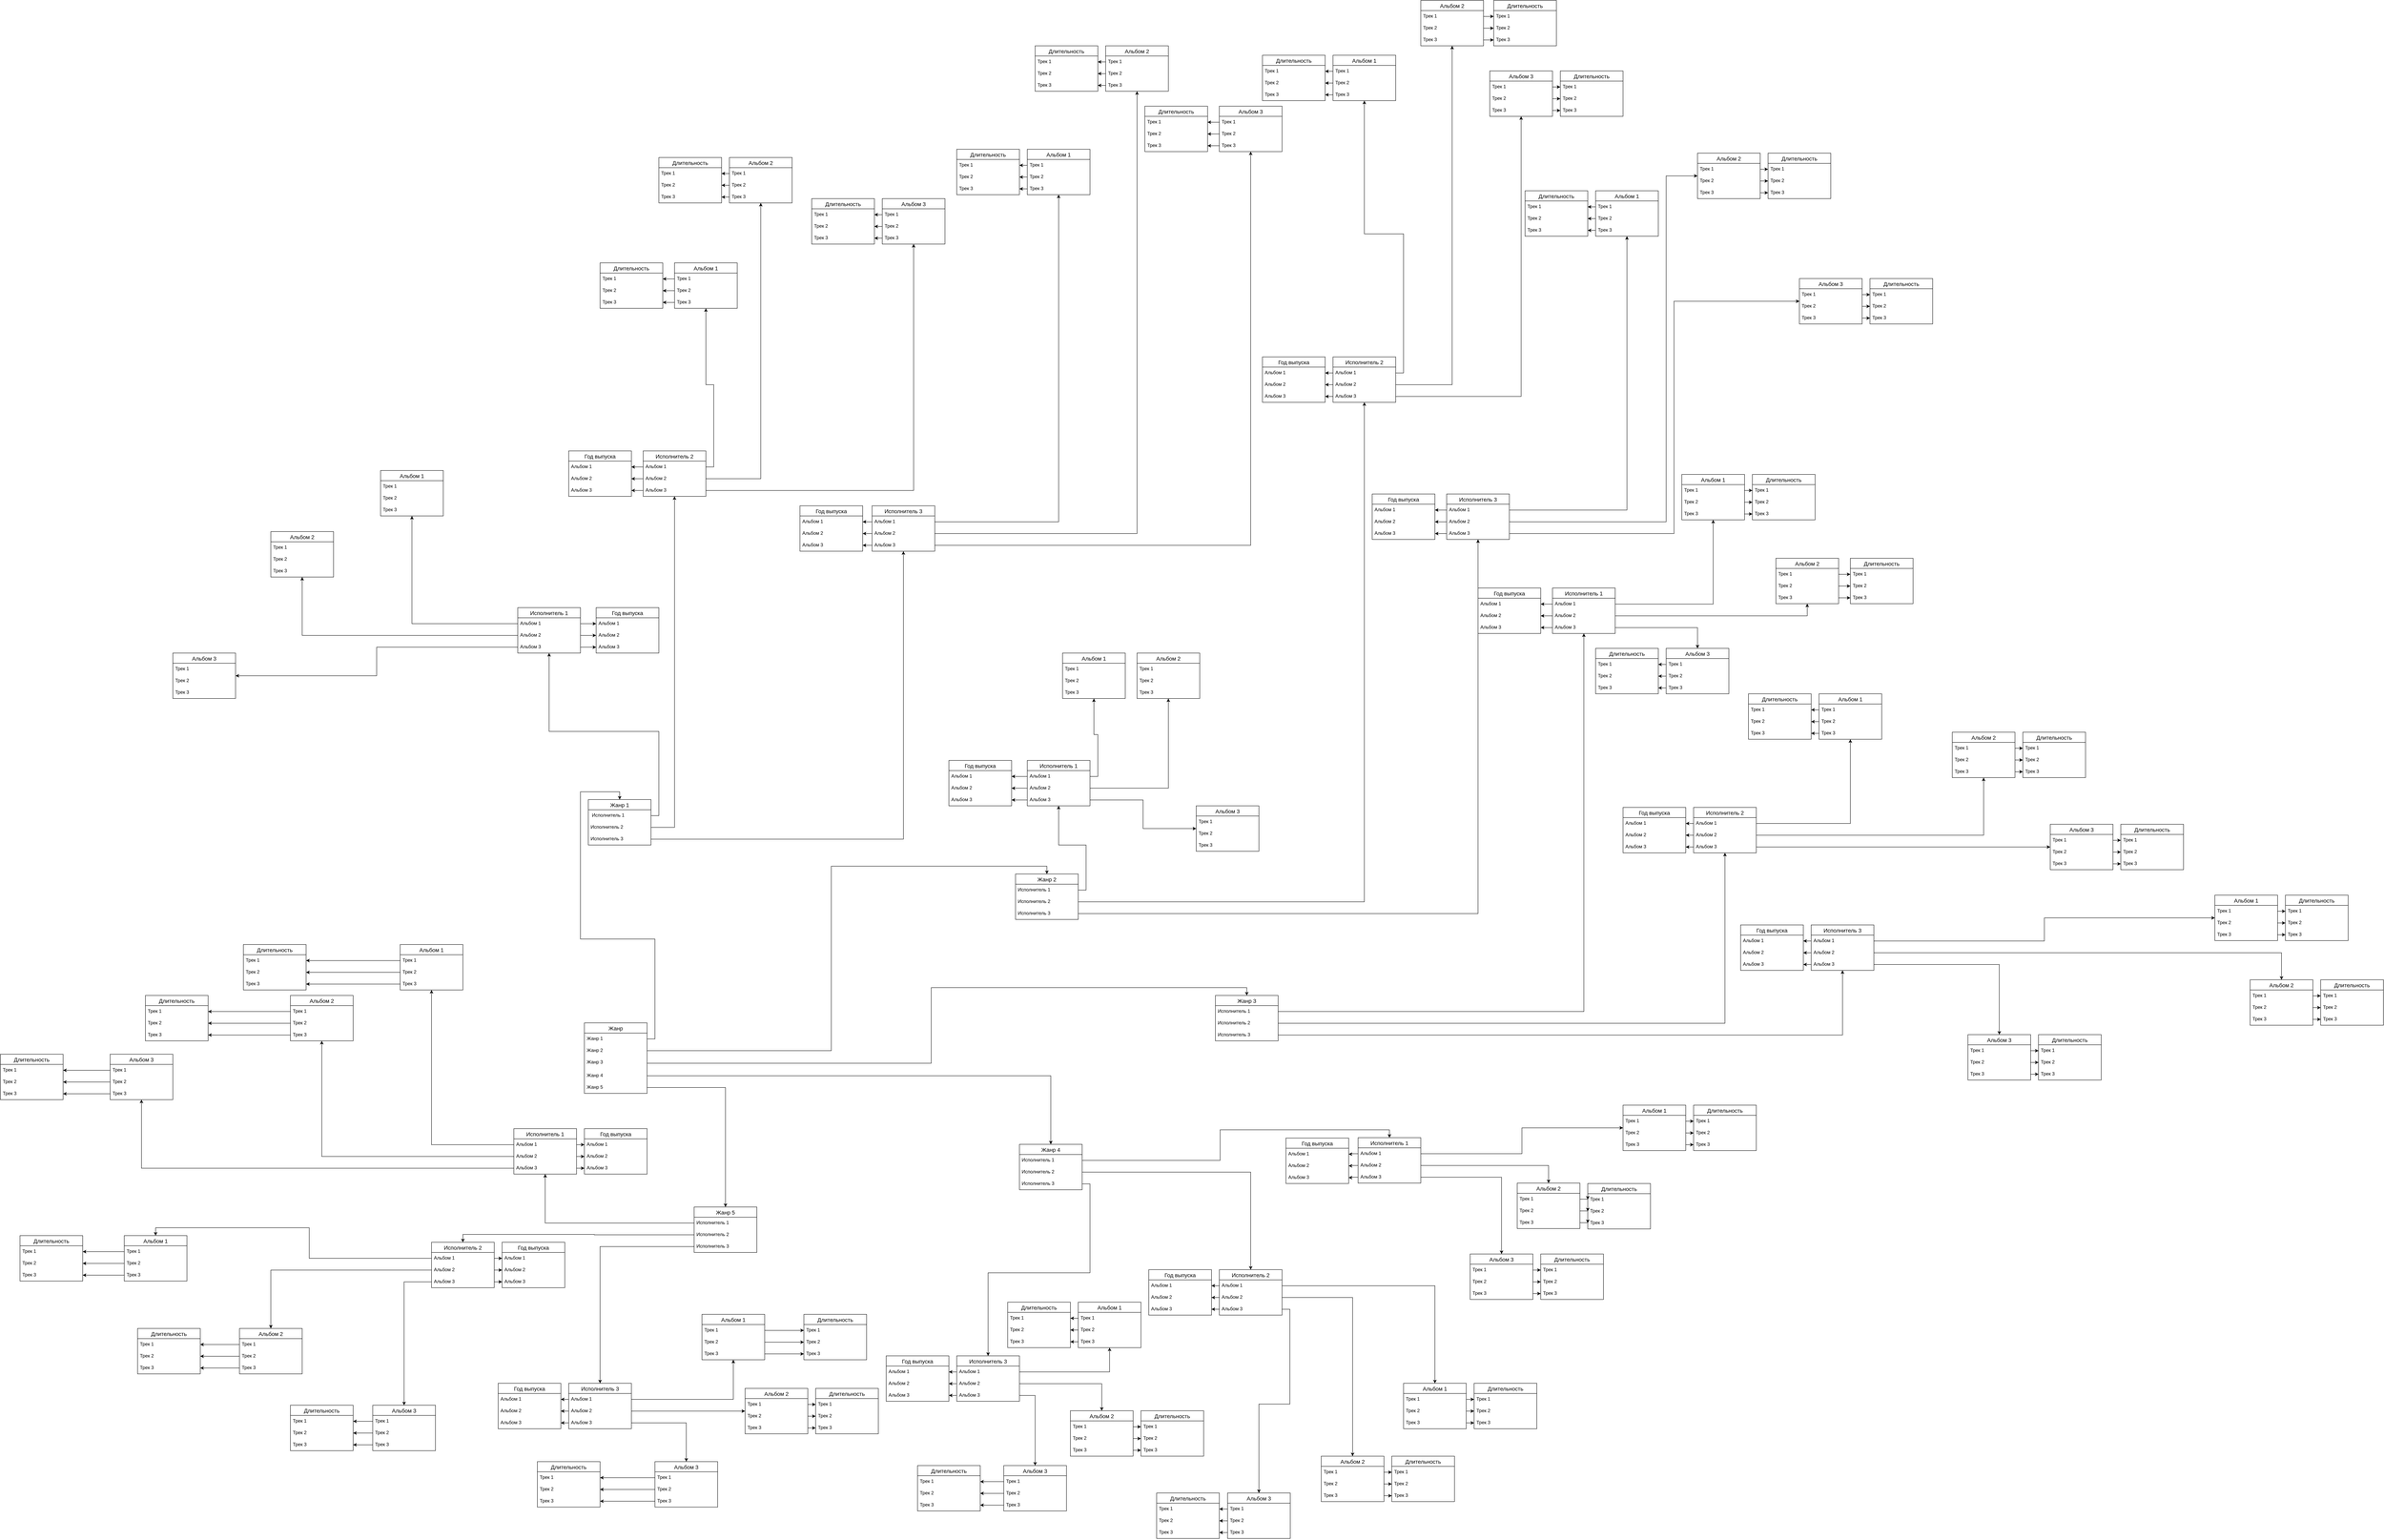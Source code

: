 <mxfile version="24.8.0">
  <diagram name="Страница — 1" id="LfKxogh7_su9ErdP2wQx">
    <mxGraphModel dx="4999" dy="3686" grid="1" gridSize="10" guides="1" tooltips="1" connect="1" arrows="1" fold="1" page="1" pageScale="1" pageWidth="827" pageHeight="1169" math="0" shadow="0">
      <root>
        <mxCell id="0" />
        <mxCell id="1" parent="0" />
        <mxCell id="G8-g4Z_vEy230JAkuEIQ-35" value="Жанр" style="swimlane;fontStyle=0;childLayout=stackLayout;horizontal=1;startSize=26;horizontalStack=0;resizeParent=1;resizeParentMax=0;resizeLast=0;collapsible=1;marginBottom=0;align=center;fontSize=14;swimlaneLine=1;labelBorderColor=none;labelBackgroundColor=none;textShadow=0;" vertex="1" parent="1">
          <mxGeometry x="-480" y="340" width="160" height="180" as="geometry" />
        </mxCell>
        <mxCell id="G8-g4Z_vEy230JAkuEIQ-36" value="Жанр 1" style="text;strokeColor=none;fillColor=none;spacingLeft=4;spacingRight=4;overflow=hidden;rotatable=0;points=[[0,0.5],[1,0.5]];portConstraint=eastwest;fontSize=12;whiteSpace=wrap;html=1;" vertex="1" parent="G8-g4Z_vEy230JAkuEIQ-35">
          <mxGeometry y="26" width="160" height="30" as="geometry" />
        </mxCell>
        <mxCell id="G8-g4Z_vEy230JAkuEIQ-37" value="Жанр 2" style="text;strokeColor=none;fillColor=none;spacingLeft=4;spacingRight=4;overflow=hidden;rotatable=0;points=[[0,0.5],[1,0.5]];portConstraint=eastwest;fontSize=12;whiteSpace=wrap;html=1;" vertex="1" parent="G8-g4Z_vEy230JAkuEIQ-35">
          <mxGeometry y="56" width="160" height="30" as="geometry" />
        </mxCell>
        <mxCell id="G8-g4Z_vEy230JAkuEIQ-38" value="Жанр 3" style="text;strokeColor=none;fillColor=none;spacingLeft=4;spacingRight=4;overflow=hidden;rotatable=0;points=[[0,0.5],[1,0.5]];portConstraint=eastwest;fontSize=12;whiteSpace=wrap;html=1;" vertex="1" parent="G8-g4Z_vEy230JAkuEIQ-35">
          <mxGeometry y="86" width="160" height="34" as="geometry" />
        </mxCell>
        <mxCell id="G8-g4Z_vEy230JAkuEIQ-43" value="Жанр 4" style="text;strokeColor=none;fillColor=none;spacingLeft=4;spacingRight=4;overflow=hidden;rotatable=0;points=[[0,0.5],[1,0.5]];portConstraint=eastwest;fontSize=12;whiteSpace=wrap;html=1;" vertex="1" parent="G8-g4Z_vEy230JAkuEIQ-35">
          <mxGeometry y="120" width="160" height="30" as="geometry" />
        </mxCell>
        <mxCell id="G8-g4Z_vEy230JAkuEIQ-44" value="Жанр 5" style="text;strokeColor=none;fillColor=none;spacingLeft=4;spacingRight=4;overflow=hidden;rotatable=0;points=[[0,0.5],[1,0.5]];portConstraint=eastwest;fontSize=12;whiteSpace=wrap;html=1;" vertex="1" parent="G8-g4Z_vEy230JAkuEIQ-35">
          <mxGeometry y="150" width="160" height="30" as="geometry" />
        </mxCell>
        <mxCell id="G8-g4Z_vEy230JAkuEIQ-45" value="Жанр 4" style="swimlane;fontStyle=0;childLayout=stackLayout;horizontal=1;startSize=26;horizontalStack=0;resizeParent=1;resizeParentMax=0;resizeLast=0;collapsible=1;marginBottom=0;align=center;fontSize=14;" vertex="1" parent="1">
          <mxGeometry x="630" y="650" width="160" height="116" as="geometry" />
        </mxCell>
        <mxCell id="G8-g4Z_vEy230JAkuEIQ-46" value="Исполнитель 1" style="text;strokeColor=none;fillColor=none;spacingLeft=4;spacingRight=4;overflow=hidden;rotatable=0;points=[[0,0.5],[1,0.5]];portConstraint=eastwest;fontSize=12;whiteSpace=wrap;html=1;" vertex="1" parent="G8-g4Z_vEy230JAkuEIQ-45">
          <mxGeometry y="26" width="160" height="30" as="geometry" />
        </mxCell>
        <mxCell id="G8-g4Z_vEy230JAkuEIQ-47" value="Исполнитель 2" style="text;strokeColor=none;fillColor=none;spacingLeft=4;spacingRight=4;overflow=hidden;rotatable=0;points=[[0,0.5],[1,0.5]];portConstraint=eastwest;fontSize=12;whiteSpace=wrap;html=1;" vertex="1" parent="G8-g4Z_vEy230JAkuEIQ-45">
          <mxGeometry y="56" width="160" height="30" as="geometry" />
        </mxCell>
        <mxCell id="G8-g4Z_vEy230JAkuEIQ-48" value="Исполнитель 3" style="text;strokeColor=none;fillColor=none;spacingLeft=4;spacingRight=4;overflow=hidden;rotatable=0;points=[[0,0.5],[1,0.5]];portConstraint=eastwest;fontSize=12;whiteSpace=wrap;html=1;" vertex="1" parent="G8-g4Z_vEy230JAkuEIQ-45">
          <mxGeometry y="86" width="160" height="30" as="geometry" />
        </mxCell>
        <mxCell id="G8-g4Z_vEy230JAkuEIQ-49" value="Жанр 2" style="swimlane;fontStyle=0;childLayout=stackLayout;horizontal=1;startSize=26;horizontalStack=0;resizeParent=1;resizeParentMax=0;resizeLast=0;collapsible=1;marginBottom=0;align=center;fontSize=14;" vertex="1" parent="1">
          <mxGeometry x="620" y="-40" width="160" height="116" as="geometry" />
        </mxCell>
        <mxCell id="G8-g4Z_vEy230JAkuEIQ-50" value="Исполнитель 1" style="text;strokeColor=none;fillColor=none;spacingLeft=4;spacingRight=4;overflow=hidden;rotatable=0;points=[[0,0.5],[1,0.5]];portConstraint=eastwest;fontSize=12;whiteSpace=wrap;html=1;" vertex="1" parent="G8-g4Z_vEy230JAkuEIQ-49">
          <mxGeometry y="26" width="160" height="30" as="geometry" />
        </mxCell>
        <mxCell id="G8-g4Z_vEy230JAkuEIQ-51" value="Исполнитель 2" style="text;strokeColor=none;fillColor=none;spacingLeft=4;spacingRight=4;overflow=hidden;rotatable=0;points=[[0,0.5],[1,0.5]];portConstraint=eastwest;fontSize=12;whiteSpace=wrap;html=1;" vertex="1" parent="G8-g4Z_vEy230JAkuEIQ-49">
          <mxGeometry y="56" width="160" height="30" as="geometry" />
        </mxCell>
        <mxCell id="G8-g4Z_vEy230JAkuEIQ-52" value="Исполнитель 3" style="text;strokeColor=none;fillColor=none;spacingLeft=4;spacingRight=4;overflow=hidden;rotatable=0;points=[[0,0.5],[1,0.5]];portConstraint=eastwest;fontSize=12;whiteSpace=wrap;html=1;" vertex="1" parent="G8-g4Z_vEy230JAkuEIQ-49">
          <mxGeometry y="86" width="160" height="30" as="geometry" />
        </mxCell>
        <mxCell id="G8-g4Z_vEy230JAkuEIQ-53" value="Жанр 3" style="swimlane;fontStyle=0;childLayout=stackLayout;horizontal=1;startSize=26;horizontalStack=0;resizeParent=1;resizeParentMax=0;resizeLast=0;collapsible=1;marginBottom=0;align=center;fontSize=14;" vertex="1" parent="1">
          <mxGeometry x="1130" y="270" width="160" height="116" as="geometry" />
        </mxCell>
        <mxCell id="G8-g4Z_vEy230JAkuEIQ-54" value="Исполнитель 1&amp;nbsp;" style="text;strokeColor=none;fillColor=none;spacingLeft=4;spacingRight=4;overflow=hidden;rotatable=0;points=[[0,0.5],[1,0.5]];portConstraint=eastwest;fontSize=12;whiteSpace=wrap;html=1;" vertex="1" parent="G8-g4Z_vEy230JAkuEIQ-53">
          <mxGeometry y="26" width="160" height="30" as="geometry" />
        </mxCell>
        <mxCell id="G8-g4Z_vEy230JAkuEIQ-55" value="Исполнитель 2" style="text;strokeColor=none;fillColor=none;spacingLeft=4;spacingRight=4;overflow=hidden;rotatable=0;points=[[0,0.5],[1,0.5]];portConstraint=eastwest;fontSize=12;whiteSpace=wrap;html=1;" vertex="1" parent="G8-g4Z_vEy230JAkuEIQ-53">
          <mxGeometry y="56" width="160" height="30" as="geometry" />
        </mxCell>
        <mxCell id="G8-g4Z_vEy230JAkuEIQ-56" value="Исполнитель 3" style="text;strokeColor=none;fillColor=none;spacingLeft=4;spacingRight=4;overflow=hidden;rotatable=0;points=[[0,0.5],[1,0.5]];portConstraint=eastwest;fontSize=12;whiteSpace=wrap;html=1;" vertex="1" parent="G8-g4Z_vEy230JAkuEIQ-53">
          <mxGeometry y="86" width="160" height="30" as="geometry" />
        </mxCell>
        <mxCell id="G8-g4Z_vEy230JAkuEIQ-57" value="Жанр 5" style="swimlane;fontStyle=0;childLayout=stackLayout;horizontal=1;startSize=26;horizontalStack=0;resizeParent=1;resizeParentMax=0;resizeLast=0;collapsible=1;marginBottom=0;align=center;fontSize=14;" vertex="1" parent="1">
          <mxGeometry x="-200" y="810" width="160" height="116" as="geometry" />
        </mxCell>
        <mxCell id="G8-g4Z_vEy230JAkuEIQ-58" value="Исполнитель 1" style="text;strokeColor=none;fillColor=none;spacingLeft=4;spacingRight=4;overflow=hidden;rotatable=0;points=[[0,0.5],[1,0.5]];portConstraint=eastwest;fontSize=12;whiteSpace=wrap;html=1;" vertex="1" parent="G8-g4Z_vEy230JAkuEIQ-57">
          <mxGeometry y="26" width="160" height="30" as="geometry" />
        </mxCell>
        <mxCell id="G8-g4Z_vEy230JAkuEIQ-59" value="Исполнитель 2" style="text;strokeColor=none;fillColor=none;spacingLeft=4;spacingRight=4;overflow=hidden;rotatable=0;points=[[0,0.5],[1,0.5]];portConstraint=eastwest;fontSize=12;whiteSpace=wrap;html=1;" vertex="1" parent="G8-g4Z_vEy230JAkuEIQ-57">
          <mxGeometry y="56" width="160" height="30" as="geometry" />
        </mxCell>
        <mxCell id="G8-g4Z_vEy230JAkuEIQ-60" value="Исполнитель 3" style="text;strokeColor=none;fillColor=none;spacingLeft=4;spacingRight=4;overflow=hidden;rotatable=0;points=[[0,0.5],[1,0.5]];portConstraint=eastwest;fontSize=12;whiteSpace=wrap;html=1;" vertex="1" parent="G8-g4Z_vEy230JAkuEIQ-57">
          <mxGeometry y="86" width="160" height="30" as="geometry" />
        </mxCell>
        <mxCell id="G8-g4Z_vEy230JAkuEIQ-61" value="Жанр 1" style="swimlane;fontStyle=0;childLayout=stackLayout;horizontal=1;startSize=26;horizontalStack=0;resizeParent=1;resizeParentMax=0;resizeLast=0;collapsible=1;marginBottom=0;align=center;fontSize=14;" vertex="1" parent="1">
          <mxGeometry x="-470" y="-230" width="160" height="116" as="geometry" />
        </mxCell>
        <mxCell id="G8-g4Z_vEy230JAkuEIQ-62" value="&amp;nbsp;Исполнитель 1" style="text;strokeColor=none;fillColor=none;spacingLeft=4;spacingRight=4;overflow=hidden;rotatable=0;points=[[0,0.5],[1,0.5]];portConstraint=eastwest;fontSize=12;whiteSpace=wrap;html=1;" vertex="1" parent="G8-g4Z_vEy230JAkuEIQ-61">
          <mxGeometry y="26" width="160" height="30" as="geometry" />
        </mxCell>
        <mxCell id="G8-g4Z_vEy230JAkuEIQ-63" value="Исполнитель 2" style="text;strokeColor=none;fillColor=none;spacingLeft=4;spacingRight=4;overflow=hidden;rotatable=0;points=[[0,0.5],[1,0.5]];portConstraint=eastwest;fontSize=12;whiteSpace=wrap;html=1;" vertex="1" parent="G8-g4Z_vEy230JAkuEIQ-61">
          <mxGeometry y="56" width="160" height="30" as="geometry" />
        </mxCell>
        <mxCell id="G8-g4Z_vEy230JAkuEIQ-64" value="Исполнитель 3" style="text;strokeColor=none;fillColor=none;spacingLeft=4;spacingRight=4;overflow=hidden;rotatable=0;points=[[0,0.5],[1,0.5]];portConstraint=eastwest;fontSize=12;whiteSpace=wrap;html=1;" vertex="1" parent="G8-g4Z_vEy230JAkuEIQ-61">
          <mxGeometry y="86" width="160" height="30" as="geometry" />
        </mxCell>
        <mxCell id="G8-g4Z_vEy230JAkuEIQ-70" style="edgeStyle=orthogonalEdgeStyle;rounded=0;orthogonalLoop=1;jettySize=auto;html=1;exitX=1;exitY=0.5;exitDx=0;exitDy=0;entryX=0.5;entryY=0;entryDx=0;entryDy=0;" edge="1" parent="1" source="G8-g4Z_vEy230JAkuEIQ-36" target="G8-g4Z_vEy230JAkuEIQ-61">
          <mxGeometry relative="1" as="geometry" />
        </mxCell>
        <mxCell id="G8-g4Z_vEy230JAkuEIQ-71" style="edgeStyle=orthogonalEdgeStyle;rounded=0;orthogonalLoop=1;jettySize=auto;html=1;exitX=1;exitY=0.5;exitDx=0;exitDy=0;entryX=0.5;entryY=0;entryDx=0;entryDy=0;" edge="1" parent="1" source="G8-g4Z_vEy230JAkuEIQ-37" target="G8-g4Z_vEy230JAkuEIQ-49">
          <mxGeometry relative="1" as="geometry" />
        </mxCell>
        <mxCell id="G8-g4Z_vEy230JAkuEIQ-74" style="edgeStyle=orthogonalEdgeStyle;rounded=0;orthogonalLoop=1;jettySize=auto;html=1;exitX=1;exitY=0.5;exitDx=0;exitDy=0;entryX=0.5;entryY=0;entryDx=0;entryDy=0;" edge="1" parent="1" source="G8-g4Z_vEy230JAkuEIQ-38" target="G8-g4Z_vEy230JAkuEIQ-53">
          <mxGeometry relative="1" as="geometry">
            <mxPoint x="470" y="530" as="targetPoint" />
          </mxGeometry>
        </mxCell>
        <mxCell id="G8-g4Z_vEy230JAkuEIQ-75" style="edgeStyle=orthogonalEdgeStyle;rounded=0;orthogonalLoop=1;jettySize=auto;html=1;exitX=1;exitY=0.5;exitDx=0;exitDy=0;entryX=0.5;entryY=0;entryDx=0;entryDy=0;" edge="1" parent="1" source="G8-g4Z_vEy230JAkuEIQ-43" target="G8-g4Z_vEy230JAkuEIQ-45">
          <mxGeometry relative="1" as="geometry" />
        </mxCell>
        <mxCell id="G8-g4Z_vEy230JAkuEIQ-76" style="edgeStyle=orthogonalEdgeStyle;rounded=0;orthogonalLoop=1;jettySize=auto;html=1;exitX=1;exitY=0.5;exitDx=0;exitDy=0;entryX=0.5;entryY=0;entryDx=0;entryDy=0;" edge="1" parent="1" source="G8-g4Z_vEy230JAkuEIQ-44" target="G8-g4Z_vEy230JAkuEIQ-57">
          <mxGeometry relative="1" as="geometry" />
        </mxCell>
        <mxCell id="G8-g4Z_vEy230JAkuEIQ-77" value="Исполнитель 1" style="swimlane;fontStyle=0;childLayout=stackLayout;horizontal=1;startSize=26;horizontalStack=0;resizeParent=1;resizeParentMax=0;resizeLast=0;collapsible=1;marginBottom=0;align=center;fontSize=14;" vertex="1" parent="1">
          <mxGeometry x="-660" y="610" width="160" height="116" as="geometry" />
        </mxCell>
        <mxCell id="G8-g4Z_vEy230JAkuEIQ-78" value="Альбом 1" style="text;strokeColor=none;fillColor=none;spacingLeft=4;spacingRight=4;overflow=hidden;rotatable=0;points=[[0,0.5],[1,0.5]];portConstraint=eastwest;fontSize=12;whiteSpace=wrap;html=1;" vertex="1" parent="G8-g4Z_vEy230JAkuEIQ-77">
          <mxGeometry y="26" width="160" height="30" as="geometry" />
        </mxCell>
        <mxCell id="G8-g4Z_vEy230JAkuEIQ-79" value="Альбом 2" style="text;strokeColor=none;fillColor=none;spacingLeft=4;spacingRight=4;overflow=hidden;rotatable=0;points=[[0,0.5],[1,0.5]];portConstraint=eastwest;fontSize=12;whiteSpace=wrap;html=1;" vertex="1" parent="G8-g4Z_vEy230JAkuEIQ-77">
          <mxGeometry y="56" width="160" height="30" as="geometry" />
        </mxCell>
        <mxCell id="G8-g4Z_vEy230JAkuEIQ-80" value="Альбом 3" style="text;strokeColor=none;fillColor=none;spacingLeft=4;spacingRight=4;overflow=hidden;rotatable=0;points=[[0,0.5],[1,0.5]];portConstraint=eastwest;fontSize=12;whiteSpace=wrap;html=1;" vertex="1" parent="G8-g4Z_vEy230JAkuEIQ-77">
          <mxGeometry y="86" width="160" height="30" as="geometry" />
        </mxCell>
        <mxCell id="G8-g4Z_vEy230JAkuEIQ-81" value="Исполнитель 2" style="swimlane;fontStyle=0;childLayout=stackLayout;horizontal=1;startSize=26;horizontalStack=0;resizeParent=1;resizeParentMax=0;resizeLast=0;collapsible=1;marginBottom=0;align=center;fontSize=14;" vertex="1" parent="1">
          <mxGeometry x="-870" y="900" width="160" height="116" as="geometry" />
        </mxCell>
        <mxCell id="G8-g4Z_vEy230JAkuEIQ-82" value="Альбом 1" style="text;strokeColor=none;fillColor=none;spacingLeft=4;spacingRight=4;overflow=hidden;rotatable=0;points=[[0,0.5],[1,0.5]];portConstraint=eastwest;fontSize=12;whiteSpace=wrap;html=1;" vertex="1" parent="G8-g4Z_vEy230JAkuEIQ-81">
          <mxGeometry y="26" width="160" height="30" as="geometry" />
        </mxCell>
        <mxCell id="G8-g4Z_vEy230JAkuEIQ-83" value="Альбом&amp;nbsp;2" style="text;strokeColor=none;fillColor=none;spacingLeft=4;spacingRight=4;overflow=hidden;rotatable=0;points=[[0,0.5],[1,0.5]];portConstraint=eastwest;fontSize=12;whiteSpace=wrap;html=1;" vertex="1" parent="G8-g4Z_vEy230JAkuEIQ-81">
          <mxGeometry y="56" width="160" height="30" as="geometry" />
        </mxCell>
        <mxCell id="G8-g4Z_vEy230JAkuEIQ-84" value="Альбом&amp;nbsp;3" style="text;strokeColor=none;fillColor=none;spacingLeft=4;spacingRight=4;overflow=hidden;rotatable=0;points=[[0,0.5],[1,0.5]];portConstraint=eastwest;fontSize=12;whiteSpace=wrap;html=1;" vertex="1" parent="G8-g4Z_vEy230JAkuEIQ-81">
          <mxGeometry y="86" width="160" height="30" as="geometry" />
        </mxCell>
        <mxCell id="G8-g4Z_vEy230JAkuEIQ-85" value="Исполнитель 3" style="swimlane;fontStyle=0;childLayout=stackLayout;horizontal=1;startSize=26;horizontalStack=0;resizeParent=1;resizeParentMax=0;resizeLast=0;collapsible=1;marginBottom=0;align=center;fontSize=14;" vertex="1" parent="1">
          <mxGeometry x="-520" y="1260" width="160" height="116" as="geometry" />
        </mxCell>
        <mxCell id="G8-g4Z_vEy230JAkuEIQ-86" value="Альбом&amp;nbsp;1" style="text;strokeColor=none;fillColor=none;spacingLeft=4;spacingRight=4;overflow=hidden;rotatable=0;points=[[0,0.5],[1,0.5]];portConstraint=eastwest;fontSize=12;whiteSpace=wrap;html=1;" vertex="1" parent="G8-g4Z_vEy230JAkuEIQ-85">
          <mxGeometry y="26" width="160" height="30" as="geometry" />
        </mxCell>
        <mxCell id="G8-g4Z_vEy230JAkuEIQ-87" value="Альбом&amp;nbsp;2" style="text;strokeColor=none;fillColor=none;spacingLeft=4;spacingRight=4;overflow=hidden;rotatable=0;points=[[0,0.5],[1,0.5]];portConstraint=eastwest;fontSize=12;whiteSpace=wrap;html=1;" vertex="1" parent="G8-g4Z_vEy230JAkuEIQ-85">
          <mxGeometry y="56" width="160" height="30" as="geometry" />
        </mxCell>
        <mxCell id="G8-g4Z_vEy230JAkuEIQ-88" value="Альбом&amp;nbsp;3" style="text;strokeColor=none;fillColor=none;spacingLeft=4;spacingRight=4;overflow=hidden;rotatable=0;points=[[0,0.5],[1,0.5]];portConstraint=eastwest;fontSize=12;whiteSpace=wrap;html=1;" vertex="1" parent="G8-g4Z_vEy230JAkuEIQ-85">
          <mxGeometry y="86" width="160" height="30" as="geometry" />
        </mxCell>
        <mxCell id="G8-g4Z_vEy230JAkuEIQ-89" style="edgeStyle=orthogonalEdgeStyle;rounded=0;orthogonalLoop=1;jettySize=auto;html=1;exitX=0;exitY=0.5;exitDx=0;exitDy=0;" edge="1" parent="1" source="G8-g4Z_vEy230JAkuEIQ-58" target="G8-g4Z_vEy230JAkuEIQ-77">
          <mxGeometry relative="1" as="geometry" />
        </mxCell>
        <mxCell id="G8-g4Z_vEy230JAkuEIQ-91" style="edgeStyle=orthogonalEdgeStyle;rounded=0;orthogonalLoop=1;jettySize=auto;html=1;exitX=0;exitY=0.5;exitDx=0;exitDy=0;" edge="1" parent="1" source="G8-g4Z_vEy230JAkuEIQ-59" target="G8-g4Z_vEy230JAkuEIQ-81">
          <mxGeometry relative="1" as="geometry" />
        </mxCell>
        <mxCell id="G8-g4Z_vEy230JAkuEIQ-92" style="edgeStyle=orthogonalEdgeStyle;rounded=0;orthogonalLoop=1;jettySize=auto;html=1;exitX=0;exitY=0.5;exitDx=0;exitDy=0;entryX=0.5;entryY=0;entryDx=0;entryDy=0;" edge="1" parent="1" source="G8-g4Z_vEy230JAkuEIQ-60" target="G8-g4Z_vEy230JAkuEIQ-85">
          <mxGeometry relative="1" as="geometry" />
        </mxCell>
        <mxCell id="G8-g4Z_vEy230JAkuEIQ-93" value="Исполнитель 1" style="swimlane;fontStyle=0;childLayout=stackLayout;horizontal=1;startSize=26;horizontalStack=0;resizeParent=1;resizeParentMax=0;resizeLast=0;collapsible=1;marginBottom=0;align=center;fontSize=14;" vertex="1" parent="1">
          <mxGeometry x="1494" y="633" width="160" height="116" as="geometry" />
        </mxCell>
        <mxCell id="G8-g4Z_vEy230JAkuEIQ-94" value="Альбом 1" style="text;strokeColor=none;fillColor=none;spacingLeft=4;spacingRight=4;overflow=hidden;rotatable=0;points=[[0,0.5],[1,0.5]];portConstraint=eastwest;fontSize=12;whiteSpace=wrap;html=1;" vertex="1" parent="G8-g4Z_vEy230JAkuEIQ-93">
          <mxGeometry y="26" width="160" height="30" as="geometry" />
        </mxCell>
        <mxCell id="G8-g4Z_vEy230JAkuEIQ-95" value="Альбом 2" style="text;strokeColor=none;fillColor=none;spacingLeft=4;spacingRight=4;overflow=hidden;rotatable=0;points=[[0,0.5],[1,0.5]];portConstraint=eastwest;fontSize=12;whiteSpace=wrap;html=1;" vertex="1" parent="G8-g4Z_vEy230JAkuEIQ-93">
          <mxGeometry y="56" width="160" height="30" as="geometry" />
        </mxCell>
        <mxCell id="G8-g4Z_vEy230JAkuEIQ-96" value="Альбом 3" style="text;strokeColor=none;fillColor=none;spacingLeft=4;spacingRight=4;overflow=hidden;rotatable=0;points=[[0,0.5],[1,0.5]];portConstraint=eastwest;fontSize=12;whiteSpace=wrap;html=1;" vertex="1" parent="G8-g4Z_vEy230JAkuEIQ-93">
          <mxGeometry y="86" width="160" height="30" as="geometry" />
        </mxCell>
        <mxCell id="G8-g4Z_vEy230JAkuEIQ-97" value="Исполнитель 2" style="swimlane;fontStyle=0;childLayout=stackLayout;horizontal=1;startSize=26;horizontalStack=0;resizeParent=1;resizeParentMax=0;resizeLast=0;collapsible=1;marginBottom=0;align=center;fontSize=14;" vertex="1" parent="1">
          <mxGeometry x="1140" y="970" width="160" height="116" as="geometry" />
        </mxCell>
        <mxCell id="G8-g4Z_vEy230JAkuEIQ-98" value="Альбом 1" style="text;strokeColor=none;fillColor=none;spacingLeft=4;spacingRight=4;overflow=hidden;rotatable=0;points=[[0,0.5],[1,0.5]];portConstraint=eastwest;fontSize=12;whiteSpace=wrap;html=1;" vertex="1" parent="G8-g4Z_vEy230JAkuEIQ-97">
          <mxGeometry y="26" width="160" height="30" as="geometry" />
        </mxCell>
        <mxCell id="G8-g4Z_vEy230JAkuEIQ-99" value="Альбом&amp;nbsp;2" style="text;strokeColor=none;fillColor=none;spacingLeft=4;spacingRight=4;overflow=hidden;rotatable=0;points=[[0,0.5],[1,0.5]];portConstraint=eastwest;fontSize=12;whiteSpace=wrap;html=1;" vertex="1" parent="G8-g4Z_vEy230JAkuEIQ-97">
          <mxGeometry y="56" width="160" height="30" as="geometry" />
        </mxCell>
        <mxCell id="G8-g4Z_vEy230JAkuEIQ-100" value="Альбом&amp;nbsp;3" style="text;strokeColor=none;fillColor=none;spacingLeft=4;spacingRight=4;overflow=hidden;rotatable=0;points=[[0,0.5],[1,0.5]];portConstraint=eastwest;fontSize=12;whiteSpace=wrap;html=1;" vertex="1" parent="G8-g4Z_vEy230JAkuEIQ-97">
          <mxGeometry y="86" width="160" height="30" as="geometry" />
        </mxCell>
        <mxCell id="G8-g4Z_vEy230JAkuEIQ-101" value="Исполнитель 3" style="swimlane;fontStyle=0;childLayout=stackLayout;horizontal=1;startSize=26;horizontalStack=0;resizeParent=1;resizeParentMax=0;resizeLast=0;collapsible=1;marginBottom=0;align=center;fontSize=14;" vertex="1" parent="1">
          <mxGeometry x="470" y="1190" width="160" height="116" as="geometry" />
        </mxCell>
        <mxCell id="G8-g4Z_vEy230JAkuEIQ-102" value="Альбом&amp;nbsp;1" style="text;strokeColor=none;fillColor=none;spacingLeft=4;spacingRight=4;overflow=hidden;rotatable=0;points=[[0,0.5],[1,0.5]];portConstraint=eastwest;fontSize=12;whiteSpace=wrap;html=1;" vertex="1" parent="G8-g4Z_vEy230JAkuEIQ-101">
          <mxGeometry y="26" width="160" height="30" as="geometry" />
        </mxCell>
        <mxCell id="G8-g4Z_vEy230JAkuEIQ-103" value="Альбом&amp;nbsp;2" style="text;strokeColor=none;fillColor=none;spacingLeft=4;spacingRight=4;overflow=hidden;rotatable=0;points=[[0,0.5],[1,0.5]];portConstraint=eastwest;fontSize=12;whiteSpace=wrap;html=1;" vertex="1" parent="G8-g4Z_vEy230JAkuEIQ-101">
          <mxGeometry y="56" width="160" height="30" as="geometry" />
        </mxCell>
        <mxCell id="G8-g4Z_vEy230JAkuEIQ-104" value="Альбом&amp;nbsp;3" style="text;strokeColor=none;fillColor=none;spacingLeft=4;spacingRight=4;overflow=hidden;rotatable=0;points=[[0,0.5],[1,0.5]];portConstraint=eastwest;fontSize=12;whiteSpace=wrap;html=1;" vertex="1" parent="G8-g4Z_vEy230JAkuEIQ-101">
          <mxGeometry y="86" width="160" height="30" as="geometry" />
        </mxCell>
        <mxCell id="G8-g4Z_vEy230JAkuEIQ-105" value="Исполнитель 1" style="swimlane;fontStyle=0;childLayout=stackLayout;horizontal=1;startSize=26;horizontalStack=0;resizeParent=1;resizeParentMax=0;resizeLast=0;collapsible=1;marginBottom=0;align=center;fontSize=14;" vertex="1" parent="1">
          <mxGeometry x="1990" y="-770" width="160" height="116" as="geometry" />
        </mxCell>
        <mxCell id="G8-g4Z_vEy230JAkuEIQ-106" value="Альбом 1" style="text;strokeColor=none;fillColor=none;spacingLeft=4;spacingRight=4;overflow=hidden;rotatable=0;points=[[0,0.5],[1,0.5]];portConstraint=eastwest;fontSize=12;whiteSpace=wrap;html=1;" vertex="1" parent="G8-g4Z_vEy230JAkuEIQ-105">
          <mxGeometry y="26" width="160" height="30" as="geometry" />
        </mxCell>
        <mxCell id="G8-g4Z_vEy230JAkuEIQ-107" value="Альбом 2" style="text;strokeColor=none;fillColor=none;spacingLeft=4;spacingRight=4;overflow=hidden;rotatable=0;points=[[0,0.5],[1,0.5]];portConstraint=eastwest;fontSize=12;whiteSpace=wrap;html=1;" vertex="1" parent="G8-g4Z_vEy230JAkuEIQ-105">
          <mxGeometry y="56" width="160" height="30" as="geometry" />
        </mxCell>
        <mxCell id="G8-g4Z_vEy230JAkuEIQ-108" value="Альбом 3" style="text;strokeColor=none;fillColor=none;spacingLeft=4;spacingRight=4;overflow=hidden;rotatable=0;points=[[0,0.5],[1,0.5]];portConstraint=eastwest;fontSize=12;whiteSpace=wrap;html=1;" vertex="1" parent="G8-g4Z_vEy230JAkuEIQ-105">
          <mxGeometry y="86" width="160" height="30" as="geometry" />
        </mxCell>
        <mxCell id="G8-g4Z_vEy230JAkuEIQ-109" value="Исполнитель 2" style="swimlane;fontStyle=0;childLayout=stackLayout;horizontal=1;startSize=26;horizontalStack=0;resizeParent=1;resizeParentMax=0;resizeLast=0;collapsible=1;marginBottom=0;align=center;fontSize=14;" vertex="1" parent="1">
          <mxGeometry x="2350" y="-210" width="160" height="116" as="geometry" />
        </mxCell>
        <mxCell id="G8-g4Z_vEy230JAkuEIQ-110" value="Альбом 1" style="text;strokeColor=none;fillColor=none;spacingLeft=4;spacingRight=4;overflow=hidden;rotatable=0;points=[[0,0.5],[1,0.5]];portConstraint=eastwest;fontSize=12;whiteSpace=wrap;html=1;" vertex="1" parent="G8-g4Z_vEy230JAkuEIQ-109">
          <mxGeometry y="26" width="160" height="30" as="geometry" />
        </mxCell>
        <mxCell id="G8-g4Z_vEy230JAkuEIQ-111" value="Альбом&amp;nbsp;2" style="text;strokeColor=none;fillColor=none;spacingLeft=4;spacingRight=4;overflow=hidden;rotatable=0;points=[[0,0.5],[1,0.5]];portConstraint=eastwest;fontSize=12;whiteSpace=wrap;html=1;" vertex="1" parent="G8-g4Z_vEy230JAkuEIQ-109">
          <mxGeometry y="56" width="160" height="30" as="geometry" />
        </mxCell>
        <mxCell id="G8-g4Z_vEy230JAkuEIQ-112" value="Альбом&amp;nbsp;3" style="text;strokeColor=none;fillColor=none;spacingLeft=4;spacingRight=4;overflow=hidden;rotatable=0;points=[[0,0.5],[1,0.5]];portConstraint=eastwest;fontSize=12;whiteSpace=wrap;html=1;" vertex="1" parent="G8-g4Z_vEy230JAkuEIQ-109">
          <mxGeometry y="86" width="160" height="30" as="geometry" />
        </mxCell>
        <mxCell id="G8-g4Z_vEy230JAkuEIQ-113" value="Исполнитель 3" style="swimlane;fontStyle=0;childLayout=stackLayout;horizontal=1;startSize=26;horizontalStack=0;resizeParent=1;resizeParentMax=0;resizeLast=0;collapsible=1;marginBottom=0;align=center;fontSize=14;" vertex="1" parent="1">
          <mxGeometry x="2650" y="90" width="160" height="116" as="geometry" />
        </mxCell>
        <mxCell id="G8-g4Z_vEy230JAkuEIQ-114" value="Альбом&amp;nbsp;1" style="text;strokeColor=none;fillColor=none;spacingLeft=4;spacingRight=4;overflow=hidden;rotatable=0;points=[[0,0.5],[1,0.5]];portConstraint=eastwest;fontSize=12;whiteSpace=wrap;html=1;" vertex="1" parent="G8-g4Z_vEy230JAkuEIQ-113">
          <mxGeometry y="26" width="160" height="30" as="geometry" />
        </mxCell>
        <mxCell id="G8-g4Z_vEy230JAkuEIQ-115" value="Альбом&amp;nbsp;2" style="text;strokeColor=none;fillColor=none;spacingLeft=4;spacingRight=4;overflow=hidden;rotatable=0;points=[[0,0.5],[1,0.5]];portConstraint=eastwest;fontSize=12;whiteSpace=wrap;html=1;" vertex="1" parent="G8-g4Z_vEy230JAkuEIQ-113">
          <mxGeometry y="56" width="160" height="30" as="geometry" />
        </mxCell>
        <mxCell id="G8-g4Z_vEy230JAkuEIQ-116" value="Альбом&amp;nbsp;3" style="text;strokeColor=none;fillColor=none;spacingLeft=4;spacingRight=4;overflow=hidden;rotatable=0;points=[[0,0.5],[1,0.5]];portConstraint=eastwest;fontSize=12;whiteSpace=wrap;html=1;" vertex="1" parent="G8-g4Z_vEy230JAkuEIQ-113">
          <mxGeometry y="86" width="160" height="30" as="geometry" />
        </mxCell>
        <mxCell id="G8-g4Z_vEy230JAkuEIQ-117" value="Исполнитель 1" style="swimlane;fontStyle=0;childLayout=stackLayout;horizontal=1;startSize=26;horizontalStack=0;resizeParent=1;resizeParentMax=0;resizeLast=0;collapsible=1;marginBottom=0;align=center;fontSize=14;" vertex="1" parent="1">
          <mxGeometry x="-650" y="-720" width="160" height="116" as="geometry" />
        </mxCell>
        <mxCell id="G8-g4Z_vEy230JAkuEIQ-118" value="Альбом 1" style="text;strokeColor=none;fillColor=none;spacingLeft=4;spacingRight=4;overflow=hidden;rotatable=0;points=[[0,0.5],[1,0.5]];portConstraint=eastwest;fontSize=12;whiteSpace=wrap;html=1;" vertex="1" parent="G8-g4Z_vEy230JAkuEIQ-117">
          <mxGeometry y="26" width="160" height="30" as="geometry" />
        </mxCell>
        <mxCell id="G8-g4Z_vEy230JAkuEIQ-119" value="Альбом 2" style="text;strokeColor=none;fillColor=none;spacingLeft=4;spacingRight=4;overflow=hidden;rotatable=0;points=[[0,0.5],[1,0.5]];portConstraint=eastwest;fontSize=12;whiteSpace=wrap;html=1;" vertex="1" parent="G8-g4Z_vEy230JAkuEIQ-117">
          <mxGeometry y="56" width="160" height="30" as="geometry" />
        </mxCell>
        <mxCell id="G8-g4Z_vEy230JAkuEIQ-120" value="Альбом 3" style="text;strokeColor=none;fillColor=none;spacingLeft=4;spacingRight=4;overflow=hidden;rotatable=0;points=[[0,0.5],[1,0.5]];portConstraint=eastwest;fontSize=12;whiteSpace=wrap;html=1;" vertex="1" parent="G8-g4Z_vEy230JAkuEIQ-117">
          <mxGeometry y="86" width="160" height="30" as="geometry" />
        </mxCell>
        <mxCell id="G8-g4Z_vEy230JAkuEIQ-121" value="Исполнитель 2" style="swimlane;fontStyle=0;childLayout=stackLayout;horizontal=1;startSize=26;horizontalStack=0;resizeParent=1;resizeParentMax=0;resizeLast=0;collapsible=1;marginBottom=0;align=center;fontSize=14;" vertex="1" parent="1">
          <mxGeometry x="-330" y="-1120" width="160" height="116" as="geometry" />
        </mxCell>
        <mxCell id="G8-g4Z_vEy230JAkuEIQ-122" value="Альбом 1" style="text;strokeColor=none;fillColor=none;spacingLeft=4;spacingRight=4;overflow=hidden;rotatable=0;points=[[0,0.5],[1,0.5]];portConstraint=eastwest;fontSize=12;whiteSpace=wrap;html=1;" vertex="1" parent="G8-g4Z_vEy230JAkuEIQ-121">
          <mxGeometry y="26" width="160" height="30" as="geometry" />
        </mxCell>
        <mxCell id="G8-g4Z_vEy230JAkuEIQ-123" value="Альбом&amp;nbsp;2" style="text;strokeColor=none;fillColor=none;spacingLeft=4;spacingRight=4;overflow=hidden;rotatable=0;points=[[0,0.5],[1,0.5]];portConstraint=eastwest;fontSize=12;whiteSpace=wrap;html=1;" vertex="1" parent="G8-g4Z_vEy230JAkuEIQ-121">
          <mxGeometry y="56" width="160" height="30" as="geometry" />
        </mxCell>
        <mxCell id="G8-g4Z_vEy230JAkuEIQ-124" value="Альбом&amp;nbsp;3" style="text;strokeColor=none;fillColor=none;spacingLeft=4;spacingRight=4;overflow=hidden;rotatable=0;points=[[0,0.5],[1,0.5]];portConstraint=eastwest;fontSize=12;whiteSpace=wrap;html=1;" vertex="1" parent="G8-g4Z_vEy230JAkuEIQ-121">
          <mxGeometry y="86" width="160" height="30" as="geometry" />
        </mxCell>
        <mxCell id="G8-g4Z_vEy230JAkuEIQ-125" value="Исполнитель 3" style="swimlane;fontStyle=0;childLayout=stackLayout;horizontal=1;startSize=26;horizontalStack=0;resizeParent=1;resizeParentMax=0;resizeLast=0;collapsible=1;marginBottom=0;align=center;fontSize=14;" vertex="1" parent="1">
          <mxGeometry x="254" y="-980" width="160" height="116" as="geometry" />
        </mxCell>
        <mxCell id="G8-g4Z_vEy230JAkuEIQ-126" value="Альбом&amp;nbsp;1" style="text;strokeColor=none;fillColor=none;spacingLeft=4;spacingRight=4;overflow=hidden;rotatable=0;points=[[0,0.5],[1,0.5]];portConstraint=eastwest;fontSize=12;whiteSpace=wrap;html=1;" vertex="1" parent="G8-g4Z_vEy230JAkuEIQ-125">
          <mxGeometry y="26" width="160" height="30" as="geometry" />
        </mxCell>
        <mxCell id="G8-g4Z_vEy230JAkuEIQ-127" value="Альбом&amp;nbsp;2" style="text;strokeColor=none;fillColor=none;spacingLeft=4;spacingRight=4;overflow=hidden;rotatable=0;points=[[0,0.5],[1,0.5]];portConstraint=eastwest;fontSize=12;whiteSpace=wrap;html=1;" vertex="1" parent="G8-g4Z_vEy230JAkuEIQ-125">
          <mxGeometry y="56" width="160" height="30" as="geometry" />
        </mxCell>
        <mxCell id="G8-g4Z_vEy230JAkuEIQ-128" value="Альбом&amp;nbsp;3" style="text;strokeColor=none;fillColor=none;spacingLeft=4;spacingRight=4;overflow=hidden;rotatable=0;points=[[0,0.5],[1,0.5]];portConstraint=eastwest;fontSize=12;whiteSpace=wrap;html=1;" vertex="1" parent="G8-g4Z_vEy230JAkuEIQ-125">
          <mxGeometry y="86" width="160" height="30" as="geometry" />
        </mxCell>
        <mxCell id="G8-g4Z_vEy230JAkuEIQ-129" style="edgeStyle=orthogonalEdgeStyle;rounded=0;orthogonalLoop=1;jettySize=auto;html=1;exitX=1;exitY=0.5;exitDx=0;exitDy=0;entryX=0.5;entryY=0;entryDx=0;entryDy=0;" edge="1" parent="1" source="G8-g4Z_vEy230JAkuEIQ-46" target="G8-g4Z_vEy230JAkuEIQ-93">
          <mxGeometry relative="1" as="geometry" />
        </mxCell>
        <mxCell id="G8-g4Z_vEy230JAkuEIQ-130" style="edgeStyle=orthogonalEdgeStyle;rounded=0;orthogonalLoop=1;jettySize=auto;html=1;exitX=1;exitY=0.5;exitDx=0;exitDy=0;" edge="1" parent="1" source="G8-g4Z_vEy230JAkuEIQ-47" target="G8-g4Z_vEy230JAkuEIQ-97">
          <mxGeometry relative="1" as="geometry" />
        </mxCell>
        <mxCell id="G8-g4Z_vEy230JAkuEIQ-131" style="edgeStyle=orthogonalEdgeStyle;rounded=0;orthogonalLoop=1;jettySize=auto;html=1;exitX=1;exitY=0.5;exitDx=0;exitDy=0;" edge="1" parent="1" source="G8-g4Z_vEy230JAkuEIQ-48" target="G8-g4Z_vEy230JAkuEIQ-101">
          <mxGeometry relative="1" as="geometry" />
        </mxCell>
        <mxCell id="G8-g4Z_vEy230JAkuEIQ-132" style="edgeStyle=orthogonalEdgeStyle;rounded=0;orthogonalLoop=1;jettySize=auto;html=1;exitX=1;exitY=0.5;exitDx=0;exitDy=0;" edge="1" parent="1" source="G8-g4Z_vEy230JAkuEIQ-54" target="G8-g4Z_vEy230JAkuEIQ-105">
          <mxGeometry relative="1" as="geometry" />
        </mxCell>
        <mxCell id="G8-g4Z_vEy230JAkuEIQ-133" style="edgeStyle=orthogonalEdgeStyle;rounded=0;orthogonalLoop=1;jettySize=auto;html=1;exitX=1;exitY=0.5;exitDx=0;exitDy=0;" edge="1" parent="1" source="G8-g4Z_vEy230JAkuEIQ-55" target="G8-g4Z_vEy230JAkuEIQ-109">
          <mxGeometry relative="1" as="geometry" />
        </mxCell>
        <mxCell id="G8-g4Z_vEy230JAkuEIQ-134" style="edgeStyle=orthogonalEdgeStyle;rounded=0;orthogonalLoop=1;jettySize=auto;html=1;exitX=1;exitY=0.5;exitDx=0;exitDy=0;" edge="1" parent="1" source="G8-g4Z_vEy230JAkuEIQ-56" target="G8-g4Z_vEy230JAkuEIQ-113">
          <mxGeometry relative="1" as="geometry" />
        </mxCell>
        <mxCell id="G8-g4Z_vEy230JAkuEIQ-135" style="edgeStyle=orthogonalEdgeStyle;rounded=0;orthogonalLoop=1;jettySize=auto;html=1;exitX=1;exitY=0.5;exitDx=0;exitDy=0;" edge="1" parent="1" source="G8-g4Z_vEy230JAkuEIQ-62" target="G8-g4Z_vEy230JAkuEIQ-117">
          <mxGeometry relative="1" as="geometry" />
        </mxCell>
        <mxCell id="G8-g4Z_vEy230JAkuEIQ-136" style="edgeStyle=orthogonalEdgeStyle;rounded=0;orthogonalLoop=1;jettySize=auto;html=1;exitX=1;exitY=0.5;exitDx=0;exitDy=0;" edge="1" parent="1" source="G8-g4Z_vEy230JAkuEIQ-63" target="G8-g4Z_vEy230JAkuEIQ-121">
          <mxGeometry relative="1" as="geometry" />
        </mxCell>
        <mxCell id="G8-g4Z_vEy230JAkuEIQ-137" style="edgeStyle=orthogonalEdgeStyle;rounded=0;orthogonalLoop=1;jettySize=auto;html=1;exitX=1;exitY=0.5;exitDx=0;exitDy=0;" edge="1" parent="1" source="G8-g4Z_vEy230JAkuEIQ-64" target="G8-g4Z_vEy230JAkuEIQ-125">
          <mxGeometry relative="1" as="geometry" />
        </mxCell>
        <mxCell id="G8-g4Z_vEy230JAkuEIQ-150" value="Исполнитель 1" style="swimlane;fontStyle=0;childLayout=stackLayout;horizontal=1;startSize=26;horizontalStack=0;resizeParent=1;resizeParentMax=0;resizeLast=0;collapsible=1;marginBottom=0;align=center;fontSize=14;" vertex="1" parent="1">
          <mxGeometry x="650" y="-330" width="160" height="116" as="geometry" />
        </mxCell>
        <mxCell id="G8-g4Z_vEy230JAkuEIQ-151" value="Альбом 1" style="text;strokeColor=none;fillColor=none;spacingLeft=4;spacingRight=4;overflow=hidden;rotatable=0;points=[[0,0.5],[1,0.5]];portConstraint=eastwest;fontSize=12;whiteSpace=wrap;html=1;" vertex="1" parent="G8-g4Z_vEy230JAkuEIQ-150">
          <mxGeometry y="26" width="160" height="30" as="geometry" />
        </mxCell>
        <mxCell id="G8-g4Z_vEy230JAkuEIQ-152" value="Альбом 2" style="text;strokeColor=none;fillColor=none;spacingLeft=4;spacingRight=4;overflow=hidden;rotatable=0;points=[[0,0.5],[1,0.5]];portConstraint=eastwest;fontSize=12;whiteSpace=wrap;html=1;" vertex="1" parent="G8-g4Z_vEy230JAkuEIQ-150">
          <mxGeometry y="56" width="160" height="30" as="geometry" />
        </mxCell>
        <mxCell id="G8-g4Z_vEy230JAkuEIQ-153" value="Альбом 3" style="text;strokeColor=none;fillColor=none;spacingLeft=4;spacingRight=4;overflow=hidden;rotatable=0;points=[[0,0.5],[1,0.5]];portConstraint=eastwest;fontSize=12;whiteSpace=wrap;html=1;" vertex="1" parent="G8-g4Z_vEy230JAkuEIQ-150">
          <mxGeometry y="86" width="160" height="30" as="geometry" />
        </mxCell>
        <mxCell id="G8-g4Z_vEy230JAkuEIQ-154" value="Исполнитель 2" style="swimlane;fontStyle=0;childLayout=stackLayout;horizontal=1;startSize=26;horizontalStack=0;resizeParent=1;resizeParentMax=0;resizeLast=0;collapsible=1;marginBottom=0;align=center;fontSize=14;" vertex="1" parent="1">
          <mxGeometry x="1430" y="-1360" width="160" height="116" as="geometry" />
        </mxCell>
        <mxCell id="G8-g4Z_vEy230JAkuEIQ-155" value="Альбом 1" style="text;strokeColor=none;fillColor=none;spacingLeft=4;spacingRight=4;overflow=hidden;rotatable=0;points=[[0,0.5],[1,0.5]];portConstraint=eastwest;fontSize=12;whiteSpace=wrap;html=1;" vertex="1" parent="G8-g4Z_vEy230JAkuEIQ-154">
          <mxGeometry y="26" width="160" height="30" as="geometry" />
        </mxCell>
        <mxCell id="G8-g4Z_vEy230JAkuEIQ-156" value="Альбом&amp;nbsp;2" style="text;strokeColor=none;fillColor=none;spacingLeft=4;spacingRight=4;overflow=hidden;rotatable=0;points=[[0,0.5],[1,0.5]];portConstraint=eastwest;fontSize=12;whiteSpace=wrap;html=1;" vertex="1" parent="G8-g4Z_vEy230JAkuEIQ-154">
          <mxGeometry y="56" width="160" height="30" as="geometry" />
        </mxCell>
        <mxCell id="G8-g4Z_vEy230JAkuEIQ-157" value="Альбом&amp;nbsp;3" style="text;strokeColor=none;fillColor=none;spacingLeft=4;spacingRight=4;overflow=hidden;rotatable=0;points=[[0,0.5],[1,0.5]];portConstraint=eastwest;fontSize=12;whiteSpace=wrap;html=1;" vertex="1" parent="G8-g4Z_vEy230JAkuEIQ-154">
          <mxGeometry y="86" width="160" height="30" as="geometry" />
        </mxCell>
        <mxCell id="G8-g4Z_vEy230JAkuEIQ-158" value="Исполнитель 3" style="swimlane;fontStyle=0;childLayout=stackLayout;horizontal=1;startSize=26;horizontalStack=0;resizeParent=1;resizeParentMax=0;resizeLast=0;collapsible=1;marginBottom=0;align=center;fontSize=14;" vertex="1" parent="1">
          <mxGeometry x="1720" y="-1010" width="160" height="116" as="geometry" />
        </mxCell>
        <mxCell id="G8-g4Z_vEy230JAkuEIQ-159" value="Альбом&amp;nbsp;1" style="text;strokeColor=none;fillColor=none;spacingLeft=4;spacingRight=4;overflow=hidden;rotatable=0;points=[[0,0.5],[1,0.5]];portConstraint=eastwest;fontSize=12;whiteSpace=wrap;html=1;" vertex="1" parent="G8-g4Z_vEy230JAkuEIQ-158">
          <mxGeometry y="26" width="160" height="30" as="geometry" />
        </mxCell>
        <mxCell id="G8-g4Z_vEy230JAkuEIQ-160" value="Альбом&amp;nbsp;2" style="text;strokeColor=none;fillColor=none;spacingLeft=4;spacingRight=4;overflow=hidden;rotatable=0;points=[[0,0.5],[1,0.5]];portConstraint=eastwest;fontSize=12;whiteSpace=wrap;html=1;" vertex="1" parent="G8-g4Z_vEy230JAkuEIQ-158">
          <mxGeometry y="56" width="160" height="30" as="geometry" />
        </mxCell>
        <mxCell id="G8-g4Z_vEy230JAkuEIQ-161" value="Альбом&amp;nbsp;3" style="text;strokeColor=none;fillColor=none;spacingLeft=4;spacingRight=4;overflow=hidden;rotatable=0;points=[[0,0.5],[1,0.5]];portConstraint=eastwest;fontSize=12;whiteSpace=wrap;html=1;" vertex="1" parent="G8-g4Z_vEy230JAkuEIQ-158">
          <mxGeometry y="86" width="160" height="30" as="geometry" />
        </mxCell>
        <mxCell id="G8-g4Z_vEy230JAkuEIQ-162" style="edgeStyle=orthogonalEdgeStyle;rounded=0;orthogonalLoop=1;jettySize=auto;html=1;exitX=1;exitY=0.5;exitDx=0;exitDy=0;" edge="1" parent="1" source="G8-g4Z_vEy230JAkuEIQ-50" target="G8-g4Z_vEy230JAkuEIQ-150">
          <mxGeometry relative="1" as="geometry" />
        </mxCell>
        <mxCell id="G8-g4Z_vEy230JAkuEIQ-163" style="edgeStyle=orthogonalEdgeStyle;rounded=0;orthogonalLoop=1;jettySize=auto;html=1;exitX=1;exitY=0.5;exitDx=0;exitDy=0;" edge="1" parent="1" source="G8-g4Z_vEy230JAkuEIQ-51" target="G8-g4Z_vEy230JAkuEIQ-154">
          <mxGeometry relative="1" as="geometry" />
        </mxCell>
        <mxCell id="G8-g4Z_vEy230JAkuEIQ-164" style="edgeStyle=orthogonalEdgeStyle;rounded=0;orthogonalLoop=1;jettySize=auto;html=1;exitX=1;exitY=0.5;exitDx=0;exitDy=0;" edge="1" parent="1" source="G8-g4Z_vEy230JAkuEIQ-52" target="G8-g4Z_vEy230JAkuEIQ-158">
          <mxGeometry relative="1" as="geometry" />
        </mxCell>
        <mxCell id="G8-g4Z_vEy230JAkuEIQ-167" value="Альбом 2" style="swimlane;fontStyle=0;childLayout=stackLayout;horizontal=1;startSize=26;horizontalStack=0;resizeParent=1;resizeParentMax=0;resizeLast=0;collapsible=1;marginBottom=0;align=center;fontSize=14;" vertex="1" parent="1">
          <mxGeometry x="-1230" y="270" width="160" height="116" as="geometry" />
        </mxCell>
        <mxCell id="G8-g4Z_vEy230JAkuEIQ-168" value="Трек 1" style="text;strokeColor=none;fillColor=none;spacingLeft=4;spacingRight=4;overflow=hidden;rotatable=0;points=[[0,0.5],[1,0.5]];portConstraint=eastwest;fontSize=12;whiteSpace=wrap;html=1;" vertex="1" parent="G8-g4Z_vEy230JAkuEIQ-167">
          <mxGeometry y="26" width="160" height="30" as="geometry" />
        </mxCell>
        <mxCell id="G8-g4Z_vEy230JAkuEIQ-169" value="Трек 2" style="text;strokeColor=none;fillColor=none;spacingLeft=4;spacingRight=4;overflow=hidden;rotatable=0;points=[[0,0.5],[1,0.5]];portConstraint=eastwest;fontSize=12;whiteSpace=wrap;html=1;" vertex="1" parent="G8-g4Z_vEy230JAkuEIQ-167">
          <mxGeometry y="56" width="160" height="30" as="geometry" />
        </mxCell>
        <mxCell id="G8-g4Z_vEy230JAkuEIQ-170" value="Трек 3" style="text;strokeColor=none;fillColor=none;spacingLeft=4;spacingRight=4;overflow=hidden;rotatable=0;points=[[0,0.5],[1,0.5]];portConstraint=eastwest;fontSize=12;whiteSpace=wrap;html=1;" vertex="1" parent="G8-g4Z_vEy230JAkuEIQ-167">
          <mxGeometry y="86" width="160" height="30" as="geometry" />
        </mxCell>
        <mxCell id="G8-g4Z_vEy230JAkuEIQ-171" value="Альбом 1" style="swimlane;fontStyle=0;childLayout=stackLayout;horizontal=1;startSize=26;horizontalStack=0;resizeParent=1;resizeParentMax=0;resizeLast=0;collapsible=1;marginBottom=0;align=center;fontSize=14;" vertex="1" parent="1">
          <mxGeometry x="-950" y="140" width="160" height="116" as="geometry" />
        </mxCell>
        <mxCell id="G8-g4Z_vEy230JAkuEIQ-172" value="Трек 1" style="text;strokeColor=none;fillColor=none;spacingLeft=4;spacingRight=4;overflow=hidden;rotatable=0;points=[[0,0.5],[1,0.5]];portConstraint=eastwest;fontSize=12;whiteSpace=wrap;html=1;" vertex="1" parent="G8-g4Z_vEy230JAkuEIQ-171">
          <mxGeometry y="26" width="160" height="30" as="geometry" />
        </mxCell>
        <mxCell id="G8-g4Z_vEy230JAkuEIQ-173" value="Трек 2" style="text;strokeColor=none;fillColor=none;spacingLeft=4;spacingRight=4;overflow=hidden;rotatable=0;points=[[0,0.5],[1,0.5]];portConstraint=eastwest;fontSize=12;whiteSpace=wrap;html=1;" vertex="1" parent="G8-g4Z_vEy230JAkuEIQ-171">
          <mxGeometry y="56" width="160" height="30" as="geometry" />
        </mxCell>
        <mxCell id="G8-g4Z_vEy230JAkuEIQ-174" value="Трек 3" style="text;strokeColor=none;fillColor=none;spacingLeft=4;spacingRight=4;overflow=hidden;rotatable=0;points=[[0,0.5],[1,0.5]];portConstraint=eastwest;fontSize=12;whiteSpace=wrap;html=1;" vertex="1" parent="G8-g4Z_vEy230JAkuEIQ-171">
          <mxGeometry y="86" width="160" height="30" as="geometry" />
        </mxCell>
        <mxCell id="G8-g4Z_vEy230JAkuEIQ-175" value="Альбом 3" style="swimlane;fontStyle=0;childLayout=stackLayout;horizontal=1;startSize=26;horizontalStack=0;resizeParent=1;resizeParentMax=0;resizeLast=0;collapsible=1;marginBottom=0;align=center;fontSize=14;" vertex="1" parent="1">
          <mxGeometry x="-1690" y="420" width="160" height="116" as="geometry" />
        </mxCell>
        <mxCell id="G8-g4Z_vEy230JAkuEIQ-176" value="Трек 1" style="text;strokeColor=none;fillColor=none;spacingLeft=4;spacingRight=4;overflow=hidden;rotatable=0;points=[[0,0.5],[1,0.5]];portConstraint=eastwest;fontSize=12;whiteSpace=wrap;html=1;" vertex="1" parent="G8-g4Z_vEy230JAkuEIQ-175">
          <mxGeometry y="26" width="160" height="30" as="geometry" />
        </mxCell>
        <mxCell id="G8-g4Z_vEy230JAkuEIQ-177" value="Трек 2" style="text;strokeColor=none;fillColor=none;spacingLeft=4;spacingRight=4;overflow=hidden;rotatable=0;points=[[0,0.5],[1,0.5]];portConstraint=eastwest;fontSize=12;whiteSpace=wrap;html=1;" vertex="1" parent="G8-g4Z_vEy230JAkuEIQ-175">
          <mxGeometry y="56" width="160" height="30" as="geometry" />
        </mxCell>
        <mxCell id="G8-g4Z_vEy230JAkuEIQ-178" value="Трек 3" style="text;strokeColor=none;fillColor=none;spacingLeft=4;spacingRight=4;overflow=hidden;rotatable=0;points=[[0,0.5],[1,0.5]];portConstraint=eastwest;fontSize=12;whiteSpace=wrap;html=1;" vertex="1" parent="G8-g4Z_vEy230JAkuEIQ-175">
          <mxGeometry y="86" width="160" height="30" as="geometry" />
        </mxCell>
        <mxCell id="G8-g4Z_vEy230JAkuEIQ-179" style="edgeStyle=orthogonalEdgeStyle;rounded=0;orthogonalLoop=1;jettySize=auto;html=1;exitX=0;exitY=0.5;exitDx=0;exitDy=0;" edge="1" parent="1" source="G8-g4Z_vEy230JAkuEIQ-78" target="G8-g4Z_vEy230JAkuEIQ-171">
          <mxGeometry relative="1" as="geometry" />
        </mxCell>
        <mxCell id="G8-g4Z_vEy230JAkuEIQ-180" style="edgeStyle=orthogonalEdgeStyle;rounded=0;orthogonalLoop=1;jettySize=auto;html=1;exitX=0;exitY=0.5;exitDx=0;exitDy=0;" edge="1" parent="1" source="G8-g4Z_vEy230JAkuEIQ-79" target="G8-g4Z_vEy230JAkuEIQ-167">
          <mxGeometry relative="1" as="geometry" />
        </mxCell>
        <mxCell id="G8-g4Z_vEy230JAkuEIQ-181" style="edgeStyle=orthogonalEdgeStyle;rounded=0;orthogonalLoop=1;jettySize=auto;html=1;exitX=0;exitY=0.5;exitDx=0;exitDy=0;" edge="1" parent="1" source="G8-g4Z_vEy230JAkuEIQ-80" target="G8-g4Z_vEy230JAkuEIQ-175">
          <mxGeometry relative="1" as="geometry" />
        </mxCell>
        <mxCell id="G8-g4Z_vEy230JAkuEIQ-196" value="Альбом 2" style="swimlane;fontStyle=0;childLayout=stackLayout;horizontal=1;startSize=26;horizontalStack=0;resizeParent=1;resizeParentMax=0;resizeLast=0;collapsible=1;marginBottom=0;align=center;fontSize=14;" vertex="1" parent="1">
          <mxGeometry x="-1360" y="1120" width="160" height="116" as="geometry" />
        </mxCell>
        <mxCell id="G8-g4Z_vEy230JAkuEIQ-197" value="Трек 1" style="text;strokeColor=none;fillColor=none;spacingLeft=4;spacingRight=4;overflow=hidden;rotatable=0;points=[[0,0.5],[1,0.5]];portConstraint=eastwest;fontSize=12;whiteSpace=wrap;html=1;" vertex="1" parent="G8-g4Z_vEy230JAkuEIQ-196">
          <mxGeometry y="26" width="160" height="30" as="geometry" />
        </mxCell>
        <mxCell id="G8-g4Z_vEy230JAkuEIQ-198" value="Трек 2" style="text;strokeColor=none;fillColor=none;spacingLeft=4;spacingRight=4;overflow=hidden;rotatable=0;points=[[0,0.5],[1,0.5]];portConstraint=eastwest;fontSize=12;whiteSpace=wrap;html=1;" vertex="1" parent="G8-g4Z_vEy230JAkuEIQ-196">
          <mxGeometry y="56" width="160" height="30" as="geometry" />
        </mxCell>
        <mxCell id="G8-g4Z_vEy230JAkuEIQ-199" value="Трек 3" style="text;strokeColor=none;fillColor=none;spacingLeft=4;spacingRight=4;overflow=hidden;rotatable=0;points=[[0,0.5],[1,0.5]];portConstraint=eastwest;fontSize=12;whiteSpace=wrap;html=1;" vertex="1" parent="G8-g4Z_vEy230JAkuEIQ-196">
          <mxGeometry y="86" width="160" height="30" as="geometry" />
        </mxCell>
        <mxCell id="G8-g4Z_vEy230JAkuEIQ-200" value="Альбом 1" style="swimlane;fontStyle=0;childLayout=stackLayout;horizontal=1;startSize=26;horizontalStack=0;resizeParent=1;resizeParentMax=0;resizeLast=0;collapsible=1;marginBottom=0;align=center;fontSize=14;" vertex="1" parent="1">
          <mxGeometry x="-1654" y="883" width="160" height="116" as="geometry" />
        </mxCell>
        <mxCell id="G8-g4Z_vEy230JAkuEIQ-201" value="Трек 1" style="text;strokeColor=none;fillColor=none;spacingLeft=4;spacingRight=4;overflow=hidden;rotatable=0;points=[[0,0.5],[1,0.5]];portConstraint=eastwest;fontSize=12;whiteSpace=wrap;html=1;" vertex="1" parent="G8-g4Z_vEy230JAkuEIQ-200">
          <mxGeometry y="26" width="160" height="30" as="geometry" />
        </mxCell>
        <mxCell id="G8-g4Z_vEy230JAkuEIQ-202" value="Трек 2" style="text;strokeColor=none;fillColor=none;spacingLeft=4;spacingRight=4;overflow=hidden;rotatable=0;points=[[0,0.5],[1,0.5]];portConstraint=eastwest;fontSize=12;whiteSpace=wrap;html=1;" vertex="1" parent="G8-g4Z_vEy230JAkuEIQ-200">
          <mxGeometry y="56" width="160" height="30" as="geometry" />
        </mxCell>
        <mxCell id="G8-g4Z_vEy230JAkuEIQ-203" value="Трек 3" style="text;strokeColor=none;fillColor=none;spacingLeft=4;spacingRight=4;overflow=hidden;rotatable=0;points=[[0,0.5],[1,0.5]];portConstraint=eastwest;fontSize=12;whiteSpace=wrap;html=1;" vertex="1" parent="G8-g4Z_vEy230JAkuEIQ-200">
          <mxGeometry y="86" width="160" height="30" as="geometry" />
        </mxCell>
        <mxCell id="G8-g4Z_vEy230JAkuEIQ-204" value="Альбом 3" style="swimlane;fontStyle=0;childLayout=stackLayout;horizontal=1;startSize=26;horizontalStack=0;resizeParent=1;resizeParentMax=0;resizeLast=0;collapsible=1;marginBottom=0;align=center;fontSize=14;" vertex="1" parent="1">
          <mxGeometry x="-1020" y="1316" width="160" height="116" as="geometry" />
        </mxCell>
        <mxCell id="G8-g4Z_vEy230JAkuEIQ-205" value="Трек 1" style="text;strokeColor=none;fillColor=none;spacingLeft=4;spacingRight=4;overflow=hidden;rotatable=0;points=[[0,0.5],[1,0.5]];portConstraint=eastwest;fontSize=12;whiteSpace=wrap;html=1;" vertex="1" parent="G8-g4Z_vEy230JAkuEIQ-204">
          <mxGeometry y="26" width="160" height="30" as="geometry" />
        </mxCell>
        <mxCell id="G8-g4Z_vEy230JAkuEIQ-206" value="Трек 2" style="text;strokeColor=none;fillColor=none;spacingLeft=4;spacingRight=4;overflow=hidden;rotatable=0;points=[[0,0.5],[1,0.5]];portConstraint=eastwest;fontSize=12;whiteSpace=wrap;html=1;" vertex="1" parent="G8-g4Z_vEy230JAkuEIQ-204">
          <mxGeometry y="56" width="160" height="30" as="geometry" />
        </mxCell>
        <mxCell id="G8-g4Z_vEy230JAkuEIQ-207" value="Трек 3" style="text;strokeColor=none;fillColor=none;spacingLeft=4;spacingRight=4;overflow=hidden;rotatable=0;points=[[0,0.5],[1,0.5]];portConstraint=eastwest;fontSize=12;whiteSpace=wrap;html=1;" vertex="1" parent="G8-g4Z_vEy230JAkuEIQ-204">
          <mxGeometry y="86" width="160" height="30" as="geometry" />
        </mxCell>
        <mxCell id="G8-g4Z_vEy230JAkuEIQ-208" value="Альбом 2" style="swimlane;fontStyle=0;childLayout=stackLayout;horizontal=1;startSize=26;horizontalStack=0;resizeParent=1;resizeParentMax=0;resizeLast=0;collapsible=1;marginBottom=0;align=center;fontSize=14;" vertex="1" parent="1">
          <mxGeometry x="-70" y="1273" width="160" height="116" as="geometry" />
        </mxCell>
        <mxCell id="G8-g4Z_vEy230JAkuEIQ-209" value="Трек 1" style="text;strokeColor=none;fillColor=none;spacingLeft=4;spacingRight=4;overflow=hidden;rotatable=0;points=[[0,0.5],[1,0.5]];portConstraint=eastwest;fontSize=12;whiteSpace=wrap;html=1;" vertex="1" parent="G8-g4Z_vEy230JAkuEIQ-208">
          <mxGeometry y="26" width="160" height="30" as="geometry" />
        </mxCell>
        <mxCell id="G8-g4Z_vEy230JAkuEIQ-210" value="Трек 2" style="text;strokeColor=none;fillColor=none;spacingLeft=4;spacingRight=4;overflow=hidden;rotatable=0;points=[[0,0.5],[1,0.5]];portConstraint=eastwest;fontSize=12;whiteSpace=wrap;html=1;" vertex="1" parent="G8-g4Z_vEy230JAkuEIQ-208">
          <mxGeometry y="56" width="160" height="30" as="geometry" />
        </mxCell>
        <mxCell id="G8-g4Z_vEy230JAkuEIQ-211" value="Трек 3" style="text;strokeColor=none;fillColor=none;spacingLeft=4;spacingRight=4;overflow=hidden;rotatable=0;points=[[0,0.5],[1,0.5]];portConstraint=eastwest;fontSize=12;whiteSpace=wrap;html=1;" vertex="1" parent="G8-g4Z_vEy230JAkuEIQ-208">
          <mxGeometry y="86" width="160" height="30" as="geometry" />
        </mxCell>
        <mxCell id="G8-g4Z_vEy230JAkuEIQ-212" value="Альбом 1" style="swimlane;fontStyle=0;childLayout=stackLayout;horizontal=1;startSize=26;horizontalStack=0;resizeParent=1;resizeParentMax=0;resizeLast=0;collapsible=1;marginBottom=0;align=center;fontSize=14;" vertex="1" parent="1">
          <mxGeometry x="-180" y="1084" width="160" height="116" as="geometry" />
        </mxCell>
        <mxCell id="G8-g4Z_vEy230JAkuEIQ-213" value="Трек 1" style="text;strokeColor=none;fillColor=none;spacingLeft=4;spacingRight=4;overflow=hidden;rotatable=0;points=[[0,0.5],[1,0.5]];portConstraint=eastwest;fontSize=12;whiteSpace=wrap;html=1;" vertex="1" parent="G8-g4Z_vEy230JAkuEIQ-212">
          <mxGeometry y="26" width="160" height="30" as="geometry" />
        </mxCell>
        <mxCell id="G8-g4Z_vEy230JAkuEIQ-214" value="Трек 2" style="text;strokeColor=none;fillColor=none;spacingLeft=4;spacingRight=4;overflow=hidden;rotatable=0;points=[[0,0.5],[1,0.5]];portConstraint=eastwest;fontSize=12;whiteSpace=wrap;html=1;" vertex="1" parent="G8-g4Z_vEy230JAkuEIQ-212">
          <mxGeometry y="56" width="160" height="30" as="geometry" />
        </mxCell>
        <mxCell id="G8-g4Z_vEy230JAkuEIQ-215" value="Трек 3" style="text;strokeColor=none;fillColor=none;spacingLeft=4;spacingRight=4;overflow=hidden;rotatable=0;points=[[0,0.5],[1,0.5]];portConstraint=eastwest;fontSize=12;whiteSpace=wrap;html=1;" vertex="1" parent="G8-g4Z_vEy230JAkuEIQ-212">
          <mxGeometry y="86" width="160" height="30" as="geometry" />
        </mxCell>
        <mxCell id="G8-g4Z_vEy230JAkuEIQ-216" value="Альбом 3" style="swimlane;fontStyle=0;childLayout=stackLayout;horizontal=1;startSize=26;horizontalStack=0;resizeParent=1;resizeParentMax=0;resizeLast=0;collapsible=1;marginBottom=0;align=center;fontSize=14;" vertex="1" parent="1">
          <mxGeometry x="-300" y="1460" width="160" height="116" as="geometry" />
        </mxCell>
        <mxCell id="G8-g4Z_vEy230JAkuEIQ-217" value="Трек 1" style="text;strokeColor=none;fillColor=none;spacingLeft=4;spacingRight=4;overflow=hidden;rotatable=0;points=[[0,0.5],[1,0.5]];portConstraint=eastwest;fontSize=12;whiteSpace=wrap;html=1;" vertex="1" parent="G8-g4Z_vEy230JAkuEIQ-216">
          <mxGeometry y="26" width="160" height="30" as="geometry" />
        </mxCell>
        <mxCell id="G8-g4Z_vEy230JAkuEIQ-218" value="Трек 2" style="text;strokeColor=none;fillColor=none;spacingLeft=4;spacingRight=4;overflow=hidden;rotatable=0;points=[[0,0.5],[1,0.5]];portConstraint=eastwest;fontSize=12;whiteSpace=wrap;html=1;" vertex="1" parent="G8-g4Z_vEy230JAkuEIQ-216">
          <mxGeometry y="56" width="160" height="30" as="geometry" />
        </mxCell>
        <mxCell id="G8-g4Z_vEy230JAkuEIQ-219" value="Трек 3" style="text;strokeColor=none;fillColor=none;spacingLeft=4;spacingRight=4;overflow=hidden;rotatable=0;points=[[0,0.5],[1,0.5]];portConstraint=eastwest;fontSize=12;whiteSpace=wrap;html=1;" vertex="1" parent="G8-g4Z_vEy230JAkuEIQ-216">
          <mxGeometry y="86" width="160" height="30" as="geometry" />
        </mxCell>
        <mxCell id="G8-g4Z_vEy230JAkuEIQ-221" style="edgeStyle=orthogonalEdgeStyle;rounded=0;orthogonalLoop=1;jettySize=auto;html=1;exitX=0;exitY=0.5;exitDx=0;exitDy=0;entryX=0.5;entryY=0;entryDx=0;entryDy=0;" edge="1" parent="1" source="G8-g4Z_vEy230JAkuEIQ-82" target="G8-g4Z_vEy230JAkuEIQ-200">
          <mxGeometry relative="1" as="geometry" />
        </mxCell>
        <mxCell id="G8-g4Z_vEy230JAkuEIQ-222" style="edgeStyle=orthogonalEdgeStyle;rounded=0;orthogonalLoop=1;jettySize=auto;html=1;exitX=0;exitY=0.5;exitDx=0;exitDy=0;" edge="1" parent="1" source="G8-g4Z_vEy230JAkuEIQ-83" target="G8-g4Z_vEy230JAkuEIQ-196">
          <mxGeometry relative="1" as="geometry" />
        </mxCell>
        <mxCell id="G8-g4Z_vEy230JAkuEIQ-223" style="edgeStyle=orthogonalEdgeStyle;rounded=0;orthogonalLoop=1;jettySize=auto;html=1;exitX=0;exitY=0.5;exitDx=0;exitDy=0;" edge="1" parent="1" source="G8-g4Z_vEy230JAkuEIQ-84" target="G8-g4Z_vEy230JAkuEIQ-204">
          <mxGeometry relative="1" as="geometry" />
        </mxCell>
        <mxCell id="G8-g4Z_vEy230JAkuEIQ-224" style="edgeStyle=orthogonalEdgeStyle;rounded=0;orthogonalLoop=1;jettySize=auto;html=1;exitX=1;exitY=0.5;exitDx=0;exitDy=0;" edge="1" parent="1" source="G8-g4Z_vEy230JAkuEIQ-86" target="G8-g4Z_vEy230JAkuEIQ-212">
          <mxGeometry relative="1" as="geometry" />
        </mxCell>
        <mxCell id="G8-g4Z_vEy230JAkuEIQ-225" style="edgeStyle=orthogonalEdgeStyle;rounded=0;orthogonalLoop=1;jettySize=auto;html=1;exitX=1;exitY=0.5;exitDx=0;exitDy=0;" edge="1" parent="1" source="G8-g4Z_vEy230JAkuEIQ-87" target="G8-g4Z_vEy230JAkuEIQ-208">
          <mxGeometry relative="1" as="geometry" />
        </mxCell>
        <mxCell id="G8-g4Z_vEy230JAkuEIQ-226" style="edgeStyle=orthogonalEdgeStyle;rounded=0;orthogonalLoop=1;jettySize=auto;html=1;exitX=1;exitY=0.5;exitDx=0;exitDy=0;" edge="1" parent="1" source="G8-g4Z_vEy230JAkuEIQ-88" target="G8-g4Z_vEy230JAkuEIQ-216">
          <mxGeometry relative="1" as="geometry" />
        </mxCell>
        <mxCell id="G8-g4Z_vEy230JAkuEIQ-227" value="Альбом 2" style="swimlane;fontStyle=0;childLayout=stackLayout;horizontal=1;startSize=26;horizontalStack=0;resizeParent=1;resizeParentMax=0;resizeLast=0;collapsible=1;marginBottom=0;align=center;fontSize=14;" vertex="1" parent="1">
          <mxGeometry x="760" y="1330" width="160" height="116" as="geometry" />
        </mxCell>
        <mxCell id="G8-g4Z_vEy230JAkuEIQ-228" value="Трек 1" style="text;strokeColor=none;fillColor=none;spacingLeft=4;spacingRight=4;overflow=hidden;rotatable=0;points=[[0,0.5],[1,0.5]];portConstraint=eastwest;fontSize=12;whiteSpace=wrap;html=1;" vertex="1" parent="G8-g4Z_vEy230JAkuEIQ-227">
          <mxGeometry y="26" width="160" height="30" as="geometry" />
        </mxCell>
        <mxCell id="G8-g4Z_vEy230JAkuEIQ-229" value="Трек 2" style="text;strokeColor=none;fillColor=none;spacingLeft=4;spacingRight=4;overflow=hidden;rotatable=0;points=[[0,0.5],[1,0.5]];portConstraint=eastwest;fontSize=12;whiteSpace=wrap;html=1;" vertex="1" parent="G8-g4Z_vEy230JAkuEIQ-227">
          <mxGeometry y="56" width="160" height="30" as="geometry" />
        </mxCell>
        <mxCell id="G8-g4Z_vEy230JAkuEIQ-230" value="Трек 3" style="text;strokeColor=none;fillColor=none;spacingLeft=4;spacingRight=4;overflow=hidden;rotatable=0;points=[[0,0.5],[1,0.5]];portConstraint=eastwest;fontSize=12;whiteSpace=wrap;html=1;" vertex="1" parent="G8-g4Z_vEy230JAkuEIQ-227">
          <mxGeometry y="86" width="160" height="30" as="geometry" />
        </mxCell>
        <mxCell id="G8-g4Z_vEy230JAkuEIQ-231" value="Альбом 1" style="swimlane;fontStyle=0;childLayout=stackLayout;horizontal=1;startSize=26;horizontalStack=0;resizeParent=1;resizeParentMax=0;resizeLast=0;collapsible=1;marginBottom=0;align=center;fontSize=14;" vertex="1" parent="1">
          <mxGeometry x="780" y="1053" width="160" height="116" as="geometry" />
        </mxCell>
        <mxCell id="G8-g4Z_vEy230JAkuEIQ-232" value="Трек 1" style="text;strokeColor=none;fillColor=none;spacingLeft=4;spacingRight=4;overflow=hidden;rotatable=0;points=[[0,0.5],[1,0.5]];portConstraint=eastwest;fontSize=12;whiteSpace=wrap;html=1;" vertex="1" parent="G8-g4Z_vEy230JAkuEIQ-231">
          <mxGeometry y="26" width="160" height="30" as="geometry" />
        </mxCell>
        <mxCell id="G8-g4Z_vEy230JAkuEIQ-233" value="Трек 2" style="text;strokeColor=none;fillColor=none;spacingLeft=4;spacingRight=4;overflow=hidden;rotatable=0;points=[[0,0.5],[1,0.5]];portConstraint=eastwest;fontSize=12;whiteSpace=wrap;html=1;" vertex="1" parent="G8-g4Z_vEy230JAkuEIQ-231">
          <mxGeometry y="56" width="160" height="30" as="geometry" />
        </mxCell>
        <mxCell id="G8-g4Z_vEy230JAkuEIQ-234" value="Трек 3" style="text;strokeColor=none;fillColor=none;spacingLeft=4;spacingRight=4;overflow=hidden;rotatable=0;points=[[0,0.5],[1,0.5]];portConstraint=eastwest;fontSize=12;whiteSpace=wrap;html=1;" vertex="1" parent="G8-g4Z_vEy230JAkuEIQ-231">
          <mxGeometry y="86" width="160" height="30" as="geometry" />
        </mxCell>
        <mxCell id="G8-g4Z_vEy230JAkuEIQ-235" value="Альбом 3" style="swimlane;fontStyle=0;childLayout=stackLayout;horizontal=1;startSize=26;horizontalStack=0;resizeParent=1;resizeParentMax=0;resizeLast=0;collapsible=1;marginBottom=0;align=center;fontSize=14;" vertex="1" parent="1">
          <mxGeometry x="590" y="1470" width="160" height="116" as="geometry" />
        </mxCell>
        <mxCell id="G8-g4Z_vEy230JAkuEIQ-236" value="Трек 1" style="text;strokeColor=none;fillColor=none;spacingLeft=4;spacingRight=4;overflow=hidden;rotatable=0;points=[[0,0.5],[1,0.5]];portConstraint=eastwest;fontSize=12;whiteSpace=wrap;html=1;" vertex="1" parent="G8-g4Z_vEy230JAkuEIQ-235">
          <mxGeometry y="26" width="160" height="30" as="geometry" />
        </mxCell>
        <mxCell id="G8-g4Z_vEy230JAkuEIQ-237" value="Трек 2" style="text;strokeColor=none;fillColor=none;spacingLeft=4;spacingRight=4;overflow=hidden;rotatable=0;points=[[0,0.5],[1,0.5]];portConstraint=eastwest;fontSize=12;whiteSpace=wrap;html=1;" vertex="1" parent="G8-g4Z_vEy230JAkuEIQ-235">
          <mxGeometry y="56" width="160" height="30" as="geometry" />
        </mxCell>
        <mxCell id="G8-g4Z_vEy230JAkuEIQ-238" value="Трек 3" style="text;strokeColor=none;fillColor=none;spacingLeft=4;spacingRight=4;overflow=hidden;rotatable=0;points=[[0,0.5],[1,0.5]];portConstraint=eastwest;fontSize=12;whiteSpace=wrap;html=1;" vertex="1" parent="G8-g4Z_vEy230JAkuEIQ-235">
          <mxGeometry y="86" width="160" height="30" as="geometry" />
        </mxCell>
        <mxCell id="G8-g4Z_vEy230JAkuEIQ-240" style="edgeStyle=orthogonalEdgeStyle;rounded=0;orthogonalLoop=1;jettySize=auto;html=1;exitX=1;exitY=0.5;exitDx=0;exitDy=0;" edge="1" parent="1" source="G8-g4Z_vEy230JAkuEIQ-102" target="G8-g4Z_vEy230JAkuEIQ-231">
          <mxGeometry relative="1" as="geometry" />
        </mxCell>
        <mxCell id="G8-g4Z_vEy230JAkuEIQ-241" style="edgeStyle=orthogonalEdgeStyle;rounded=0;orthogonalLoop=1;jettySize=auto;html=1;exitX=1;exitY=0.5;exitDx=0;exitDy=0;" edge="1" parent="1" source="G8-g4Z_vEy230JAkuEIQ-103" target="G8-g4Z_vEy230JAkuEIQ-227">
          <mxGeometry relative="1" as="geometry" />
        </mxCell>
        <mxCell id="G8-g4Z_vEy230JAkuEIQ-242" style="edgeStyle=orthogonalEdgeStyle;rounded=0;orthogonalLoop=1;jettySize=auto;html=1;exitX=1;exitY=0.5;exitDx=0;exitDy=0;" edge="1" parent="1" source="G8-g4Z_vEy230JAkuEIQ-104" target="G8-g4Z_vEy230JAkuEIQ-235">
          <mxGeometry relative="1" as="geometry" />
        </mxCell>
        <mxCell id="G8-g4Z_vEy230JAkuEIQ-243" value="Альбом 2" style="swimlane;fontStyle=0;childLayout=stackLayout;horizontal=1;startSize=26;horizontalStack=0;resizeParent=1;resizeParentMax=0;resizeLast=0;collapsible=1;marginBottom=0;align=center;fontSize=14;" vertex="1" parent="1">
          <mxGeometry x="1400" y="1446" width="160" height="116" as="geometry" />
        </mxCell>
        <mxCell id="G8-g4Z_vEy230JAkuEIQ-244" value="Трек 1" style="text;strokeColor=none;fillColor=none;spacingLeft=4;spacingRight=4;overflow=hidden;rotatable=0;points=[[0,0.5],[1,0.5]];portConstraint=eastwest;fontSize=12;whiteSpace=wrap;html=1;" vertex="1" parent="G8-g4Z_vEy230JAkuEIQ-243">
          <mxGeometry y="26" width="160" height="30" as="geometry" />
        </mxCell>
        <mxCell id="G8-g4Z_vEy230JAkuEIQ-245" value="Трек 2" style="text;strokeColor=none;fillColor=none;spacingLeft=4;spacingRight=4;overflow=hidden;rotatable=0;points=[[0,0.5],[1,0.5]];portConstraint=eastwest;fontSize=12;whiteSpace=wrap;html=1;" vertex="1" parent="G8-g4Z_vEy230JAkuEIQ-243">
          <mxGeometry y="56" width="160" height="30" as="geometry" />
        </mxCell>
        <mxCell id="G8-g4Z_vEy230JAkuEIQ-246" value="Трек 3" style="text;strokeColor=none;fillColor=none;spacingLeft=4;spacingRight=4;overflow=hidden;rotatable=0;points=[[0,0.5],[1,0.5]];portConstraint=eastwest;fontSize=12;whiteSpace=wrap;html=1;" vertex="1" parent="G8-g4Z_vEy230JAkuEIQ-243">
          <mxGeometry y="86" width="160" height="30" as="geometry" />
        </mxCell>
        <mxCell id="G8-g4Z_vEy230JAkuEIQ-247" value="Альбом 1" style="swimlane;fontStyle=0;childLayout=stackLayout;horizontal=1;startSize=26;horizontalStack=0;resizeParent=1;resizeParentMax=0;resizeLast=0;collapsible=1;marginBottom=0;align=center;fontSize=14;" vertex="1" parent="1">
          <mxGeometry x="1610" y="1260" width="160" height="116" as="geometry" />
        </mxCell>
        <mxCell id="G8-g4Z_vEy230JAkuEIQ-248" value="Трек 1" style="text;strokeColor=none;fillColor=none;spacingLeft=4;spacingRight=4;overflow=hidden;rotatable=0;points=[[0,0.5],[1,0.5]];portConstraint=eastwest;fontSize=12;whiteSpace=wrap;html=1;" vertex="1" parent="G8-g4Z_vEy230JAkuEIQ-247">
          <mxGeometry y="26" width="160" height="30" as="geometry" />
        </mxCell>
        <mxCell id="G8-g4Z_vEy230JAkuEIQ-249" value="Трек 2" style="text;strokeColor=none;fillColor=none;spacingLeft=4;spacingRight=4;overflow=hidden;rotatable=0;points=[[0,0.5],[1,0.5]];portConstraint=eastwest;fontSize=12;whiteSpace=wrap;html=1;" vertex="1" parent="G8-g4Z_vEy230JAkuEIQ-247">
          <mxGeometry y="56" width="160" height="30" as="geometry" />
        </mxCell>
        <mxCell id="G8-g4Z_vEy230JAkuEIQ-250" value="Трек 3" style="text;strokeColor=none;fillColor=none;spacingLeft=4;spacingRight=4;overflow=hidden;rotatable=0;points=[[0,0.5],[1,0.5]];portConstraint=eastwest;fontSize=12;whiteSpace=wrap;html=1;" vertex="1" parent="G8-g4Z_vEy230JAkuEIQ-247">
          <mxGeometry y="86" width="160" height="30" as="geometry" />
        </mxCell>
        <mxCell id="G8-g4Z_vEy230JAkuEIQ-251" value="Альбом 3" style="swimlane;fontStyle=0;childLayout=stackLayout;horizontal=1;startSize=26;horizontalStack=0;resizeParent=1;resizeParentMax=0;resizeLast=0;collapsible=1;marginBottom=0;align=center;fontSize=14;" vertex="1" parent="1">
          <mxGeometry x="1161" y="1540" width="160" height="116" as="geometry" />
        </mxCell>
        <mxCell id="G8-g4Z_vEy230JAkuEIQ-252" value="Трек 1" style="text;strokeColor=none;fillColor=none;spacingLeft=4;spacingRight=4;overflow=hidden;rotatable=0;points=[[0,0.5],[1,0.5]];portConstraint=eastwest;fontSize=12;whiteSpace=wrap;html=1;" vertex="1" parent="G8-g4Z_vEy230JAkuEIQ-251">
          <mxGeometry y="26" width="160" height="30" as="geometry" />
        </mxCell>
        <mxCell id="G8-g4Z_vEy230JAkuEIQ-253" value="Трек 2" style="text;strokeColor=none;fillColor=none;spacingLeft=4;spacingRight=4;overflow=hidden;rotatable=0;points=[[0,0.5],[1,0.5]];portConstraint=eastwest;fontSize=12;whiteSpace=wrap;html=1;" vertex="1" parent="G8-g4Z_vEy230JAkuEIQ-251">
          <mxGeometry y="56" width="160" height="30" as="geometry" />
        </mxCell>
        <mxCell id="G8-g4Z_vEy230JAkuEIQ-254" value="Трек 3" style="text;strokeColor=none;fillColor=none;spacingLeft=4;spacingRight=4;overflow=hidden;rotatable=0;points=[[0,0.5],[1,0.5]];portConstraint=eastwest;fontSize=12;whiteSpace=wrap;html=1;" vertex="1" parent="G8-g4Z_vEy230JAkuEIQ-251">
          <mxGeometry y="86" width="160" height="30" as="geometry" />
        </mxCell>
        <mxCell id="G8-g4Z_vEy230JAkuEIQ-255" value="Альбом 2" style="swimlane;fontStyle=0;childLayout=stackLayout;horizontal=1;startSize=26;horizontalStack=0;resizeParent=1;resizeParentMax=0;resizeLast=0;collapsible=1;marginBottom=0;align=center;fontSize=14;" vertex="1" parent="1">
          <mxGeometry x="1900" y="749" width="160" height="116" as="geometry" />
        </mxCell>
        <mxCell id="G8-g4Z_vEy230JAkuEIQ-256" value="Трек 1" style="text;strokeColor=none;fillColor=none;spacingLeft=4;spacingRight=4;overflow=hidden;rotatable=0;points=[[0,0.5],[1,0.5]];portConstraint=eastwest;fontSize=12;whiteSpace=wrap;html=1;" vertex="1" parent="G8-g4Z_vEy230JAkuEIQ-255">
          <mxGeometry y="26" width="160" height="30" as="geometry" />
        </mxCell>
        <mxCell id="G8-g4Z_vEy230JAkuEIQ-257" value="Трек 2" style="text;strokeColor=none;fillColor=none;spacingLeft=4;spacingRight=4;overflow=hidden;rotatable=0;points=[[0,0.5],[1,0.5]];portConstraint=eastwest;fontSize=12;whiteSpace=wrap;html=1;" vertex="1" parent="G8-g4Z_vEy230JAkuEIQ-255">
          <mxGeometry y="56" width="160" height="30" as="geometry" />
        </mxCell>
        <mxCell id="G8-g4Z_vEy230JAkuEIQ-258" value="Трек 3" style="text;strokeColor=none;fillColor=none;spacingLeft=4;spacingRight=4;overflow=hidden;rotatable=0;points=[[0,0.5],[1,0.5]];portConstraint=eastwest;fontSize=12;whiteSpace=wrap;html=1;" vertex="1" parent="G8-g4Z_vEy230JAkuEIQ-255">
          <mxGeometry y="86" width="160" height="30" as="geometry" />
        </mxCell>
        <mxCell id="G8-g4Z_vEy230JAkuEIQ-259" value="Альбом 1" style="swimlane;fontStyle=0;childLayout=stackLayout;horizontal=1;startSize=26;horizontalStack=0;resizeParent=1;resizeParentMax=0;resizeLast=0;collapsible=1;marginBottom=0;align=center;fontSize=14;" vertex="1" parent="1">
          <mxGeometry x="2170" y="550" width="160" height="116" as="geometry" />
        </mxCell>
        <mxCell id="G8-g4Z_vEy230JAkuEIQ-260" value="Трек 1" style="text;strokeColor=none;fillColor=none;spacingLeft=4;spacingRight=4;overflow=hidden;rotatable=0;points=[[0,0.5],[1,0.5]];portConstraint=eastwest;fontSize=12;whiteSpace=wrap;html=1;" vertex="1" parent="G8-g4Z_vEy230JAkuEIQ-259">
          <mxGeometry y="26" width="160" height="30" as="geometry" />
        </mxCell>
        <mxCell id="G8-g4Z_vEy230JAkuEIQ-261" value="Трек 2" style="text;strokeColor=none;fillColor=none;spacingLeft=4;spacingRight=4;overflow=hidden;rotatable=0;points=[[0,0.5],[1,0.5]];portConstraint=eastwest;fontSize=12;whiteSpace=wrap;html=1;" vertex="1" parent="G8-g4Z_vEy230JAkuEIQ-259">
          <mxGeometry y="56" width="160" height="30" as="geometry" />
        </mxCell>
        <mxCell id="G8-g4Z_vEy230JAkuEIQ-262" value="Трек 3" style="text;strokeColor=none;fillColor=none;spacingLeft=4;spacingRight=4;overflow=hidden;rotatable=0;points=[[0,0.5],[1,0.5]];portConstraint=eastwest;fontSize=12;whiteSpace=wrap;html=1;" vertex="1" parent="G8-g4Z_vEy230JAkuEIQ-259">
          <mxGeometry y="86" width="160" height="30" as="geometry" />
        </mxCell>
        <mxCell id="G8-g4Z_vEy230JAkuEIQ-263" value="Альбом 3" style="swimlane;fontStyle=0;childLayout=stackLayout;horizontal=1;startSize=26;horizontalStack=0;resizeParent=1;resizeParentMax=0;resizeLast=0;collapsible=1;marginBottom=0;align=center;fontSize=14;" vertex="1" parent="1">
          <mxGeometry x="1780" y="930" width="160" height="116" as="geometry" />
        </mxCell>
        <mxCell id="G8-g4Z_vEy230JAkuEIQ-264" value="Трек 1" style="text;strokeColor=none;fillColor=none;spacingLeft=4;spacingRight=4;overflow=hidden;rotatable=0;points=[[0,0.5],[1,0.5]];portConstraint=eastwest;fontSize=12;whiteSpace=wrap;html=1;" vertex="1" parent="G8-g4Z_vEy230JAkuEIQ-263">
          <mxGeometry y="26" width="160" height="30" as="geometry" />
        </mxCell>
        <mxCell id="G8-g4Z_vEy230JAkuEIQ-265" value="Трек 2" style="text;strokeColor=none;fillColor=none;spacingLeft=4;spacingRight=4;overflow=hidden;rotatable=0;points=[[0,0.5],[1,0.5]];portConstraint=eastwest;fontSize=12;whiteSpace=wrap;html=1;" vertex="1" parent="G8-g4Z_vEy230JAkuEIQ-263">
          <mxGeometry y="56" width="160" height="30" as="geometry" />
        </mxCell>
        <mxCell id="G8-g4Z_vEy230JAkuEIQ-266" value="Трек 3" style="text;strokeColor=none;fillColor=none;spacingLeft=4;spacingRight=4;overflow=hidden;rotatable=0;points=[[0,0.5],[1,0.5]];portConstraint=eastwest;fontSize=12;whiteSpace=wrap;html=1;" vertex="1" parent="G8-g4Z_vEy230JAkuEIQ-263">
          <mxGeometry y="86" width="160" height="30" as="geometry" />
        </mxCell>
        <mxCell id="G8-g4Z_vEy230JAkuEIQ-269" style="edgeStyle=orthogonalEdgeStyle;rounded=0;orthogonalLoop=1;jettySize=auto;html=1;exitX=1;exitY=0.5;exitDx=0;exitDy=0;" edge="1" parent="1" source="G8-g4Z_vEy230JAkuEIQ-94" target="G8-g4Z_vEy230JAkuEIQ-259">
          <mxGeometry relative="1" as="geometry" />
        </mxCell>
        <mxCell id="G8-g4Z_vEy230JAkuEIQ-270" style="edgeStyle=orthogonalEdgeStyle;rounded=0;orthogonalLoop=1;jettySize=auto;html=1;exitX=1;exitY=0.5;exitDx=0;exitDy=0;" edge="1" parent="1" source="G8-g4Z_vEy230JAkuEIQ-95" target="G8-g4Z_vEy230JAkuEIQ-255">
          <mxGeometry relative="1" as="geometry" />
        </mxCell>
        <mxCell id="G8-g4Z_vEy230JAkuEIQ-271" style="edgeStyle=orthogonalEdgeStyle;rounded=0;orthogonalLoop=1;jettySize=auto;html=1;exitX=1;exitY=0.5;exitDx=0;exitDy=0;entryX=0.5;entryY=0;entryDx=0;entryDy=0;" edge="1" parent="1" source="G8-g4Z_vEy230JAkuEIQ-96" target="G8-g4Z_vEy230JAkuEIQ-263">
          <mxGeometry relative="1" as="geometry" />
        </mxCell>
        <mxCell id="G8-g4Z_vEy230JAkuEIQ-277" style="edgeStyle=orthogonalEdgeStyle;rounded=0;orthogonalLoop=1;jettySize=auto;html=1;exitX=1;exitY=0.5;exitDx=0;exitDy=0;" edge="1" parent="1" source="G8-g4Z_vEy230JAkuEIQ-98" target="G8-g4Z_vEy230JAkuEIQ-247">
          <mxGeometry relative="1" as="geometry" />
        </mxCell>
        <mxCell id="G8-g4Z_vEy230JAkuEIQ-278" style="edgeStyle=orthogonalEdgeStyle;rounded=0;orthogonalLoop=1;jettySize=auto;html=1;exitX=1;exitY=0.5;exitDx=0;exitDy=0;" edge="1" parent="1" source="G8-g4Z_vEy230JAkuEIQ-99" target="G8-g4Z_vEy230JAkuEIQ-243">
          <mxGeometry relative="1" as="geometry" />
        </mxCell>
        <mxCell id="G8-g4Z_vEy230JAkuEIQ-279" style="edgeStyle=orthogonalEdgeStyle;rounded=0;orthogonalLoop=1;jettySize=auto;html=1;exitX=1;exitY=0.5;exitDx=0;exitDy=0;" edge="1" parent="1" source="G8-g4Z_vEy230JAkuEIQ-100" target="G8-g4Z_vEy230JAkuEIQ-251">
          <mxGeometry relative="1" as="geometry" />
        </mxCell>
        <mxCell id="G8-g4Z_vEy230JAkuEIQ-661" style="edgeStyle=orthogonalEdgeStyle;rounded=0;orthogonalLoop=1;jettySize=auto;html=1;" edge="1" parent="1" source="G8-g4Z_vEy230JAkuEIQ-282" target="G8-g4Z_vEy230JAkuEIQ-654">
          <mxGeometry relative="1" as="geometry" />
        </mxCell>
        <mxCell id="G8-g4Z_vEy230JAkuEIQ-280" value="Альбом 2" style="swimlane;fontStyle=0;childLayout=stackLayout;horizontal=1;startSize=26;horizontalStack=0;resizeParent=1;resizeParentMax=0;resizeLast=0;collapsible=1;marginBottom=0;align=center;fontSize=14;" vertex="1" parent="1">
          <mxGeometry x="2560" y="-846" width="160" height="116" as="geometry" />
        </mxCell>
        <mxCell id="G8-g4Z_vEy230JAkuEIQ-281" value="Трек 1" style="text;strokeColor=none;fillColor=none;spacingLeft=4;spacingRight=4;overflow=hidden;rotatable=0;points=[[0,0.5],[1,0.5]];portConstraint=eastwest;fontSize=12;whiteSpace=wrap;html=1;" vertex="1" parent="G8-g4Z_vEy230JAkuEIQ-280">
          <mxGeometry y="26" width="160" height="30" as="geometry" />
        </mxCell>
        <mxCell id="G8-g4Z_vEy230JAkuEIQ-282" value="Трек 2" style="text;strokeColor=none;fillColor=none;spacingLeft=4;spacingRight=4;overflow=hidden;rotatable=0;points=[[0,0.5],[1,0.5]];portConstraint=eastwest;fontSize=12;whiteSpace=wrap;html=1;" vertex="1" parent="G8-g4Z_vEy230JAkuEIQ-280">
          <mxGeometry y="56" width="160" height="30" as="geometry" />
        </mxCell>
        <mxCell id="G8-g4Z_vEy230JAkuEIQ-283" value="Трек 3" style="text;strokeColor=none;fillColor=none;spacingLeft=4;spacingRight=4;overflow=hidden;rotatable=0;points=[[0,0.5],[1,0.5]];portConstraint=eastwest;fontSize=12;whiteSpace=wrap;html=1;" vertex="1" parent="G8-g4Z_vEy230JAkuEIQ-280">
          <mxGeometry y="86" width="160" height="30" as="geometry" />
        </mxCell>
        <mxCell id="G8-g4Z_vEy230JAkuEIQ-284" value="Альбом 1" style="swimlane;fontStyle=0;childLayout=stackLayout;horizontal=1;startSize=26;horizontalStack=0;resizeParent=1;resizeParentMax=0;resizeLast=0;collapsible=1;marginBottom=0;align=center;fontSize=14;" vertex="1" parent="1">
          <mxGeometry x="2320" y="-1060" width="160" height="116" as="geometry" />
        </mxCell>
        <mxCell id="G8-g4Z_vEy230JAkuEIQ-285" value="Трек 1" style="text;strokeColor=none;fillColor=none;spacingLeft=4;spacingRight=4;overflow=hidden;rotatable=0;points=[[0,0.5],[1,0.5]];portConstraint=eastwest;fontSize=12;whiteSpace=wrap;html=1;" vertex="1" parent="G8-g4Z_vEy230JAkuEIQ-284">
          <mxGeometry y="26" width="160" height="30" as="geometry" />
        </mxCell>
        <mxCell id="G8-g4Z_vEy230JAkuEIQ-286" value="Трек 2" style="text;strokeColor=none;fillColor=none;spacingLeft=4;spacingRight=4;overflow=hidden;rotatable=0;points=[[0,0.5],[1,0.5]];portConstraint=eastwest;fontSize=12;whiteSpace=wrap;html=1;" vertex="1" parent="G8-g4Z_vEy230JAkuEIQ-284">
          <mxGeometry y="56" width="160" height="30" as="geometry" />
        </mxCell>
        <mxCell id="G8-g4Z_vEy230JAkuEIQ-287" value="Трек 3" style="text;strokeColor=none;fillColor=none;spacingLeft=4;spacingRight=4;overflow=hidden;rotatable=0;points=[[0,0.5],[1,0.5]];portConstraint=eastwest;fontSize=12;whiteSpace=wrap;html=1;" vertex="1" parent="G8-g4Z_vEy230JAkuEIQ-284">
          <mxGeometry y="86" width="160" height="30" as="geometry" />
        </mxCell>
        <mxCell id="G8-g4Z_vEy230JAkuEIQ-288" value="Альбом 3" style="swimlane;fontStyle=0;childLayout=stackLayout;horizontal=1;startSize=26;horizontalStack=0;resizeParent=1;resizeParentMax=0;resizeLast=0;collapsible=1;marginBottom=0;align=center;fontSize=14;" vertex="1" parent="1">
          <mxGeometry x="2280" y="-616" width="160" height="116" as="geometry" />
        </mxCell>
        <mxCell id="G8-g4Z_vEy230JAkuEIQ-289" value="Трек 1" style="text;strokeColor=none;fillColor=none;spacingLeft=4;spacingRight=4;overflow=hidden;rotatable=0;points=[[0,0.5],[1,0.5]];portConstraint=eastwest;fontSize=12;whiteSpace=wrap;html=1;" vertex="1" parent="G8-g4Z_vEy230JAkuEIQ-288">
          <mxGeometry y="26" width="160" height="30" as="geometry" />
        </mxCell>
        <mxCell id="G8-g4Z_vEy230JAkuEIQ-290" value="Трек 2" style="text;strokeColor=none;fillColor=none;spacingLeft=4;spacingRight=4;overflow=hidden;rotatable=0;points=[[0,0.5],[1,0.5]];portConstraint=eastwest;fontSize=12;whiteSpace=wrap;html=1;" vertex="1" parent="G8-g4Z_vEy230JAkuEIQ-288">
          <mxGeometry y="56" width="160" height="30" as="geometry" />
        </mxCell>
        <mxCell id="G8-g4Z_vEy230JAkuEIQ-291" value="Трек 3" style="text;strokeColor=none;fillColor=none;spacingLeft=4;spacingRight=4;overflow=hidden;rotatable=0;points=[[0,0.5],[1,0.5]];portConstraint=eastwest;fontSize=12;whiteSpace=wrap;html=1;" vertex="1" parent="G8-g4Z_vEy230JAkuEIQ-288">
          <mxGeometry y="86" width="160" height="30" as="geometry" />
        </mxCell>
        <mxCell id="G8-g4Z_vEy230JAkuEIQ-292" style="edgeStyle=orthogonalEdgeStyle;rounded=0;orthogonalLoop=1;jettySize=auto;html=1;exitX=1;exitY=0.5;exitDx=0;exitDy=0;" edge="1" parent="1" source="G8-g4Z_vEy230JAkuEIQ-106" target="G8-g4Z_vEy230JAkuEIQ-284">
          <mxGeometry relative="1" as="geometry" />
        </mxCell>
        <mxCell id="G8-g4Z_vEy230JAkuEIQ-293" style="edgeStyle=orthogonalEdgeStyle;rounded=0;orthogonalLoop=1;jettySize=auto;html=1;exitX=1;exitY=0.5;exitDx=0;exitDy=0;" edge="1" parent="1" source="G8-g4Z_vEy230JAkuEIQ-107" target="G8-g4Z_vEy230JAkuEIQ-280">
          <mxGeometry relative="1" as="geometry" />
        </mxCell>
        <mxCell id="G8-g4Z_vEy230JAkuEIQ-294" style="edgeStyle=orthogonalEdgeStyle;rounded=0;orthogonalLoop=1;jettySize=auto;html=1;exitX=1;exitY=0.5;exitDx=0;exitDy=0;" edge="1" parent="1" source="G8-g4Z_vEy230JAkuEIQ-108" target="G8-g4Z_vEy230JAkuEIQ-288">
          <mxGeometry relative="1" as="geometry" />
        </mxCell>
        <mxCell id="G8-g4Z_vEy230JAkuEIQ-307" value="Альбом 2" style="swimlane;fontStyle=0;childLayout=stackLayout;horizontal=1;startSize=26;horizontalStack=0;resizeParent=1;resizeParentMax=0;resizeLast=0;collapsible=1;marginBottom=0;align=center;fontSize=14;" vertex="1" parent="1">
          <mxGeometry x="3010" y="-402" width="160" height="116" as="geometry" />
        </mxCell>
        <mxCell id="G8-g4Z_vEy230JAkuEIQ-308" value="Трек 1" style="text;strokeColor=none;fillColor=none;spacingLeft=4;spacingRight=4;overflow=hidden;rotatable=0;points=[[0,0.5],[1,0.5]];portConstraint=eastwest;fontSize=12;whiteSpace=wrap;html=1;" vertex="1" parent="G8-g4Z_vEy230JAkuEIQ-307">
          <mxGeometry y="26" width="160" height="30" as="geometry" />
        </mxCell>
        <mxCell id="G8-g4Z_vEy230JAkuEIQ-309" value="Трек 2" style="text;strokeColor=none;fillColor=none;spacingLeft=4;spacingRight=4;overflow=hidden;rotatable=0;points=[[0,0.5],[1,0.5]];portConstraint=eastwest;fontSize=12;whiteSpace=wrap;html=1;" vertex="1" parent="G8-g4Z_vEy230JAkuEIQ-307">
          <mxGeometry y="56" width="160" height="30" as="geometry" />
        </mxCell>
        <mxCell id="G8-g4Z_vEy230JAkuEIQ-310" value="Трек 3" style="text;strokeColor=none;fillColor=none;spacingLeft=4;spacingRight=4;overflow=hidden;rotatable=0;points=[[0,0.5],[1,0.5]];portConstraint=eastwest;fontSize=12;whiteSpace=wrap;html=1;" vertex="1" parent="G8-g4Z_vEy230JAkuEIQ-307">
          <mxGeometry y="86" width="160" height="30" as="geometry" />
        </mxCell>
        <mxCell id="G8-g4Z_vEy230JAkuEIQ-311" value="Альбом 1" style="swimlane;fontStyle=0;childLayout=stackLayout;horizontal=1;startSize=26;horizontalStack=0;resizeParent=1;resizeParentMax=0;resizeLast=0;collapsible=1;marginBottom=0;align=center;fontSize=14;" vertex="1" parent="1">
          <mxGeometry x="2670" y="-500" width="160" height="116" as="geometry" />
        </mxCell>
        <mxCell id="G8-g4Z_vEy230JAkuEIQ-312" value="Трек 1" style="text;strokeColor=none;fillColor=none;spacingLeft=4;spacingRight=4;overflow=hidden;rotatable=0;points=[[0,0.5],[1,0.5]];portConstraint=eastwest;fontSize=12;whiteSpace=wrap;html=1;" vertex="1" parent="G8-g4Z_vEy230JAkuEIQ-311">
          <mxGeometry y="26" width="160" height="30" as="geometry" />
        </mxCell>
        <mxCell id="G8-g4Z_vEy230JAkuEIQ-313" value="Трек 2" style="text;strokeColor=none;fillColor=none;spacingLeft=4;spacingRight=4;overflow=hidden;rotatable=0;points=[[0,0.5],[1,0.5]];portConstraint=eastwest;fontSize=12;whiteSpace=wrap;html=1;" vertex="1" parent="G8-g4Z_vEy230JAkuEIQ-311">
          <mxGeometry y="56" width="160" height="30" as="geometry" />
        </mxCell>
        <mxCell id="G8-g4Z_vEy230JAkuEIQ-314" value="Трек 3" style="text;strokeColor=none;fillColor=none;spacingLeft=4;spacingRight=4;overflow=hidden;rotatable=0;points=[[0,0.5],[1,0.5]];portConstraint=eastwest;fontSize=12;whiteSpace=wrap;html=1;" vertex="1" parent="G8-g4Z_vEy230JAkuEIQ-311">
          <mxGeometry y="86" width="160" height="30" as="geometry" />
        </mxCell>
        <mxCell id="G8-g4Z_vEy230JAkuEIQ-315" value="Альбом 3" style="swimlane;fontStyle=0;childLayout=stackLayout;horizontal=1;startSize=26;horizontalStack=0;resizeParent=1;resizeParentMax=0;resizeLast=0;collapsible=1;marginBottom=0;align=center;fontSize=14;" vertex="1" parent="1">
          <mxGeometry x="3260" y="-167" width="160" height="116" as="geometry" />
        </mxCell>
        <mxCell id="G8-g4Z_vEy230JAkuEIQ-316" value="Трек 1" style="text;strokeColor=none;fillColor=none;spacingLeft=4;spacingRight=4;overflow=hidden;rotatable=0;points=[[0,0.5],[1,0.5]];portConstraint=eastwest;fontSize=12;whiteSpace=wrap;html=1;" vertex="1" parent="G8-g4Z_vEy230JAkuEIQ-315">
          <mxGeometry y="26" width="160" height="30" as="geometry" />
        </mxCell>
        <mxCell id="G8-g4Z_vEy230JAkuEIQ-317" value="Трек 2" style="text;strokeColor=none;fillColor=none;spacingLeft=4;spacingRight=4;overflow=hidden;rotatable=0;points=[[0,0.5],[1,0.5]];portConstraint=eastwest;fontSize=12;whiteSpace=wrap;html=1;" vertex="1" parent="G8-g4Z_vEy230JAkuEIQ-315">
          <mxGeometry y="56" width="160" height="30" as="geometry" />
        </mxCell>
        <mxCell id="G8-g4Z_vEy230JAkuEIQ-318" value="Трек 3" style="text;strokeColor=none;fillColor=none;spacingLeft=4;spacingRight=4;overflow=hidden;rotatable=0;points=[[0,0.5],[1,0.5]];portConstraint=eastwest;fontSize=12;whiteSpace=wrap;html=1;" vertex="1" parent="G8-g4Z_vEy230JAkuEIQ-315">
          <mxGeometry y="86" width="160" height="30" as="geometry" />
        </mxCell>
        <mxCell id="G8-g4Z_vEy230JAkuEIQ-319" style="edgeStyle=orthogonalEdgeStyle;rounded=0;orthogonalLoop=1;jettySize=auto;html=1;exitX=1;exitY=0.5;exitDx=0;exitDy=0;" edge="1" parent="1" source="G8-g4Z_vEy230JAkuEIQ-110" target="G8-g4Z_vEy230JAkuEIQ-311">
          <mxGeometry relative="1" as="geometry" />
        </mxCell>
        <mxCell id="G8-g4Z_vEy230JAkuEIQ-320" style="edgeStyle=orthogonalEdgeStyle;rounded=0;orthogonalLoop=1;jettySize=auto;html=1;exitX=1;exitY=0.5;exitDx=0;exitDy=0;" edge="1" parent="1" source="G8-g4Z_vEy230JAkuEIQ-111" target="G8-g4Z_vEy230JAkuEIQ-307">
          <mxGeometry relative="1" as="geometry" />
        </mxCell>
        <mxCell id="G8-g4Z_vEy230JAkuEIQ-321" style="edgeStyle=orthogonalEdgeStyle;rounded=0;orthogonalLoop=1;jettySize=auto;html=1;exitX=1;exitY=0.5;exitDx=0;exitDy=0;" edge="1" parent="1" source="G8-g4Z_vEy230JAkuEIQ-112" target="G8-g4Z_vEy230JAkuEIQ-315">
          <mxGeometry relative="1" as="geometry" />
        </mxCell>
        <mxCell id="G8-g4Z_vEy230JAkuEIQ-322" value="Альбом 2" style="swimlane;fontStyle=0;childLayout=stackLayout;horizontal=1;startSize=26;horizontalStack=0;resizeParent=1;resizeParentMax=0;resizeLast=0;collapsible=1;marginBottom=0;align=center;fontSize=14;" vertex="1" parent="1">
          <mxGeometry x="3770" y="230" width="160" height="116" as="geometry" />
        </mxCell>
        <mxCell id="G8-g4Z_vEy230JAkuEIQ-323" value="Трек 1" style="text;strokeColor=none;fillColor=none;spacingLeft=4;spacingRight=4;overflow=hidden;rotatable=0;points=[[0,0.5],[1,0.5]];portConstraint=eastwest;fontSize=12;whiteSpace=wrap;html=1;" vertex="1" parent="G8-g4Z_vEy230JAkuEIQ-322">
          <mxGeometry y="26" width="160" height="30" as="geometry" />
        </mxCell>
        <mxCell id="G8-g4Z_vEy230JAkuEIQ-324" value="Трек 2" style="text;strokeColor=none;fillColor=none;spacingLeft=4;spacingRight=4;overflow=hidden;rotatable=0;points=[[0,0.5],[1,0.5]];portConstraint=eastwest;fontSize=12;whiteSpace=wrap;html=1;" vertex="1" parent="G8-g4Z_vEy230JAkuEIQ-322">
          <mxGeometry y="56" width="160" height="30" as="geometry" />
        </mxCell>
        <mxCell id="G8-g4Z_vEy230JAkuEIQ-325" value="Трек 3" style="text;strokeColor=none;fillColor=none;spacingLeft=4;spacingRight=4;overflow=hidden;rotatable=0;points=[[0,0.5],[1,0.5]];portConstraint=eastwest;fontSize=12;whiteSpace=wrap;html=1;" vertex="1" parent="G8-g4Z_vEy230JAkuEIQ-322">
          <mxGeometry y="86" width="160" height="30" as="geometry" />
        </mxCell>
        <mxCell id="G8-g4Z_vEy230JAkuEIQ-326" value="Альбом 1" style="swimlane;fontStyle=0;childLayout=stackLayout;horizontal=1;startSize=26;horizontalStack=0;resizeParent=1;resizeParentMax=0;resizeLast=0;collapsible=1;marginBottom=0;align=center;fontSize=14;" vertex="1" parent="1">
          <mxGeometry x="3680" y="14" width="160" height="116" as="geometry" />
        </mxCell>
        <mxCell id="G8-g4Z_vEy230JAkuEIQ-327" value="Трек 1" style="text;strokeColor=none;fillColor=none;spacingLeft=4;spacingRight=4;overflow=hidden;rotatable=0;points=[[0,0.5],[1,0.5]];portConstraint=eastwest;fontSize=12;whiteSpace=wrap;html=1;" vertex="1" parent="G8-g4Z_vEy230JAkuEIQ-326">
          <mxGeometry y="26" width="160" height="30" as="geometry" />
        </mxCell>
        <mxCell id="G8-g4Z_vEy230JAkuEIQ-328" value="Трек 2" style="text;strokeColor=none;fillColor=none;spacingLeft=4;spacingRight=4;overflow=hidden;rotatable=0;points=[[0,0.5],[1,0.5]];portConstraint=eastwest;fontSize=12;whiteSpace=wrap;html=1;" vertex="1" parent="G8-g4Z_vEy230JAkuEIQ-326">
          <mxGeometry y="56" width="160" height="30" as="geometry" />
        </mxCell>
        <mxCell id="G8-g4Z_vEy230JAkuEIQ-329" value="Трек 3" style="text;strokeColor=none;fillColor=none;spacingLeft=4;spacingRight=4;overflow=hidden;rotatable=0;points=[[0,0.5],[1,0.5]];portConstraint=eastwest;fontSize=12;whiteSpace=wrap;html=1;" vertex="1" parent="G8-g4Z_vEy230JAkuEIQ-326">
          <mxGeometry y="86" width="160" height="30" as="geometry" />
        </mxCell>
        <mxCell id="G8-g4Z_vEy230JAkuEIQ-330" value="Альбом 3" style="swimlane;fontStyle=0;childLayout=stackLayout;horizontal=1;startSize=26;horizontalStack=0;resizeParent=1;resizeParentMax=0;resizeLast=0;collapsible=1;marginBottom=0;align=center;fontSize=14;" vertex="1" parent="1">
          <mxGeometry x="3050" y="370" width="160" height="116" as="geometry" />
        </mxCell>
        <mxCell id="G8-g4Z_vEy230JAkuEIQ-331" value="Трек 1" style="text;strokeColor=none;fillColor=none;spacingLeft=4;spacingRight=4;overflow=hidden;rotatable=0;points=[[0,0.5],[1,0.5]];portConstraint=eastwest;fontSize=12;whiteSpace=wrap;html=1;" vertex="1" parent="G8-g4Z_vEy230JAkuEIQ-330">
          <mxGeometry y="26" width="160" height="30" as="geometry" />
        </mxCell>
        <mxCell id="G8-g4Z_vEy230JAkuEIQ-332" value="Трек 2" style="text;strokeColor=none;fillColor=none;spacingLeft=4;spacingRight=4;overflow=hidden;rotatable=0;points=[[0,0.5],[1,0.5]];portConstraint=eastwest;fontSize=12;whiteSpace=wrap;html=1;" vertex="1" parent="G8-g4Z_vEy230JAkuEIQ-330">
          <mxGeometry y="56" width="160" height="30" as="geometry" />
        </mxCell>
        <mxCell id="G8-g4Z_vEy230JAkuEIQ-333" value="Трек 3" style="text;strokeColor=none;fillColor=none;spacingLeft=4;spacingRight=4;overflow=hidden;rotatable=0;points=[[0,0.5],[1,0.5]];portConstraint=eastwest;fontSize=12;whiteSpace=wrap;html=1;" vertex="1" parent="G8-g4Z_vEy230JAkuEIQ-330">
          <mxGeometry y="86" width="160" height="30" as="geometry" />
        </mxCell>
        <mxCell id="G8-g4Z_vEy230JAkuEIQ-334" style="edgeStyle=orthogonalEdgeStyle;rounded=0;orthogonalLoop=1;jettySize=auto;html=1;exitX=1;exitY=0.5;exitDx=0;exitDy=0;" edge="1" parent="1" source="G8-g4Z_vEy230JAkuEIQ-114" target="G8-g4Z_vEy230JAkuEIQ-326">
          <mxGeometry relative="1" as="geometry" />
        </mxCell>
        <mxCell id="G8-g4Z_vEy230JAkuEIQ-335" style="edgeStyle=orthogonalEdgeStyle;rounded=0;orthogonalLoop=1;jettySize=auto;html=1;exitX=1;exitY=0.5;exitDx=0;exitDy=0;" edge="1" parent="1" source="G8-g4Z_vEy230JAkuEIQ-115" target="G8-g4Z_vEy230JAkuEIQ-322">
          <mxGeometry relative="1" as="geometry" />
        </mxCell>
        <mxCell id="G8-g4Z_vEy230JAkuEIQ-336" style="edgeStyle=orthogonalEdgeStyle;rounded=0;orthogonalLoop=1;jettySize=auto;html=1;exitX=1;exitY=0.5;exitDx=0;exitDy=0;" edge="1" parent="1" source="G8-g4Z_vEy230JAkuEIQ-116" target="G8-g4Z_vEy230JAkuEIQ-330">
          <mxGeometry relative="1" as="geometry" />
        </mxCell>
        <mxCell id="G8-g4Z_vEy230JAkuEIQ-337" value="Альбом 2" style="swimlane;fontStyle=0;childLayout=stackLayout;horizontal=1;startSize=26;horizontalStack=0;resizeParent=1;resizeParentMax=0;resizeLast=0;collapsible=1;marginBottom=0;align=center;fontSize=14;" vertex="1" parent="1">
          <mxGeometry x="-1280" y="-914" width="160" height="116" as="geometry" />
        </mxCell>
        <mxCell id="G8-g4Z_vEy230JAkuEIQ-338" value="Трек 1" style="text;strokeColor=none;fillColor=none;spacingLeft=4;spacingRight=4;overflow=hidden;rotatable=0;points=[[0,0.5],[1,0.5]];portConstraint=eastwest;fontSize=12;whiteSpace=wrap;html=1;" vertex="1" parent="G8-g4Z_vEy230JAkuEIQ-337">
          <mxGeometry y="26" width="160" height="30" as="geometry" />
        </mxCell>
        <mxCell id="G8-g4Z_vEy230JAkuEIQ-339" value="Трек 2" style="text;strokeColor=none;fillColor=none;spacingLeft=4;spacingRight=4;overflow=hidden;rotatable=0;points=[[0,0.5],[1,0.5]];portConstraint=eastwest;fontSize=12;whiteSpace=wrap;html=1;" vertex="1" parent="G8-g4Z_vEy230JAkuEIQ-337">
          <mxGeometry y="56" width="160" height="30" as="geometry" />
        </mxCell>
        <mxCell id="G8-g4Z_vEy230JAkuEIQ-340" value="Трек 3" style="text;strokeColor=none;fillColor=none;spacingLeft=4;spacingRight=4;overflow=hidden;rotatable=0;points=[[0,0.5],[1,0.5]];portConstraint=eastwest;fontSize=12;whiteSpace=wrap;html=1;" vertex="1" parent="G8-g4Z_vEy230JAkuEIQ-337">
          <mxGeometry y="86" width="160" height="30" as="geometry" />
        </mxCell>
        <mxCell id="G8-g4Z_vEy230JAkuEIQ-341" value="Альбом 1" style="swimlane;fontStyle=0;childLayout=stackLayout;horizontal=1;startSize=26;horizontalStack=0;resizeParent=1;resizeParentMax=0;resizeLast=0;collapsible=1;marginBottom=0;align=center;fontSize=14;" vertex="1" parent="1">
          <mxGeometry x="-1000" y="-1070" width="160" height="116" as="geometry" />
        </mxCell>
        <mxCell id="G8-g4Z_vEy230JAkuEIQ-342" value="Трек 1" style="text;strokeColor=none;fillColor=none;spacingLeft=4;spacingRight=4;overflow=hidden;rotatable=0;points=[[0,0.5],[1,0.5]];portConstraint=eastwest;fontSize=12;whiteSpace=wrap;html=1;" vertex="1" parent="G8-g4Z_vEy230JAkuEIQ-341">
          <mxGeometry y="26" width="160" height="30" as="geometry" />
        </mxCell>
        <mxCell id="G8-g4Z_vEy230JAkuEIQ-343" value="Трек 2" style="text;strokeColor=none;fillColor=none;spacingLeft=4;spacingRight=4;overflow=hidden;rotatable=0;points=[[0,0.5],[1,0.5]];portConstraint=eastwest;fontSize=12;whiteSpace=wrap;html=1;" vertex="1" parent="G8-g4Z_vEy230JAkuEIQ-341">
          <mxGeometry y="56" width="160" height="30" as="geometry" />
        </mxCell>
        <mxCell id="G8-g4Z_vEy230JAkuEIQ-344" value="Трек 3" style="text;strokeColor=none;fillColor=none;spacingLeft=4;spacingRight=4;overflow=hidden;rotatable=0;points=[[0,0.5],[1,0.5]];portConstraint=eastwest;fontSize=12;whiteSpace=wrap;html=1;" vertex="1" parent="G8-g4Z_vEy230JAkuEIQ-341">
          <mxGeometry y="86" width="160" height="30" as="geometry" />
        </mxCell>
        <mxCell id="G8-g4Z_vEy230JAkuEIQ-345" value="Альбом 3" style="swimlane;fontStyle=0;childLayout=stackLayout;horizontal=1;startSize=26;horizontalStack=0;resizeParent=1;resizeParentMax=0;resizeLast=0;collapsible=1;marginBottom=0;align=center;fontSize=14;" vertex="1" parent="1">
          <mxGeometry x="-1530" y="-604" width="160" height="116" as="geometry" />
        </mxCell>
        <mxCell id="G8-g4Z_vEy230JAkuEIQ-346" value="Трек 1" style="text;strokeColor=none;fillColor=none;spacingLeft=4;spacingRight=4;overflow=hidden;rotatable=0;points=[[0,0.5],[1,0.5]];portConstraint=eastwest;fontSize=12;whiteSpace=wrap;html=1;" vertex="1" parent="G8-g4Z_vEy230JAkuEIQ-345">
          <mxGeometry y="26" width="160" height="30" as="geometry" />
        </mxCell>
        <mxCell id="G8-g4Z_vEy230JAkuEIQ-347" value="Трек 2" style="text;strokeColor=none;fillColor=none;spacingLeft=4;spacingRight=4;overflow=hidden;rotatable=0;points=[[0,0.5],[1,0.5]];portConstraint=eastwest;fontSize=12;whiteSpace=wrap;html=1;" vertex="1" parent="G8-g4Z_vEy230JAkuEIQ-345">
          <mxGeometry y="56" width="160" height="30" as="geometry" />
        </mxCell>
        <mxCell id="G8-g4Z_vEy230JAkuEIQ-348" value="Трек 3" style="text;strokeColor=none;fillColor=none;spacingLeft=4;spacingRight=4;overflow=hidden;rotatable=0;points=[[0,0.5],[1,0.5]];portConstraint=eastwest;fontSize=12;whiteSpace=wrap;html=1;" vertex="1" parent="G8-g4Z_vEy230JAkuEIQ-345">
          <mxGeometry y="86" width="160" height="30" as="geometry" />
        </mxCell>
        <mxCell id="G8-g4Z_vEy230JAkuEIQ-349" style="edgeStyle=orthogonalEdgeStyle;rounded=0;orthogonalLoop=1;jettySize=auto;html=1;exitX=0;exitY=0.5;exitDx=0;exitDy=0;" edge="1" parent="1" source="G8-g4Z_vEy230JAkuEIQ-118" target="G8-g4Z_vEy230JAkuEIQ-341">
          <mxGeometry relative="1" as="geometry" />
        </mxCell>
        <mxCell id="G8-g4Z_vEy230JAkuEIQ-350" style="edgeStyle=orthogonalEdgeStyle;rounded=0;orthogonalLoop=1;jettySize=auto;html=1;exitX=0;exitY=0.5;exitDx=0;exitDy=0;" edge="1" parent="1" source="G8-g4Z_vEy230JAkuEIQ-119" target="G8-g4Z_vEy230JAkuEIQ-337">
          <mxGeometry relative="1" as="geometry" />
        </mxCell>
        <mxCell id="G8-g4Z_vEy230JAkuEIQ-351" style="edgeStyle=orthogonalEdgeStyle;rounded=0;orthogonalLoop=1;jettySize=auto;html=1;exitX=0;exitY=0.5;exitDx=0;exitDy=0;" edge="1" parent="1" source="G8-g4Z_vEy230JAkuEIQ-120" target="G8-g4Z_vEy230JAkuEIQ-345">
          <mxGeometry relative="1" as="geometry" />
        </mxCell>
        <mxCell id="G8-g4Z_vEy230JAkuEIQ-352" value="Альбом 2" style="swimlane;fontStyle=0;childLayout=stackLayout;horizontal=1;startSize=26;horizontalStack=0;resizeParent=1;resizeParentMax=0;resizeLast=0;collapsible=1;marginBottom=0;align=center;fontSize=14;" vertex="1" parent="1">
          <mxGeometry x="-110" y="-1869" width="160" height="116" as="geometry" />
        </mxCell>
        <mxCell id="G8-g4Z_vEy230JAkuEIQ-353" value="Трек 1" style="text;strokeColor=none;fillColor=none;spacingLeft=4;spacingRight=4;overflow=hidden;rotatable=0;points=[[0,0.5],[1,0.5]];portConstraint=eastwest;fontSize=12;whiteSpace=wrap;html=1;" vertex="1" parent="G8-g4Z_vEy230JAkuEIQ-352">
          <mxGeometry y="26" width="160" height="30" as="geometry" />
        </mxCell>
        <mxCell id="G8-g4Z_vEy230JAkuEIQ-354" value="Трек 2" style="text;strokeColor=none;fillColor=none;spacingLeft=4;spacingRight=4;overflow=hidden;rotatable=0;points=[[0,0.5],[1,0.5]];portConstraint=eastwest;fontSize=12;whiteSpace=wrap;html=1;" vertex="1" parent="G8-g4Z_vEy230JAkuEIQ-352">
          <mxGeometry y="56" width="160" height="30" as="geometry" />
        </mxCell>
        <mxCell id="G8-g4Z_vEy230JAkuEIQ-355" value="Трек 3" style="text;strokeColor=none;fillColor=none;spacingLeft=4;spacingRight=4;overflow=hidden;rotatable=0;points=[[0,0.5],[1,0.5]];portConstraint=eastwest;fontSize=12;whiteSpace=wrap;html=1;" vertex="1" parent="G8-g4Z_vEy230JAkuEIQ-352">
          <mxGeometry y="86" width="160" height="30" as="geometry" />
        </mxCell>
        <mxCell id="G8-g4Z_vEy230JAkuEIQ-356" value="Альбом 1" style="swimlane;fontStyle=0;childLayout=stackLayout;horizontal=1;startSize=26;horizontalStack=0;resizeParent=1;resizeParentMax=0;resizeLast=0;collapsible=1;marginBottom=0;align=center;fontSize=14;" vertex="1" parent="1">
          <mxGeometry x="-250" y="-1600" width="160" height="116" as="geometry" />
        </mxCell>
        <mxCell id="G8-g4Z_vEy230JAkuEIQ-357" value="Трек 1" style="text;strokeColor=none;fillColor=none;spacingLeft=4;spacingRight=4;overflow=hidden;rotatable=0;points=[[0,0.5],[1,0.5]];portConstraint=eastwest;fontSize=12;whiteSpace=wrap;html=1;" vertex="1" parent="G8-g4Z_vEy230JAkuEIQ-356">
          <mxGeometry y="26" width="160" height="30" as="geometry" />
        </mxCell>
        <mxCell id="G8-g4Z_vEy230JAkuEIQ-358" value="Трек 2" style="text;strokeColor=none;fillColor=none;spacingLeft=4;spacingRight=4;overflow=hidden;rotatable=0;points=[[0,0.5],[1,0.5]];portConstraint=eastwest;fontSize=12;whiteSpace=wrap;html=1;" vertex="1" parent="G8-g4Z_vEy230JAkuEIQ-356">
          <mxGeometry y="56" width="160" height="30" as="geometry" />
        </mxCell>
        <mxCell id="G8-g4Z_vEy230JAkuEIQ-359" value="Трек 3" style="text;strokeColor=none;fillColor=none;spacingLeft=4;spacingRight=4;overflow=hidden;rotatable=0;points=[[0,0.5],[1,0.5]];portConstraint=eastwest;fontSize=12;whiteSpace=wrap;html=1;" vertex="1" parent="G8-g4Z_vEy230JAkuEIQ-356">
          <mxGeometry y="86" width="160" height="30" as="geometry" />
        </mxCell>
        <mxCell id="G8-g4Z_vEy230JAkuEIQ-360" value="Альбом 3" style="swimlane;fontStyle=0;childLayout=stackLayout;horizontal=1;startSize=26;horizontalStack=0;resizeParent=1;resizeParentMax=0;resizeLast=0;collapsible=1;marginBottom=0;align=center;fontSize=14;" vertex="1" parent="1">
          <mxGeometry x="280" y="-1764" width="160" height="116" as="geometry" />
        </mxCell>
        <mxCell id="G8-g4Z_vEy230JAkuEIQ-361" value="Трек 1" style="text;strokeColor=none;fillColor=none;spacingLeft=4;spacingRight=4;overflow=hidden;rotatable=0;points=[[0,0.5],[1,0.5]];portConstraint=eastwest;fontSize=12;whiteSpace=wrap;html=1;" vertex="1" parent="G8-g4Z_vEy230JAkuEIQ-360">
          <mxGeometry y="26" width="160" height="30" as="geometry" />
        </mxCell>
        <mxCell id="G8-g4Z_vEy230JAkuEIQ-362" value="Трек 2" style="text;strokeColor=none;fillColor=none;spacingLeft=4;spacingRight=4;overflow=hidden;rotatable=0;points=[[0,0.5],[1,0.5]];portConstraint=eastwest;fontSize=12;whiteSpace=wrap;html=1;" vertex="1" parent="G8-g4Z_vEy230JAkuEIQ-360">
          <mxGeometry y="56" width="160" height="30" as="geometry" />
        </mxCell>
        <mxCell id="G8-g4Z_vEy230JAkuEIQ-363" value="Трек 3" style="text;strokeColor=none;fillColor=none;spacingLeft=4;spacingRight=4;overflow=hidden;rotatable=0;points=[[0,0.5],[1,0.5]];portConstraint=eastwest;fontSize=12;whiteSpace=wrap;html=1;" vertex="1" parent="G8-g4Z_vEy230JAkuEIQ-360">
          <mxGeometry y="86" width="160" height="30" as="geometry" />
        </mxCell>
        <mxCell id="G8-g4Z_vEy230JAkuEIQ-364" style="edgeStyle=orthogonalEdgeStyle;rounded=0;orthogonalLoop=1;jettySize=auto;html=1;exitX=1;exitY=0.5;exitDx=0;exitDy=0;" edge="1" parent="1" source="G8-g4Z_vEy230JAkuEIQ-122" target="G8-g4Z_vEy230JAkuEIQ-356">
          <mxGeometry relative="1" as="geometry" />
        </mxCell>
        <mxCell id="G8-g4Z_vEy230JAkuEIQ-365" style="edgeStyle=orthogonalEdgeStyle;rounded=0;orthogonalLoop=1;jettySize=auto;html=1;exitX=1;exitY=0.5;exitDx=0;exitDy=0;" edge="1" parent="1" source="G8-g4Z_vEy230JAkuEIQ-123" target="G8-g4Z_vEy230JAkuEIQ-352">
          <mxGeometry relative="1" as="geometry" />
        </mxCell>
        <mxCell id="G8-g4Z_vEy230JAkuEIQ-366" style="edgeStyle=orthogonalEdgeStyle;rounded=0;orthogonalLoop=1;jettySize=auto;html=1;exitX=1;exitY=0.5;exitDx=0;exitDy=0;" edge="1" parent="1" source="G8-g4Z_vEy230JAkuEIQ-124" target="G8-g4Z_vEy230JAkuEIQ-360">
          <mxGeometry relative="1" as="geometry" />
        </mxCell>
        <mxCell id="G8-g4Z_vEy230JAkuEIQ-372" value="Альбом 2" style="swimlane;fontStyle=0;childLayout=stackLayout;horizontal=1;startSize=26;horizontalStack=0;resizeParent=1;resizeParentMax=0;resizeLast=0;collapsible=1;marginBottom=0;align=center;fontSize=14;" vertex="1" parent="1">
          <mxGeometry x="850" y="-2154" width="160" height="116" as="geometry" />
        </mxCell>
        <mxCell id="G8-g4Z_vEy230JAkuEIQ-373" value="Трек 1" style="text;strokeColor=none;fillColor=none;spacingLeft=4;spacingRight=4;overflow=hidden;rotatable=0;points=[[0,0.5],[1,0.5]];portConstraint=eastwest;fontSize=12;whiteSpace=wrap;html=1;" vertex="1" parent="G8-g4Z_vEy230JAkuEIQ-372">
          <mxGeometry y="26" width="160" height="30" as="geometry" />
        </mxCell>
        <mxCell id="G8-g4Z_vEy230JAkuEIQ-374" value="Трек 2" style="text;strokeColor=none;fillColor=none;spacingLeft=4;spacingRight=4;overflow=hidden;rotatable=0;points=[[0,0.5],[1,0.5]];portConstraint=eastwest;fontSize=12;whiteSpace=wrap;html=1;" vertex="1" parent="G8-g4Z_vEy230JAkuEIQ-372">
          <mxGeometry y="56" width="160" height="30" as="geometry" />
        </mxCell>
        <mxCell id="G8-g4Z_vEy230JAkuEIQ-375" value="Трек 3" style="text;strokeColor=none;fillColor=none;spacingLeft=4;spacingRight=4;overflow=hidden;rotatable=0;points=[[0,0.5],[1,0.5]];portConstraint=eastwest;fontSize=12;whiteSpace=wrap;html=1;" vertex="1" parent="G8-g4Z_vEy230JAkuEIQ-372">
          <mxGeometry y="86" width="160" height="30" as="geometry" />
        </mxCell>
        <mxCell id="G8-g4Z_vEy230JAkuEIQ-376" value="Альбом 1" style="swimlane;fontStyle=0;childLayout=stackLayout;horizontal=1;startSize=26;horizontalStack=0;resizeParent=1;resizeParentMax=0;resizeLast=0;collapsible=1;marginBottom=0;align=center;fontSize=14;" vertex="1" parent="1">
          <mxGeometry x="650" y="-1890" width="160" height="116" as="geometry" />
        </mxCell>
        <mxCell id="G8-g4Z_vEy230JAkuEIQ-377" value="Трек 1" style="text;strokeColor=none;fillColor=none;spacingLeft=4;spacingRight=4;overflow=hidden;rotatable=0;points=[[0,0.5],[1,0.5]];portConstraint=eastwest;fontSize=12;whiteSpace=wrap;html=1;" vertex="1" parent="G8-g4Z_vEy230JAkuEIQ-376">
          <mxGeometry y="26" width="160" height="30" as="geometry" />
        </mxCell>
        <mxCell id="G8-g4Z_vEy230JAkuEIQ-378" value="Трек 2" style="text;strokeColor=none;fillColor=none;spacingLeft=4;spacingRight=4;overflow=hidden;rotatable=0;points=[[0,0.5],[1,0.5]];portConstraint=eastwest;fontSize=12;whiteSpace=wrap;html=1;" vertex="1" parent="G8-g4Z_vEy230JAkuEIQ-376">
          <mxGeometry y="56" width="160" height="30" as="geometry" />
        </mxCell>
        <mxCell id="G8-g4Z_vEy230JAkuEIQ-379" value="Трек 3" style="text;strokeColor=none;fillColor=none;spacingLeft=4;spacingRight=4;overflow=hidden;rotatable=0;points=[[0,0.5],[1,0.5]];portConstraint=eastwest;fontSize=12;whiteSpace=wrap;html=1;" vertex="1" parent="G8-g4Z_vEy230JAkuEIQ-376">
          <mxGeometry y="86" width="160" height="30" as="geometry" />
        </mxCell>
        <mxCell id="G8-g4Z_vEy230JAkuEIQ-380" value="Альбом 3" style="swimlane;fontStyle=0;childLayout=stackLayout;horizontal=1;startSize=26;horizontalStack=0;resizeParent=1;resizeParentMax=0;resizeLast=0;collapsible=1;marginBottom=0;align=center;fontSize=14;" vertex="1" parent="1">
          <mxGeometry x="1140" y="-2000" width="160" height="116" as="geometry" />
        </mxCell>
        <mxCell id="G8-g4Z_vEy230JAkuEIQ-381" value="Трек 1" style="text;strokeColor=none;fillColor=none;spacingLeft=4;spacingRight=4;overflow=hidden;rotatable=0;points=[[0,0.5],[1,0.5]];portConstraint=eastwest;fontSize=12;whiteSpace=wrap;html=1;" vertex="1" parent="G8-g4Z_vEy230JAkuEIQ-380">
          <mxGeometry y="26" width="160" height="30" as="geometry" />
        </mxCell>
        <mxCell id="G8-g4Z_vEy230JAkuEIQ-382" value="Трек 2" style="text;strokeColor=none;fillColor=none;spacingLeft=4;spacingRight=4;overflow=hidden;rotatable=0;points=[[0,0.5],[1,0.5]];portConstraint=eastwest;fontSize=12;whiteSpace=wrap;html=1;" vertex="1" parent="G8-g4Z_vEy230JAkuEIQ-380">
          <mxGeometry y="56" width="160" height="30" as="geometry" />
        </mxCell>
        <mxCell id="G8-g4Z_vEy230JAkuEIQ-383" value="Трек 3" style="text;strokeColor=none;fillColor=none;spacingLeft=4;spacingRight=4;overflow=hidden;rotatable=0;points=[[0,0.5],[1,0.5]];portConstraint=eastwest;fontSize=12;whiteSpace=wrap;html=1;" vertex="1" parent="G8-g4Z_vEy230JAkuEIQ-380">
          <mxGeometry y="86" width="160" height="30" as="geometry" />
        </mxCell>
        <mxCell id="G8-g4Z_vEy230JAkuEIQ-387" style="edgeStyle=orthogonalEdgeStyle;rounded=0;orthogonalLoop=1;jettySize=auto;html=1;exitX=1;exitY=0.5;exitDx=0;exitDy=0;" edge="1" parent="1" source="G8-g4Z_vEy230JAkuEIQ-126" target="G8-g4Z_vEy230JAkuEIQ-376">
          <mxGeometry relative="1" as="geometry" />
        </mxCell>
        <mxCell id="G8-g4Z_vEy230JAkuEIQ-388" style="edgeStyle=orthogonalEdgeStyle;rounded=0;orthogonalLoop=1;jettySize=auto;html=1;exitX=1;exitY=0.5;exitDx=0;exitDy=0;" edge="1" parent="1" source="G8-g4Z_vEy230JAkuEIQ-127" target="G8-g4Z_vEy230JAkuEIQ-372">
          <mxGeometry relative="1" as="geometry" />
        </mxCell>
        <mxCell id="G8-g4Z_vEy230JAkuEIQ-389" style="edgeStyle=orthogonalEdgeStyle;rounded=0;orthogonalLoop=1;jettySize=auto;html=1;exitX=1;exitY=0.5;exitDx=0;exitDy=0;" edge="1" parent="1" source="G8-g4Z_vEy230JAkuEIQ-128" target="G8-g4Z_vEy230JAkuEIQ-380">
          <mxGeometry relative="1" as="geometry" />
        </mxCell>
        <mxCell id="G8-g4Z_vEy230JAkuEIQ-408" value="Альбом 2" style="swimlane;fontStyle=0;childLayout=stackLayout;horizontal=1;startSize=26;horizontalStack=0;resizeParent=1;resizeParentMax=0;resizeLast=0;collapsible=1;marginBottom=0;align=center;fontSize=14;" vertex="1" parent="1">
          <mxGeometry x="930" y="-604" width="160" height="116" as="geometry" />
        </mxCell>
        <mxCell id="G8-g4Z_vEy230JAkuEIQ-409" value="Трек 1" style="text;strokeColor=none;fillColor=none;spacingLeft=4;spacingRight=4;overflow=hidden;rotatable=0;points=[[0,0.5],[1,0.5]];portConstraint=eastwest;fontSize=12;whiteSpace=wrap;html=1;" vertex="1" parent="G8-g4Z_vEy230JAkuEIQ-408">
          <mxGeometry y="26" width="160" height="30" as="geometry" />
        </mxCell>
        <mxCell id="G8-g4Z_vEy230JAkuEIQ-410" value="Трек 2" style="text;strokeColor=none;fillColor=none;spacingLeft=4;spacingRight=4;overflow=hidden;rotatable=0;points=[[0,0.5],[1,0.5]];portConstraint=eastwest;fontSize=12;whiteSpace=wrap;html=1;" vertex="1" parent="G8-g4Z_vEy230JAkuEIQ-408">
          <mxGeometry y="56" width="160" height="30" as="geometry" />
        </mxCell>
        <mxCell id="G8-g4Z_vEy230JAkuEIQ-411" value="Трек 3" style="text;strokeColor=none;fillColor=none;spacingLeft=4;spacingRight=4;overflow=hidden;rotatable=0;points=[[0,0.5],[1,0.5]];portConstraint=eastwest;fontSize=12;whiteSpace=wrap;html=1;" vertex="1" parent="G8-g4Z_vEy230JAkuEIQ-408">
          <mxGeometry y="86" width="160" height="30" as="geometry" />
        </mxCell>
        <mxCell id="G8-g4Z_vEy230JAkuEIQ-412" value="Альбом 1" style="swimlane;fontStyle=0;childLayout=stackLayout;horizontal=1;startSize=26;horizontalStack=0;resizeParent=1;resizeParentMax=0;resizeLast=0;collapsible=1;marginBottom=0;align=center;fontSize=14;" vertex="1" parent="1">
          <mxGeometry x="740" y="-604" width="160" height="116" as="geometry" />
        </mxCell>
        <mxCell id="G8-g4Z_vEy230JAkuEIQ-413" value="Трек 1" style="text;strokeColor=none;fillColor=none;spacingLeft=4;spacingRight=4;overflow=hidden;rotatable=0;points=[[0,0.5],[1,0.5]];portConstraint=eastwest;fontSize=12;whiteSpace=wrap;html=1;" vertex="1" parent="G8-g4Z_vEy230JAkuEIQ-412">
          <mxGeometry y="26" width="160" height="30" as="geometry" />
        </mxCell>
        <mxCell id="G8-g4Z_vEy230JAkuEIQ-414" value="Трек 2" style="text;strokeColor=none;fillColor=none;spacingLeft=4;spacingRight=4;overflow=hidden;rotatable=0;points=[[0,0.5],[1,0.5]];portConstraint=eastwest;fontSize=12;whiteSpace=wrap;html=1;" vertex="1" parent="G8-g4Z_vEy230JAkuEIQ-412">
          <mxGeometry y="56" width="160" height="30" as="geometry" />
        </mxCell>
        <mxCell id="G8-g4Z_vEy230JAkuEIQ-415" value="Трек 3" style="text;strokeColor=none;fillColor=none;spacingLeft=4;spacingRight=4;overflow=hidden;rotatable=0;points=[[0,0.5],[1,0.5]];portConstraint=eastwest;fontSize=12;whiteSpace=wrap;html=1;" vertex="1" parent="G8-g4Z_vEy230JAkuEIQ-412">
          <mxGeometry y="86" width="160" height="30" as="geometry" />
        </mxCell>
        <mxCell id="G8-g4Z_vEy230JAkuEIQ-416" value="Альбом 3" style="swimlane;fontStyle=0;childLayout=stackLayout;horizontal=1;startSize=26;horizontalStack=0;resizeParent=1;resizeParentMax=0;resizeLast=0;collapsible=1;marginBottom=0;align=center;fontSize=14;" vertex="1" parent="1">
          <mxGeometry x="1081" y="-214" width="160" height="116" as="geometry" />
        </mxCell>
        <mxCell id="G8-g4Z_vEy230JAkuEIQ-417" value="Трек 1" style="text;strokeColor=none;fillColor=none;spacingLeft=4;spacingRight=4;overflow=hidden;rotatable=0;points=[[0,0.5],[1,0.5]];portConstraint=eastwest;fontSize=12;whiteSpace=wrap;html=1;" vertex="1" parent="G8-g4Z_vEy230JAkuEIQ-416">
          <mxGeometry y="26" width="160" height="30" as="geometry" />
        </mxCell>
        <mxCell id="G8-g4Z_vEy230JAkuEIQ-418" value="Трек 2" style="text;strokeColor=none;fillColor=none;spacingLeft=4;spacingRight=4;overflow=hidden;rotatable=0;points=[[0,0.5],[1,0.5]];portConstraint=eastwest;fontSize=12;whiteSpace=wrap;html=1;" vertex="1" parent="G8-g4Z_vEy230JAkuEIQ-416">
          <mxGeometry y="56" width="160" height="30" as="geometry" />
        </mxCell>
        <mxCell id="G8-g4Z_vEy230JAkuEIQ-419" value="Трек 3" style="text;strokeColor=none;fillColor=none;spacingLeft=4;spacingRight=4;overflow=hidden;rotatable=0;points=[[0,0.5],[1,0.5]];portConstraint=eastwest;fontSize=12;whiteSpace=wrap;html=1;" vertex="1" parent="G8-g4Z_vEy230JAkuEIQ-416">
          <mxGeometry y="86" width="160" height="30" as="geometry" />
        </mxCell>
        <mxCell id="G8-g4Z_vEy230JAkuEIQ-420" style="edgeStyle=orthogonalEdgeStyle;rounded=0;orthogonalLoop=1;jettySize=auto;html=1;exitX=1;exitY=0.5;exitDx=0;exitDy=0;" edge="1" parent="1" source="G8-g4Z_vEy230JAkuEIQ-151" target="G8-g4Z_vEy230JAkuEIQ-412">
          <mxGeometry relative="1" as="geometry" />
        </mxCell>
        <mxCell id="G8-g4Z_vEy230JAkuEIQ-421" style="edgeStyle=orthogonalEdgeStyle;rounded=0;orthogonalLoop=1;jettySize=auto;html=1;exitX=1;exitY=0.5;exitDx=0;exitDy=0;" edge="1" parent="1" source="G8-g4Z_vEy230JAkuEIQ-152" target="G8-g4Z_vEy230JAkuEIQ-408">
          <mxGeometry relative="1" as="geometry" />
        </mxCell>
        <mxCell id="G8-g4Z_vEy230JAkuEIQ-422" style="edgeStyle=orthogonalEdgeStyle;rounded=0;orthogonalLoop=1;jettySize=auto;html=1;exitX=1;exitY=0.5;exitDx=0;exitDy=0;" edge="1" parent="1" source="G8-g4Z_vEy230JAkuEIQ-153" target="G8-g4Z_vEy230JAkuEIQ-416">
          <mxGeometry relative="1" as="geometry" />
        </mxCell>
        <mxCell id="G8-g4Z_vEy230JAkuEIQ-423" value="Альбом 2" style="swimlane;fontStyle=0;childLayout=stackLayout;horizontal=1;startSize=26;horizontalStack=0;resizeParent=1;resizeParentMax=0;resizeLast=0;collapsible=1;marginBottom=0;align=center;fontSize=14;" vertex="1" parent="1">
          <mxGeometry x="1654" y="-2270" width="160" height="116" as="geometry" />
        </mxCell>
        <mxCell id="G8-g4Z_vEy230JAkuEIQ-424" value="Трек 1" style="text;strokeColor=none;fillColor=none;spacingLeft=4;spacingRight=4;overflow=hidden;rotatable=0;points=[[0,0.5],[1,0.5]];portConstraint=eastwest;fontSize=12;whiteSpace=wrap;html=1;" vertex="1" parent="G8-g4Z_vEy230JAkuEIQ-423">
          <mxGeometry y="26" width="160" height="30" as="geometry" />
        </mxCell>
        <mxCell id="G8-g4Z_vEy230JAkuEIQ-425" value="Трек 2" style="text;strokeColor=none;fillColor=none;spacingLeft=4;spacingRight=4;overflow=hidden;rotatable=0;points=[[0,0.5],[1,0.5]];portConstraint=eastwest;fontSize=12;whiteSpace=wrap;html=1;" vertex="1" parent="G8-g4Z_vEy230JAkuEIQ-423">
          <mxGeometry y="56" width="160" height="30" as="geometry" />
        </mxCell>
        <mxCell id="G8-g4Z_vEy230JAkuEIQ-426" value="Трек 3" style="text;strokeColor=none;fillColor=none;spacingLeft=4;spacingRight=4;overflow=hidden;rotatable=0;points=[[0,0.5],[1,0.5]];portConstraint=eastwest;fontSize=12;whiteSpace=wrap;html=1;" vertex="1" parent="G8-g4Z_vEy230JAkuEIQ-423">
          <mxGeometry y="86" width="160" height="30" as="geometry" />
        </mxCell>
        <mxCell id="G8-g4Z_vEy230JAkuEIQ-427" value="Альбом 1" style="swimlane;fontStyle=0;childLayout=stackLayout;horizontal=1;startSize=26;horizontalStack=0;resizeParent=1;resizeParentMax=0;resizeLast=0;collapsible=1;marginBottom=0;align=center;fontSize=14;" vertex="1" parent="1">
          <mxGeometry x="1430" y="-2130" width="160" height="116" as="geometry" />
        </mxCell>
        <mxCell id="G8-g4Z_vEy230JAkuEIQ-428" value="Трек 1" style="text;strokeColor=none;fillColor=none;spacingLeft=4;spacingRight=4;overflow=hidden;rotatable=0;points=[[0,0.5],[1,0.5]];portConstraint=eastwest;fontSize=12;whiteSpace=wrap;html=1;" vertex="1" parent="G8-g4Z_vEy230JAkuEIQ-427">
          <mxGeometry y="26" width="160" height="30" as="geometry" />
        </mxCell>
        <mxCell id="G8-g4Z_vEy230JAkuEIQ-429" value="Трек 2" style="text;strokeColor=none;fillColor=none;spacingLeft=4;spacingRight=4;overflow=hidden;rotatable=0;points=[[0,0.5],[1,0.5]];portConstraint=eastwest;fontSize=12;whiteSpace=wrap;html=1;" vertex="1" parent="G8-g4Z_vEy230JAkuEIQ-427">
          <mxGeometry y="56" width="160" height="30" as="geometry" />
        </mxCell>
        <mxCell id="G8-g4Z_vEy230JAkuEIQ-430" value="Трек 3" style="text;strokeColor=none;fillColor=none;spacingLeft=4;spacingRight=4;overflow=hidden;rotatable=0;points=[[0,0.5],[1,0.5]];portConstraint=eastwest;fontSize=12;whiteSpace=wrap;html=1;" vertex="1" parent="G8-g4Z_vEy230JAkuEIQ-427">
          <mxGeometry y="86" width="160" height="30" as="geometry" />
        </mxCell>
        <mxCell id="G8-g4Z_vEy230JAkuEIQ-431" value="Альбом 3" style="swimlane;fontStyle=0;childLayout=stackLayout;horizontal=1;startSize=26;horizontalStack=0;resizeParent=1;resizeParentMax=0;resizeLast=0;collapsible=1;marginBottom=0;align=center;fontSize=14;" vertex="1" parent="1">
          <mxGeometry x="1830" y="-2090" width="160" height="116" as="geometry" />
        </mxCell>
        <mxCell id="G8-g4Z_vEy230JAkuEIQ-432" value="Трек 1" style="text;strokeColor=none;fillColor=none;spacingLeft=4;spacingRight=4;overflow=hidden;rotatable=0;points=[[0,0.5],[1,0.5]];portConstraint=eastwest;fontSize=12;whiteSpace=wrap;html=1;" vertex="1" parent="G8-g4Z_vEy230JAkuEIQ-431">
          <mxGeometry y="26" width="160" height="30" as="geometry" />
        </mxCell>
        <mxCell id="G8-g4Z_vEy230JAkuEIQ-433" value="Трек 2" style="text;strokeColor=none;fillColor=none;spacingLeft=4;spacingRight=4;overflow=hidden;rotatable=0;points=[[0,0.5],[1,0.5]];portConstraint=eastwest;fontSize=12;whiteSpace=wrap;html=1;" vertex="1" parent="G8-g4Z_vEy230JAkuEIQ-431">
          <mxGeometry y="56" width="160" height="30" as="geometry" />
        </mxCell>
        <mxCell id="G8-g4Z_vEy230JAkuEIQ-434" value="Трек 3" style="text;strokeColor=none;fillColor=none;spacingLeft=4;spacingRight=4;overflow=hidden;rotatable=0;points=[[0,0.5],[1,0.5]];portConstraint=eastwest;fontSize=12;whiteSpace=wrap;html=1;" vertex="1" parent="G8-g4Z_vEy230JAkuEIQ-431">
          <mxGeometry y="86" width="160" height="30" as="geometry" />
        </mxCell>
        <mxCell id="G8-g4Z_vEy230JAkuEIQ-435" value="Альбом 2" style="swimlane;fontStyle=0;childLayout=stackLayout;horizontal=1;startSize=26;horizontalStack=0;resizeParent=1;resizeParentMax=0;resizeLast=0;collapsible=1;marginBottom=0;align=center;fontSize=14;" vertex="1" parent="1">
          <mxGeometry x="2360" y="-1880" width="160" height="116" as="geometry" />
        </mxCell>
        <mxCell id="G8-g4Z_vEy230JAkuEIQ-436" value="Трек 1" style="text;strokeColor=none;fillColor=none;spacingLeft=4;spacingRight=4;overflow=hidden;rotatable=0;points=[[0,0.5],[1,0.5]];portConstraint=eastwest;fontSize=12;whiteSpace=wrap;html=1;" vertex="1" parent="G8-g4Z_vEy230JAkuEIQ-435">
          <mxGeometry y="26" width="160" height="30" as="geometry" />
        </mxCell>
        <mxCell id="G8-g4Z_vEy230JAkuEIQ-437" value="Трек 2" style="text;strokeColor=none;fillColor=none;spacingLeft=4;spacingRight=4;overflow=hidden;rotatable=0;points=[[0,0.5],[1,0.5]];portConstraint=eastwest;fontSize=12;whiteSpace=wrap;html=1;" vertex="1" parent="G8-g4Z_vEy230JAkuEIQ-435">
          <mxGeometry y="56" width="160" height="30" as="geometry" />
        </mxCell>
        <mxCell id="G8-g4Z_vEy230JAkuEIQ-438" value="Трек 3" style="text;strokeColor=none;fillColor=none;spacingLeft=4;spacingRight=4;overflow=hidden;rotatable=0;points=[[0,0.5],[1,0.5]];portConstraint=eastwest;fontSize=12;whiteSpace=wrap;html=1;" vertex="1" parent="G8-g4Z_vEy230JAkuEIQ-435">
          <mxGeometry y="86" width="160" height="30" as="geometry" />
        </mxCell>
        <mxCell id="G8-g4Z_vEy230JAkuEIQ-439" value="Альбом 1" style="swimlane;fontStyle=0;childLayout=stackLayout;horizontal=1;startSize=26;horizontalStack=0;resizeParent=1;resizeParentMax=0;resizeLast=0;collapsible=1;marginBottom=0;align=center;fontSize=14;" vertex="1" parent="1">
          <mxGeometry x="2100" y="-1784" width="160" height="116" as="geometry" />
        </mxCell>
        <mxCell id="G8-g4Z_vEy230JAkuEIQ-440" value="Трек 1" style="text;strokeColor=none;fillColor=none;spacingLeft=4;spacingRight=4;overflow=hidden;rotatable=0;points=[[0,0.5],[1,0.5]];portConstraint=eastwest;fontSize=12;whiteSpace=wrap;html=1;" vertex="1" parent="G8-g4Z_vEy230JAkuEIQ-439">
          <mxGeometry y="26" width="160" height="30" as="geometry" />
        </mxCell>
        <mxCell id="G8-g4Z_vEy230JAkuEIQ-441" value="Трек 2" style="text;strokeColor=none;fillColor=none;spacingLeft=4;spacingRight=4;overflow=hidden;rotatable=0;points=[[0,0.5],[1,0.5]];portConstraint=eastwest;fontSize=12;whiteSpace=wrap;html=1;" vertex="1" parent="G8-g4Z_vEy230JAkuEIQ-439">
          <mxGeometry y="56" width="160" height="30" as="geometry" />
        </mxCell>
        <mxCell id="G8-g4Z_vEy230JAkuEIQ-442" value="Трек 3" style="text;strokeColor=none;fillColor=none;spacingLeft=4;spacingRight=4;overflow=hidden;rotatable=0;points=[[0,0.5],[1,0.5]];portConstraint=eastwest;fontSize=12;whiteSpace=wrap;html=1;" vertex="1" parent="G8-g4Z_vEy230JAkuEIQ-439">
          <mxGeometry y="86" width="160" height="30" as="geometry" />
        </mxCell>
        <mxCell id="G8-g4Z_vEy230JAkuEIQ-443" value="Альбом 3" style="swimlane;fontStyle=0;childLayout=stackLayout;horizontal=1;startSize=26;horizontalStack=0;resizeParent=1;resizeParentMax=0;resizeLast=0;collapsible=1;marginBottom=0;align=center;fontSize=14;" vertex="1" parent="1">
          <mxGeometry x="2620" y="-1560" width="160" height="116" as="geometry" />
        </mxCell>
        <mxCell id="G8-g4Z_vEy230JAkuEIQ-444" value="Трек 1" style="text;strokeColor=none;fillColor=none;spacingLeft=4;spacingRight=4;overflow=hidden;rotatable=0;points=[[0,0.5],[1,0.5]];portConstraint=eastwest;fontSize=12;whiteSpace=wrap;html=1;" vertex="1" parent="G8-g4Z_vEy230JAkuEIQ-443">
          <mxGeometry y="26" width="160" height="30" as="geometry" />
        </mxCell>
        <mxCell id="G8-g4Z_vEy230JAkuEIQ-445" value="Трек 2" style="text;strokeColor=none;fillColor=none;spacingLeft=4;spacingRight=4;overflow=hidden;rotatable=0;points=[[0,0.5],[1,0.5]];portConstraint=eastwest;fontSize=12;whiteSpace=wrap;html=1;" vertex="1" parent="G8-g4Z_vEy230JAkuEIQ-443">
          <mxGeometry y="56" width="160" height="30" as="geometry" />
        </mxCell>
        <mxCell id="G8-g4Z_vEy230JAkuEIQ-446" value="Трек 3" style="text;strokeColor=none;fillColor=none;spacingLeft=4;spacingRight=4;overflow=hidden;rotatable=0;points=[[0,0.5],[1,0.5]];portConstraint=eastwest;fontSize=12;whiteSpace=wrap;html=1;" vertex="1" parent="G8-g4Z_vEy230JAkuEIQ-443">
          <mxGeometry y="86" width="160" height="30" as="geometry" />
        </mxCell>
        <mxCell id="G8-g4Z_vEy230JAkuEIQ-449" style="edgeStyle=orthogonalEdgeStyle;rounded=0;orthogonalLoop=1;jettySize=auto;html=1;exitX=1;exitY=0.5;exitDx=0;exitDy=0;" edge="1" parent="1" source="G8-g4Z_vEy230JAkuEIQ-159" target="G8-g4Z_vEy230JAkuEIQ-439">
          <mxGeometry relative="1" as="geometry" />
        </mxCell>
        <mxCell id="G8-g4Z_vEy230JAkuEIQ-450" style="edgeStyle=orthogonalEdgeStyle;rounded=0;orthogonalLoop=1;jettySize=auto;html=1;exitX=1;exitY=0.5;exitDx=0;exitDy=0;" edge="1" parent="1" source="G8-g4Z_vEy230JAkuEIQ-160" target="G8-g4Z_vEy230JAkuEIQ-435">
          <mxGeometry relative="1" as="geometry">
            <Array as="points">
              <mxPoint x="2280" y="-939" />
              <mxPoint x="2280" y="-1822" />
            </Array>
          </mxGeometry>
        </mxCell>
        <mxCell id="G8-g4Z_vEy230JAkuEIQ-451" style="edgeStyle=orthogonalEdgeStyle;rounded=0;orthogonalLoop=1;jettySize=auto;html=1;exitX=1;exitY=0.5;exitDx=0;exitDy=0;" edge="1" parent="1" source="G8-g4Z_vEy230JAkuEIQ-161" target="G8-g4Z_vEy230JAkuEIQ-443">
          <mxGeometry relative="1" as="geometry">
            <Array as="points">
              <mxPoint x="2300" y="-909" />
              <mxPoint x="2300" y="-1502" />
            </Array>
          </mxGeometry>
        </mxCell>
        <mxCell id="G8-g4Z_vEy230JAkuEIQ-453" style="edgeStyle=orthogonalEdgeStyle;rounded=0;orthogonalLoop=1;jettySize=auto;html=1;exitX=1;exitY=0.5;exitDx=0;exitDy=0;" edge="1" parent="1" source="G8-g4Z_vEy230JAkuEIQ-155" target="G8-g4Z_vEy230JAkuEIQ-427">
          <mxGeometry relative="1" as="geometry" />
        </mxCell>
        <mxCell id="G8-g4Z_vEy230JAkuEIQ-456" style="edgeStyle=orthogonalEdgeStyle;rounded=0;orthogonalLoop=1;jettySize=auto;html=1;exitX=1;exitY=0.5;exitDx=0;exitDy=0;" edge="1" parent="1" source="G8-g4Z_vEy230JAkuEIQ-156" target="G8-g4Z_vEy230JAkuEIQ-423">
          <mxGeometry relative="1" as="geometry" />
        </mxCell>
        <mxCell id="G8-g4Z_vEy230JAkuEIQ-457" style="edgeStyle=orthogonalEdgeStyle;rounded=0;orthogonalLoop=1;jettySize=auto;html=1;exitX=1;exitY=0.5;exitDx=0;exitDy=0;" edge="1" parent="1" source="G8-g4Z_vEy230JAkuEIQ-157" target="G8-g4Z_vEy230JAkuEIQ-431">
          <mxGeometry relative="1" as="geometry" />
        </mxCell>
        <mxCell id="G8-g4Z_vEy230JAkuEIQ-476" value="Длительность" style="swimlane;fontStyle=0;childLayout=stackLayout;horizontal=1;startSize=26;horizontalStack=0;resizeParent=1;resizeParentMax=0;resizeLast=0;collapsible=1;marginBottom=0;align=center;fontSize=14;" vertex="1" parent="1">
          <mxGeometry x="-1970" y="420" width="160" height="116" as="geometry" />
        </mxCell>
        <mxCell id="G8-g4Z_vEy230JAkuEIQ-477" value="Трек 1" style="text;strokeColor=none;fillColor=none;spacingLeft=4;spacingRight=4;overflow=hidden;rotatable=0;points=[[0,0.5],[1,0.5]];portConstraint=eastwest;fontSize=12;whiteSpace=wrap;html=1;" vertex="1" parent="G8-g4Z_vEy230JAkuEIQ-476">
          <mxGeometry y="26" width="160" height="30" as="geometry" />
        </mxCell>
        <mxCell id="G8-g4Z_vEy230JAkuEIQ-478" value="Трек 2" style="text;strokeColor=none;fillColor=none;spacingLeft=4;spacingRight=4;overflow=hidden;rotatable=0;points=[[0,0.5],[1,0.5]];portConstraint=eastwest;fontSize=12;whiteSpace=wrap;html=1;" vertex="1" parent="G8-g4Z_vEy230JAkuEIQ-476">
          <mxGeometry y="56" width="160" height="30" as="geometry" />
        </mxCell>
        <mxCell id="G8-g4Z_vEy230JAkuEIQ-479" value="Трек 3" style="text;strokeColor=none;fillColor=none;spacingLeft=4;spacingRight=4;overflow=hidden;rotatable=0;points=[[0,0.5],[1,0.5]];portConstraint=eastwest;fontSize=12;whiteSpace=wrap;html=1;" vertex="1" parent="G8-g4Z_vEy230JAkuEIQ-476">
          <mxGeometry y="86" width="160" height="30" as="geometry" />
        </mxCell>
        <mxCell id="G8-g4Z_vEy230JAkuEIQ-480" style="edgeStyle=orthogonalEdgeStyle;rounded=0;orthogonalLoop=1;jettySize=auto;html=1;exitX=0;exitY=0.5;exitDx=0;exitDy=0;entryX=1;entryY=0.5;entryDx=0;entryDy=0;" edge="1" parent="1" source="G8-g4Z_vEy230JAkuEIQ-176" target="G8-g4Z_vEy230JAkuEIQ-477">
          <mxGeometry relative="1" as="geometry" />
        </mxCell>
        <mxCell id="G8-g4Z_vEy230JAkuEIQ-481" style="edgeStyle=orthogonalEdgeStyle;rounded=0;orthogonalLoop=1;jettySize=auto;html=1;exitX=0;exitY=0.5;exitDx=0;exitDy=0;entryX=1;entryY=0.5;entryDx=0;entryDy=0;" edge="1" parent="1" source="G8-g4Z_vEy230JAkuEIQ-177" target="G8-g4Z_vEy230JAkuEIQ-478">
          <mxGeometry relative="1" as="geometry" />
        </mxCell>
        <mxCell id="G8-g4Z_vEy230JAkuEIQ-482" style="edgeStyle=orthogonalEdgeStyle;rounded=0;orthogonalLoop=1;jettySize=auto;html=1;exitX=0;exitY=0.5;exitDx=0;exitDy=0;" edge="1" parent="1" source="G8-g4Z_vEy230JAkuEIQ-178" target="G8-g4Z_vEy230JAkuEIQ-479">
          <mxGeometry relative="1" as="geometry" />
        </mxCell>
        <mxCell id="G8-g4Z_vEy230JAkuEIQ-483" value="Длительность" style="swimlane;fontStyle=0;childLayout=stackLayout;horizontal=1;startSize=26;horizontalStack=0;resizeParent=1;resizeParentMax=0;resizeLast=0;collapsible=1;marginBottom=0;align=center;fontSize=14;" vertex="1" parent="1">
          <mxGeometry x="-1600" y="270" width="160" height="116" as="geometry" />
        </mxCell>
        <mxCell id="G8-g4Z_vEy230JAkuEIQ-484" value="Трек 1" style="text;strokeColor=none;fillColor=none;spacingLeft=4;spacingRight=4;overflow=hidden;rotatable=0;points=[[0,0.5],[1,0.5]];portConstraint=eastwest;fontSize=12;whiteSpace=wrap;html=1;" vertex="1" parent="G8-g4Z_vEy230JAkuEIQ-483">
          <mxGeometry y="26" width="160" height="30" as="geometry" />
        </mxCell>
        <mxCell id="G8-g4Z_vEy230JAkuEIQ-485" value="Трек 2" style="text;strokeColor=none;fillColor=none;spacingLeft=4;spacingRight=4;overflow=hidden;rotatable=0;points=[[0,0.5],[1,0.5]];portConstraint=eastwest;fontSize=12;whiteSpace=wrap;html=1;" vertex="1" parent="G8-g4Z_vEy230JAkuEIQ-483">
          <mxGeometry y="56" width="160" height="30" as="geometry" />
        </mxCell>
        <mxCell id="G8-g4Z_vEy230JAkuEIQ-486" value="Трек 3" style="text;strokeColor=none;fillColor=none;spacingLeft=4;spacingRight=4;overflow=hidden;rotatable=0;points=[[0,0.5],[1,0.5]];portConstraint=eastwest;fontSize=12;whiteSpace=wrap;html=1;" vertex="1" parent="G8-g4Z_vEy230JAkuEIQ-483">
          <mxGeometry y="86" width="160" height="30" as="geometry" />
        </mxCell>
        <mxCell id="G8-g4Z_vEy230JAkuEIQ-487" style="edgeStyle=orthogonalEdgeStyle;rounded=0;orthogonalLoop=1;jettySize=auto;html=1;exitX=0;exitY=0.5;exitDx=0;exitDy=0;entryX=1;entryY=0.5;entryDx=0;entryDy=0;" edge="1" parent="1" source="G8-g4Z_vEy230JAkuEIQ-168" target="G8-g4Z_vEy230JAkuEIQ-484">
          <mxGeometry relative="1" as="geometry" />
        </mxCell>
        <mxCell id="G8-g4Z_vEy230JAkuEIQ-488" style="edgeStyle=orthogonalEdgeStyle;rounded=0;orthogonalLoop=1;jettySize=auto;html=1;exitX=0;exitY=0.5;exitDx=0;exitDy=0;entryX=1;entryY=0.5;entryDx=0;entryDy=0;" edge="1" parent="1" source="G8-g4Z_vEy230JAkuEIQ-169" target="G8-g4Z_vEy230JAkuEIQ-485">
          <mxGeometry relative="1" as="geometry" />
        </mxCell>
        <mxCell id="G8-g4Z_vEy230JAkuEIQ-489" style="edgeStyle=orthogonalEdgeStyle;rounded=0;orthogonalLoop=1;jettySize=auto;html=1;exitX=0;exitY=0.5;exitDx=0;exitDy=0;entryX=1;entryY=0.5;entryDx=0;entryDy=0;" edge="1" parent="1" source="G8-g4Z_vEy230JAkuEIQ-170" target="G8-g4Z_vEy230JAkuEIQ-486">
          <mxGeometry relative="1" as="geometry" />
        </mxCell>
        <mxCell id="G8-g4Z_vEy230JAkuEIQ-490" value="Длительность" style="swimlane;fontStyle=0;childLayout=stackLayout;horizontal=1;startSize=26;horizontalStack=0;resizeParent=1;resizeParentMax=0;resizeLast=0;collapsible=1;marginBottom=0;align=center;fontSize=14;" vertex="1" parent="1">
          <mxGeometry x="-1350" y="140" width="160" height="116" as="geometry" />
        </mxCell>
        <mxCell id="G8-g4Z_vEy230JAkuEIQ-491" value="Трек 1" style="text;strokeColor=none;fillColor=none;spacingLeft=4;spacingRight=4;overflow=hidden;rotatable=0;points=[[0,0.5],[1,0.5]];portConstraint=eastwest;fontSize=12;whiteSpace=wrap;html=1;" vertex="1" parent="G8-g4Z_vEy230JAkuEIQ-490">
          <mxGeometry y="26" width="160" height="30" as="geometry" />
        </mxCell>
        <mxCell id="G8-g4Z_vEy230JAkuEIQ-492" value="Трек 2" style="text;strokeColor=none;fillColor=none;spacingLeft=4;spacingRight=4;overflow=hidden;rotatable=0;points=[[0,0.5],[1,0.5]];portConstraint=eastwest;fontSize=12;whiteSpace=wrap;html=1;" vertex="1" parent="G8-g4Z_vEy230JAkuEIQ-490">
          <mxGeometry y="56" width="160" height="30" as="geometry" />
        </mxCell>
        <mxCell id="G8-g4Z_vEy230JAkuEIQ-493" value="Трек 3" style="text;strokeColor=none;fillColor=none;spacingLeft=4;spacingRight=4;overflow=hidden;rotatable=0;points=[[0,0.5],[1,0.5]];portConstraint=eastwest;fontSize=12;whiteSpace=wrap;html=1;" vertex="1" parent="G8-g4Z_vEy230JAkuEIQ-490">
          <mxGeometry y="86" width="160" height="30" as="geometry" />
        </mxCell>
        <mxCell id="G8-g4Z_vEy230JAkuEIQ-494" style="edgeStyle=orthogonalEdgeStyle;rounded=0;orthogonalLoop=1;jettySize=auto;html=1;exitX=0;exitY=0.5;exitDx=0;exitDy=0;entryX=1;entryY=0.5;entryDx=0;entryDy=0;" edge="1" parent="1" source="G8-g4Z_vEy230JAkuEIQ-172" target="G8-g4Z_vEy230JAkuEIQ-491">
          <mxGeometry relative="1" as="geometry" />
        </mxCell>
        <mxCell id="G8-g4Z_vEy230JAkuEIQ-495" style="edgeStyle=orthogonalEdgeStyle;rounded=0;orthogonalLoop=1;jettySize=auto;html=1;exitX=0;exitY=0.5;exitDx=0;exitDy=0;entryX=1;entryY=0.5;entryDx=0;entryDy=0;" edge="1" parent="1" source="G8-g4Z_vEy230JAkuEIQ-173" target="G8-g4Z_vEy230JAkuEIQ-492">
          <mxGeometry relative="1" as="geometry" />
        </mxCell>
        <mxCell id="G8-g4Z_vEy230JAkuEIQ-496" style="edgeStyle=orthogonalEdgeStyle;rounded=0;orthogonalLoop=1;jettySize=auto;html=1;exitX=0;exitY=0.5;exitDx=0;exitDy=0;entryX=1;entryY=0.5;entryDx=0;entryDy=0;" edge="1" parent="1" source="G8-g4Z_vEy230JAkuEIQ-174" target="G8-g4Z_vEy230JAkuEIQ-493">
          <mxGeometry relative="1" as="geometry" />
        </mxCell>
        <mxCell id="G8-g4Z_vEy230JAkuEIQ-497" value="Длительность" style="swimlane;fontStyle=0;childLayout=stackLayout;horizontal=1;startSize=26;horizontalStack=0;resizeParent=1;resizeParentMax=0;resizeLast=0;collapsible=1;marginBottom=0;align=center;fontSize=14;" vertex="1" parent="1">
          <mxGeometry x="-1920" y="883" width="160" height="116" as="geometry" />
        </mxCell>
        <mxCell id="G8-g4Z_vEy230JAkuEIQ-498" value="Трек 1" style="text;strokeColor=none;fillColor=none;spacingLeft=4;spacingRight=4;overflow=hidden;rotatable=0;points=[[0,0.5],[1,0.5]];portConstraint=eastwest;fontSize=12;whiteSpace=wrap;html=1;" vertex="1" parent="G8-g4Z_vEy230JAkuEIQ-497">
          <mxGeometry y="26" width="160" height="30" as="geometry" />
        </mxCell>
        <mxCell id="G8-g4Z_vEy230JAkuEIQ-499" value="Трек 2" style="text;strokeColor=none;fillColor=none;spacingLeft=4;spacingRight=4;overflow=hidden;rotatable=0;points=[[0,0.5],[1,0.5]];portConstraint=eastwest;fontSize=12;whiteSpace=wrap;html=1;" vertex="1" parent="G8-g4Z_vEy230JAkuEIQ-497">
          <mxGeometry y="56" width="160" height="30" as="geometry" />
        </mxCell>
        <mxCell id="G8-g4Z_vEy230JAkuEIQ-500" value="Трек 3" style="text;strokeColor=none;fillColor=none;spacingLeft=4;spacingRight=4;overflow=hidden;rotatable=0;points=[[0,0.5],[1,0.5]];portConstraint=eastwest;fontSize=12;whiteSpace=wrap;html=1;" vertex="1" parent="G8-g4Z_vEy230JAkuEIQ-497">
          <mxGeometry y="86" width="160" height="30" as="geometry" />
        </mxCell>
        <mxCell id="G8-g4Z_vEy230JAkuEIQ-501" style="edgeStyle=orthogonalEdgeStyle;rounded=0;orthogonalLoop=1;jettySize=auto;html=1;exitX=0;exitY=0.5;exitDx=0;exitDy=0;entryX=1;entryY=0.5;entryDx=0;entryDy=0;" edge="1" parent="1" source="G8-g4Z_vEy230JAkuEIQ-201" target="G8-g4Z_vEy230JAkuEIQ-498">
          <mxGeometry relative="1" as="geometry" />
        </mxCell>
        <mxCell id="G8-g4Z_vEy230JAkuEIQ-502" style="edgeStyle=orthogonalEdgeStyle;rounded=0;orthogonalLoop=1;jettySize=auto;html=1;exitX=0;exitY=0.5;exitDx=0;exitDy=0;entryX=1;entryY=0.5;entryDx=0;entryDy=0;" edge="1" parent="1" source="G8-g4Z_vEy230JAkuEIQ-202" target="G8-g4Z_vEy230JAkuEIQ-499">
          <mxGeometry relative="1" as="geometry" />
        </mxCell>
        <mxCell id="G8-g4Z_vEy230JAkuEIQ-503" style="edgeStyle=orthogonalEdgeStyle;rounded=0;orthogonalLoop=1;jettySize=auto;html=1;exitX=0;exitY=0.5;exitDx=0;exitDy=0;entryX=1;entryY=0.5;entryDx=0;entryDy=0;" edge="1" parent="1" source="G8-g4Z_vEy230JAkuEIQ-203" target="G8-g4Z_vEy230JAkuEIQ-500">
          <mxGeometry relative="1" as="geometry" />
        </mxCell>
        <mxCell id="G8-g4Z_vEy230JAkuEIQ-504" value="Длительность" style="swimlane;fontStyle=0;childLayout=stackLayout;horizontal=1;startSize=26;horizontalStack=0;resizeParent=1;resizeParentMax=0;resizeLast=0;collapsible=1;marginBottom=0;align=center;fontSize=14;" vertex="1" parent="1">
          <mxGeometry x="-1620" y="1120" width="160" height="116" as="geometry" />
        </mxCell>
        <mxCell id="G8-g4Z_vEy230JAkuEIQ-505" value="Трек 1" style="text;strokeColor=none;fillColor=none;spacingLeft=4;spacingRight=4;overflow=hidden;rotatable=0;points=[[0,0.5],[1,0.5]];portConstraint=eastwest;fontSize=12;whiteSpace=wrap;html=1;" vertex="1" parent="G8-g4Z_vEy230JAkuEIQ-504">
          <mxGeometry y="26" width="160" height="30" as="geometry" />
        </mxCell>
        <mxCell id="G8-g4Z_vEy230JAkuEIQ-506" value="Трек 2" style="text;strokeColor=none;fillColor=none;spacingLeft=4;spacingRight=4;overflow=hidden;rotatable=0;points=[[0,0.5],[1,0.5]];portConstraint=eastwest;fontSize=12;whiteSpace=wrap;html=1;" vertex="1" parent="G8-g4Z_vEy230JAkuEIQ-504">
          <mxGeometry y="56" width="160" height="30" as="geometry" />
        </mxCell>
        <mxCell id="G8-g4Z_vEy230JAkuEIQ-507" value="Трек 3" style="text;strokeColor=none;fillColor=none;spacingLeft=4;spacingRight=4;overflow=hidden;rotatable=0;points=[[0,0.5],[1,0.5]];portConstraint=eastwest;fontSize=12;whiteSpace=wrap;html=1;" vertex="1" parent="G8-g4Z_vEy230JAkuEIQ-504">
          <mxGeometry y="86" width="160" height="30" as="geometry" />
        </mxCell>
        <mxCell id="G8-g4Z_vEy230JAkuEIQ-508" style="edgeStyle=orthogonalEdgeStyle;rounded=0;orthogonalLoop=1;jettySize=auto;html=1;exitX=0;exitY=0.5;exitDx=0;exitDy=0;entryX=1;entryY=0.5;entryDx=0;entryDy=0;" edge="1" parent="1" source="G8-g4Z_vEy230JAkuEIQ-197" target="G8-g4Z_vEy230JAkuEIQ-505">
          <mxGeometry relative="1" as="geometry" />
        </mxCell>
        <mxCell id="G8-g4Z_vEy230JAkuEIQ-509" style="edgeStyle=orthogonalEdgeStyle;rounded=0;orthogonalLoop=1;jettySize=auto;html=1;exitX=0;exitY=0.5;exitDx=0;exitDy=0;entryX=1;entryY=0.5;entryDx=0;entryDy=0;" edge="1" parent="1" source="G8-g4Z_vEy230JAkuEIQ-198" target="G8-g4Z_vEy230JAkuEIQ-506">
          <mxGeometry relative="1" as="geometry" />
        </mxCell>
        <mxCell id="G8-g4Z_vEy230JAkuEIQ-510" style="edgeStyle=orthogonalEdgeStyle;rounded=0;orthogonalLoop=1;jettySize=auto;html=1;exitX=0;exitY=0.5;exitDx=0;exitDy=0;" edge="1" parent="1" source="G8-g4Z_vEy230JAkuEIQ-199" target="G8-g4Z_vEy230JAkuEIQ-507">
          <mxGeometry relative="1" as="geometry" />
        </mxCell>
        <mxCell id="G8-g4Z_vEy230JAkuEIQ-511" value="Длительность" style="swimlane;fontStyle=0;childLayout=stackLayout;horizontal=1;startSize=26;horizontalStack=0;resizeParent=1;resizeParentMax=0;resizeLast=0;collapsible=1;marginBottom=0;align=center;fontSize=14;" vertex="1" parent="1">
          <mxGeometry x="-1230" y="1316" width="160" height="116" as="geometry" />
        </mxCell>
        <mxCell id="G8-g4Z_vEy230JAkuEIQ-512" value="Трек 1" style="text;strokeColor=none;fillColor=none;spacingLeft=4;spacingRight=4;overflow=hidden;rotatable=0;points=[[0,0.5],[1,0.5]];portConstraint=eastwest;fontSize=12;whiteSpace=wrap;html=1;" vertex="1" parent="G8-g4Z_vEy230JAkuEIQ-511">
          <mxGeometry y="26" width="160" height="30" as="geometry" />
        </mxCell>
        <mxCell id="G8-g4Z_vEy230JAkuEIQ-513" value="Трек 2" style="text;strokeColor=none;fillColor=none;spacingLeft=4;spacingRight=4;overflow=hidden;rotatable=0;points=[[0,0.5],[1,0.5]];portConstraint=eastwest;fontSize=12;whiteSpace=wrap;html=1;" vertex="1" parent="G8-g4Z_vEy230JAkuEIQ-511">
          <mxGeometry y="56" width="160" height="30" as="geometry" />
        </mxCell>
        <mxCell id="G8-g4Z_vEy230JAkuEIQ-514" value="Трек 3" style="text;strokeColor=none;fillColor=none;spacingLeft=4;spacingRight=4;overflow=hidden;rotatable=0;points=[[0,0.5],[1,0.5]];portConstraint=eastwest;fontSize=12;whiteSpace=wrap;html=1;" vertex="1" parent="G8-g4Z_vEy230JAkuEIQ-511">
          <mxGeometry y="86" width="160" height="30" as="geometry" />
        </mxCell>
        <mxCell id="G8-g4Z_vEy230JAkuEIQ-515" style="edgeStyle=orthogonalEdgeStyle;rounded=0;orthogonalLoop=1;jettySize=auto;html=1;exitX=0;exitY=0.5;exitDx=0;exitDy=0;entryX=1;entryY=0.5;entryDx=0;entryDy=0;" edge="1" parent="1" source="G8-g4Z_vEy230JAkuEIQ-205" target="G8-g4Z_vEy230JAkuEIQ-512">
          <mxGeometry relative="1" as="geometry" />
        </mxCell>
        <mxCell id="G8-g4Z_vEy230JAkuEIQ-516" style="edgeStyle=orthogonalEdgeStyle;rounded=0;orthogonalLoop=1;jettySize=auto;html=1;exitX=0;exitY=0.5;exitDx=0;exitDy=0;entryX=1;entryY=0.5;entryDx=0;entryDy=0;" edge="1" parent="1" source="G8-g4Z_vEy230JAkuEIQ-206" target="G8-g4Z_vEy230JAkuEIQ-513">
          <mxGeometry relative="1" as="geometry" />
        </mxCell>
        <mxCell id="G8-g4Z_vEy230JAkuEIQ-517" style="edgeStyle=orthogonalEdgeStyle;rounded=0;orthogonalLoop=1;jettySize=auto;html=1;exitX=0;exitY=0.5;exitDx=0;exitDy=0;entryX=1;entryY=0.5;entryDx=0;entryDy=0;" edge="1" parent="1" source="G8-g4Z_vEy230JAkuEIQ-207" target="G8-g4Z_vEy230JAkuEIQ-514">
          <mxGeometry relative="1" as="geometry" />
        </mxCell>
        <mxCell id="G8-g4Z_vEy230JAkuEIQ-518" value="Длительность" style="swimlane;fontStyle=0;childLayout=stackLayout;horizontal=1;startSize=26;horizontalStack=0;resizeParent=1;resizeParentMax=0;resizeLast=0;collapsible=1;marginBottom=0;align=center;fontSize=14;" vertex="1" parent="1">
          <mxGeometry x="-600" y="1460" width="160" height="116" as="geometry" />
        </mxCell>
        <mxCell id="G8-g4Z_vEy230JAkuEIQ-519" value="Трек 1" style="text;strokeColor=none;fillColor=none;spacingLeft=4;spacingRight=4;overflow=hidden;rotatable=0;points=[[0,0.5],[1,0.5]];portConstraint=eastwest;fontSize=12;whiteSpace=wrap;html=1;" vertex="1" parent="G8-g4Z_vEy230JAkuEIQ-518">
          <mxGeometry y="26" width="160" height="30" as="geometry" />
        </mxCell>
        <mxCell id="G8-g4Z_vEy230JAkuEIQ-520" value="Трек 2" style="text;strokeColor=none;fillColor=none;spacingLeft=4;spacingRight=4;overflow=hidden;rotatable=0;points=[[0,0.5],[1,0.5]];portConstraint=eastwest;fontSize=12;whiteSpace=wrap;html=1;" vertex="1" parent="G8-g4Z_vEy230JAkuEIQ-518">
          <mxGeometry y="56" width="160" height="30" as="geometry" />
        </mxCell>
        <mxCell id="G8-g4Z_vEy230JAkuEIQ-521" value="Трек 3" style="text;strokeColor=none;fillColor=none;spacingLeft=4;spacingRight=4;overflow=hidden;rotatable=0;points=[[0,0.5],[1,0.5]];portConstraint=eastwest;fontSize=12;whiteSpace=wrap;html=1;" vertex="1" parent="G8-g4Z_vEy230JAkuEIQ-518">
          <mxGeometry y="86" width="160" height="30" as="geometry" />
        </mxCell>
        <mxCell id="G8-g4Z_vEy230JAkuEIQ-522" style="edgeStyle=orthogonalEdgeStyle;rounded=0;orthogonalLoop=1;jettySize=auto;html=1;exitX=0;exitY=0.5;exitDx=0;exitDy=0;" edge="1" parent="1" source="G8-g4Z_vEy230JAkuEIQ-217" target="G8-g4Z_vEy230JAkuEIQ-519">
          <mxGeometry relative="1" as="geometry" />
        </mxCell>
        <mxCell id="G8-g4Z_vEy230JAkuEIQ-523" style="edgeStyle=orthogonalEdgeStyle;rounded=0;orthogonalLoop=1;jettySize=auto;html=1;exitX=0;exitY=0.5;exitDx=0;exitDy=0;" edge="1" parent="1" source="G8-g4Z_vEy230JAkuEIQ-218" target="G8-g4Z_vEy230JAkuEIQ-520">
          <mxGeometry relative="1" as="geometry" />
        </mxCell>
        <mxCell id="G8-g4Z_vEy230JAkuEIQ-524" style="edgeStyle=orthogonalEdgeStyle;rounded=0;orthogonalLoop=1;jettySize=auto;html=1;exitX=0;exitY=0.5;exitDx=0;exitDy=0;" edge="1" parent="1" source="G8-g4Z_vEy230JAkuEIQ-219" target="G8-g4Z_vEy230JAkuEIQ-521">
          <mxGeometry relative="1" as="geometry" />
        </mxCell>
        <mxCell id="G8-g4Z_vEy230JAkuEIQ-525" value="Длительность" style="swimlane;fontStyle=0;childLayout=stackLayout;horizontal=1;startSize=26;horizontalStack=0;resizeParent=1;resizeParentMax=0;resizeLast=0;collapsible=1;marginBottom=0;align=center;fontSize=14;" vertex="1" parent="1">
          <mxGeometry x="110" y="1273" width="160" height="116" as="geometry" />
        </mxCell>
        <mxCell id="G8-g4Z_vEy230JAkuEIQ-526" value="Трек 1" style="text;strokeColor=none;fillColor=none;spacingLeft=4;spacingRight=4;overflow=hidden;rotatable=0;points=[[0,0.5],[1,0.5]];portConstraint=eastwest;fontSize=12;whiteSpace=wrap;html=1;" vertex="1" parent="G8-g4Z_vEy230JAkuEIQ-525">
          <mxGeometry y="26" width="160" height="30" as="geometry" />
        </mxCell>
        <mxCell id="G8-g4Z_vEy230JAkuEIQ-527" value="Трек 2" style="text;strokeColor=none;fillColor=none;spacingLeft=4;spacingRight=4;overflow=hidden;rotatable=0;points=[[0,0.5],[1,0.5]];portConstraint=eastwest;fontSize=12;whiteSpace=wrap;html=1;" vertex="1" parent="G8-g4Z_vEy230JAkuEIQ-525">
          <mxGeometry y="56" width="160" height="30" as="geometry" />
        </mxCell>
        <mxCell id="G8-g4Z_vEy230JAkuEIQ-528" value="Трек 3" style="text;strokeColor=none;fillColor=none;spacingLeft=4;spacingRight=4;overflow=hidden;rotatable=0;points=[[0,0.5],[1,0.5]];portConstraint=eastwest;fontSize=12;whiteSpace=wrap;html=1;" vertex="1" parent="G8-g4Z_vEy230JAkuEIQ-525">
          <mxGeometry y="86" width="160" height="30" as="geometry" />
        </mxCell>
        <mxCell id="G8-g4Z_vEy230JAkuEIQ-529" style="edgeStyle=orthogonalEdgeStyle;rounded=0;orthogonalLoop=1;jettySize=auto;html=1;exitX=1;exitY=0.5;exitDx=0;exitDy=0;entryX=0;entryY=0.5;entryDx=0;entryDy=0;" edge="1" parent="1" source="G8-g4Z_vEy230JAkuEIQ-209" target="G8-g4Z_vEy230JAkuEIQ-526">
          <mxGeometry relative="1" as="geometry" />
        </mxCell>
        <mxCell id="G8-g4Z_vEy230JAkuEIQ-530" style="edgeStyle=orthogonalEdgeStyle;rounded=0;orthogonalLoop=1;jettySize=auto;html=1;exitX=1;exitY=0.5;exitDx=0;exitDy=0;entryX=0;entryY=0.5;entryDx=0;entryDy=0;" edge="1" parent="1" source="G8-g4Z_vEy230JAkuEIQ-210" target="G8-g4Z_vEy230JAkuEIQ-527">
          <mxGeometry relative="1" as="geometry" />
        </mxCell>
        <mxCell id="G8-g4Z_vEy230JAkuEIQ-531" style="edgeStyle=orthogonalEdgeStyle;rounded=0;orthogonalLoop=1;jettySize=auto;html=1;exitX=1;exitY=0.5;exitDx=0;exitDy=0;entryX=0;entryY=0.5;entryDx=0;entryDy=0;" edge="1" parent="1" source="G8-g4Z_vEy230JAkuEIQ-211" target="G8-g4Z_vEy230JAkuEIQ-528">
          <mxGeometry relative="1" as="geometry" />
        </mxCell>
        <mxCell id="G8-g4Z_vEy230JAkuEIQ-532" value="Длительность" style="swimlane;fontStyle=0;childLayout=stackLayout;horizontal=1;startSize=26;horizontalStack=0;resizeParent=1;resizeParentMax=0;resizeLast=0;collapsible=1;marginBottom=0;align=center;fontSize=14;" vertex="1" parent="1">
          <mxGeometry x="80" y="1084" width="160" height="116" as="geometry" />
        </mxCell>
        <mxCell id="G8-g4Z_vEy230JAkuEIQ-533" value="Трек 1" style="text;strokeColor=none;fillColor=none;spacingLeft=4;spacingRight=4;overflow=hidden;rotatable=0;points=[[0,0.5],[1,0.5]];portConstraint=eastwest;fontSize=12;whiteSpace=wrap;html=1;" vertex="1" parent="G8-g4Z_vEy230JAkuEIQ-532">
          <mxGeometry y="26" width="160" height="30" as="geometry" />
        </mxCell>
        <mxCell id="G8-g4Z_vEy230JAkuEIQ-534" value="Трек 2" style="text;strokeColor=none;fillColor=none;spacingLeft=4;spacingRight=4;overflow=hidden;rotatable=0;points=[[0,0.5],[1,0.5]];portConstraint=eastwest;fontSize=12;whiteSpace=wrap;html=1;" vertex="1" parent="G8-g4Z_vEy230JAkuEIQ-532">
          <mxGeometry y="56" width="160" height="30" as="geometry" />
        </mxCell>
        <mxCell id="G8-g4Z_vEy230JAkuEIQ-535" value="Трек 3" style="text;strokeColor=none;fillColor=none;spacingLeft=4;spacingRight=4;overflow=hidden;rotatable=0;points=[[0,0.5],[1,0.5]];portConstraint=eastwest;fontSize=12;whiteSpace=wrap;html=1;" vertex="1" parent="G8-g4Z_vEy230JAkuEIQ-532">
          <mxGeometry y="86" width="160" height="30" as="geometry" />
        </mxCell>
        <mxCell id="G8-g4Z_vEy230JAkuEIQ-536" style="edgeStyle=orthogonalEdgeStyle;rounded=0;orthogonalLoop=1;jettySize=auto;html=1;exitX=1;exitY=0.5;exitDx=0;exitDy=0;" edge="1" parent="1" source="G8-g4Z_vEy230JAkuEIQ-213" target="G8-g4Z_vEy230JAkuEIQ-533">
          <mxGeometry relative="1" as="geometry" />
        </mxCell>
        <mxCell id="G8-g4Z_vEy230JAkuEIQ-537" style="edgeStyle=orthogonalEdgeStyle;rounded=0;orthogonalLoop=1;jettySize=auto;html=1;exitX=1;exitY=0.5;exitDx=0;exitDy=0;" edge="1" parent="1" source="G8-g4Z_vEy230JAkuEIQ-214" target="G8-g4Z_vEy230JAkuEIQ-534">
          <mxGeometry relative="1" as="geometry" />
        </mxCell>
        <mxCell id="G8-g4Z_vEy230JAkuEIQ-538" style="edgeStyle=orthogonalEdgeStyle;rounded=0;orthogonalLoop=1;jettySize=auto;html=1;exitX=1;exitY=0.5;exitDx=0;exitDy=0;" edge="1" parent="1" source="G8-g4Z_vEy230JAkuEIQ-215" target="G8-g4Z_vEy230JAkuEIQ-535">
          <mxGeometry relative="1" as="geometry" />
        </mxCell>
        <mxCell id="G8-g4Z_vEy230JAkuEIQ-539" value="Длительность" style="swimlane;fontStyle=0;childLayout=stackLayout;horizontal=1;startSize=26;horizontalStack=0;resizeParent=1;resizeParentMax=0;resizeLast=0;collapsible=1;marginBottom=0;align=center;fontSize=14;" vertex="1" parent="1">
          <mxGeometry x="370" y="1470" width="160" height="116" as="geometry" />
        </mxCell>
        <mxCell id="G8-g4Z_vEy230JAkuEIQ-540" value="Трек 1" style="text;strokeColor=none;fillColor=none;spacingLeft=4;spacingRight=4;overflow=hidden;rotatable=0;points=[[0,0.5],[1,0.5]];portConstraint=eastwest;fontSize=12;whiteSpace=wrap;html=1;" vertex="1" parent="G8-g4Z_vEy230JAkuEIQ-539">
          <mxGeometry y="26" width="160" height="30" as="geometry" />
        </mxCell>
        <mxCell id="G8-g4Z_vEy230JAkuEIQ-541" value="Трек 2" style="text;strokeColor=none;fillColor=none;spacingLeft=4;spacingRight=4;overflow=hidden;rotatable=0;points=[[0,0.5],[1,0.5]];portConstraint=eastwest;fontSize=12;whiteSpace=wrap;html=1;" vertex="1" parent="G8-g4Z_vEy230JAkuEIQ-539">
          <mxGeometry y="56" width="160" height="30" as="geometry" />
        </mxCell>
        <mxCell id="G8-g4Z_vEy230JAkuEIQ-542" value="Трек 3" style="text;strokeColor=none;fillColor=none;spacingLeft=4;spacingRight=4;overflow=hidden;rotatable=0;points=[[0,0.5],[1,0.5]];portConstraint=eastwest;fontSize=12;whiteSpace=wrap;html=1;" vertex="1" parent="G8-g4Z_vEy230JAkuEIQ-539">
          <mxGeometry y="86" width="160" height="30" as="geometry" />
        </mxCell>
        <mxCell id="G8-g4Z_vEy230JAkuEIQ-543" style="edgeStyle=orthogonalEdgeStyle;rounded=0;orthogonalLoop=1;jettySize=auto;html=1;exitX=0;exitY=0.5;exitDx=0;exitDy=0;" edge="1" parent="1" source="G8-g4Z_vEy230JAkuEIQ-236" target="G8-g4Z_vEy230JAkuEIQ-540">
          <mxGeometry relative="1" as="geometry" />
        </mxCell>
        <mxCell id="G8-g4Z_vEy230JAkuEIQ-544" style="edgeStyle=orthogonalEdgeStyle;rounded=0;orthogonalLoop=1;jettySize=auto;html=1;exitX=0;exitY=0.5;exitDx=0;exitDy=0;" edge="1" parent="1" source="G8-g4Z_vEy230JAkuEIQ-237" target="G8-g4Z_vEy230JAkuEIQ-541">
          <mxGeometry relative="1" as="geometry" />
        </mxCell>
        <mxCell id="G8-g4Z_vEy230JAkuEIQ-545" style="edgeStyle=orthogonalEdgeStyle;rounded=0;orthogonalLoop=1;jettySize=auto;html=1;exitX=0;exitY=0.5;exitDx=0;exitDy=0;" edge="1" parent="1" source="G8-g4Z_vEy230JAkuEIQ-238" target="G8-g4Z_vEy230JAkuEIQ-542">
          <mxGeometry relative="1" as="geometry" />
        </mxCell>
        <mxCell id="G8-g4Z_vEy230JAkuEIQ-546" value="Длительность" style="swimlane;fontStyle=0;childLayout=stackLayout;horizontal=1;startSize=26;horizontalStack=0;resizeParent=1;resizeParentMax=0;resizeLast=0;collapsible=1;marginBottom=0;align=center;fontSize=14;" vertex="1" parent="1">
          <mxGeometry x="940" y="1330" width="160" height="116" as="geometry" />
        </mxCell>
        <mxCell id="G8-g4Z_vEy230JAkuEIQ-547" value="Трек 1" style="text;strokeColor=none;fillColor=none;spacingLeft=4;spacingRight=4;overflow=hidden;rotatable=0;points=[[0,0.5],[1,0.5]];portConstraint=eastwest;fontSize=12;whiteSpace=wrap;html=1;" vertex="1" parent="G8-g4Z_vEy230JAkuEIQ-546">
          <mxGeometry y="26" width="160" height="30" as="geometry" />
        </mxCell>
        <mxCell id="G8-g4Z_vEy230JAkuEIQ-548" value="Трек 2" style="text;strokeColor=none;fillColor=none;spacingLeft=4;spacingRight=4;overflow=hidden;rotatable=0;points=[[0,0.5],[1,0.5]];portConstraint=eastwest;fontSize=12;whiteSpace=wrap;html=1;" vertex="1" parent="G8-g4Z_vEy230JAkuEIQ-546">
          <mxGeometry y="56" width="160" height="30" as="geometry" />
        </mxCell>
        <mxCell id="G8-g4Z_vEy230JAkuEIQ-549" value="Трек 3" style="text;strokeColor=none;fillColor=none;spacingLeft=4;spacingRight=4;overflow=hidden;rotatable=0;points=[[0,0.5],[1,0.5]];portConstraint=eastwest;fontSize=12;whiteSpace=wrap;html=1;" vertex="1" parent="G8-g4Z_vEy230JAkuEIQ-546">
          <mxGeometry y="86" width="160" height="30" as="geometry" />
        </mxCell>
        <mxCell id="G8-g4Z_vEy230JAkuEIQ-550" style="edgeStyle=orthogonalEdgeStyle;rounded=0;orthogonalLoop=1;jettySize=auto;html=1;exitX=1;exitY=0.5;exitDx=0;exitDy=0;" edge="1" parent="1" source="G8-g4Z_vEy230JAkuEIQ-228" target="G8-g4Z_vEy230JAkuEIQ-547">
          <mxGeometry relative="1" as="geometry" />
        </mxCell>
        <mxCell id="G8-g4Z_vEy230JAkuEIQ-551" style="edgeStyle=orthogonalEdgeStyle;rounded=0;orthogonalLoop=1;jettySize=auto;html=1;exitX=1;exitY=0.5;exitDx=0;exitDy=0;" edge="1" parent="1" source="G8-g4Z_vEy230JAkuEIQ-229" target="G8-g4Z_vEy230JAkuEIQ-548">
          <mxGeometry relative="1" as="geometry" />
        </mxCell>
        <mxCell id="G8-g4Z_vEy230JAkuEIQ-552" style="edgeStyle=orthogonalEdgeStyle;rounded=0;orthogonalLoop=1;jettySize=auto;html=1;exitX=1;exitY=0.5;exitDx=0;exitDy=0;" edge="1" parent="1" source="G8-g4Z_vEy230JAkuEIQ-230" target="G8-g4Z_vEy230JAkuEIQ-549">
          <mxGeometry relative="1" as="geometry" />
        </mxCell>
        <mxCell id="G8-g4Z_vEy230JAkuEIQ-553" value="Длительность" style="swimlane;fontStyle=0;childLayout=stackLayout;horizontal=1;startSize=26;horizontalStack=0;resizeParent=1;resizeParentMax=0;resizeLast=0;collapsible=1;marginBottom=0;align=center;fontSize=14;" vertex="1" parent="1">
          <mxGeometry x="600" y="1053" width="160" height="116" as="geometry" />
        </mxCell>
        <mxCell id="G8-g4Z_vEy230JAkuEIQ-554" value="Трек 1" style="text;strokeColor=none;fillColor=none;spacingLeft=4;spacingRight=4;overflow=hidden;rotatable=0;points=[[0,0.5],[1,0.5]];portConstraint=eastwest;fontSize=12;whiteSpace=wrap;html=1;" vertex="1" parent="G8-g4Z_vEy230JAkuEIQ-553">
          <mxGeometry y="26" width="160" height="30" as="geometry" />
        </mxCell>
        <mxCell id="G8-g4Z_vEy230JAkuEIQ-555" value="Трек 2" style="text;strokeColor=none;fillColor=none;spacingLeft=4;spacingRight=4;overflow=hidden;rotatable=0;points=[[0,0.5],[1,0.5]];portConstraint=eastwest;fontSize=12;whiteSpace=wrap;html=1;" vertex="1" parent="G8-g4Z_vEy230JAkuEIQ-553">
          <mxGeometry y="56" width="160" height="30" as="geometry" />
        </mxCell>
        <mxCell id="G8-g4Z_vEy230JAkuEIQ-556" value="Трек 3" style="text;strokeColor=none;fillColor=none;spacingLeft=4;spacingRight=4;overflow=hidden;rotatable=0;points=[[0,0.5],[1,0.5]];portConstraint=eastwest;fontSize=12;whiteSpace=wrap;html=1;" vertex="1" parent="G8-g4Z_vEy230JAkuEIQ-553">
          <mxGeometry y="86" width="160" height="30" as="geometry" />
        </mxCell>
        <mxCell id="G8-g4Z_vEy230JAkuEIQ-557" style="edgeStyle=orthogonalEdgeStyle;rounded=0;orthogonalLoop=1;jettySize=auto;html=1;exitX=0;exitY=0.5;exitDx=0;exitDy=0;" edge="1" parent="1" source="G8-g4Z_vEy230JAkuEIQ-232" target="G8-g4Z_vEy230JAkuEIQ-554">
          <mxGeometry relative="1" as="geometry" />
        </mxCell>
        <mxCell id="G8-g4Z_vEy230JAkuEIQ-558" style="edgeStyle=orthogonalEdgeStyle;rounded=0;orthogonalLoop=1;jettySize=auto;html=1;exitX=0;exitY=0.5;exitDx=0;exitDy=0;" edge="1" parent="1" source="G8-g4Z_vEy230JAkuEIQ-233" target="G8-g4Z_vEy230JAkuEIQ-555">
          <mxGeometry relative="1" as="geometry" />
        </mxCell>
        <mxCell id="G8-g4Z_vEy230JAkuEIQ-559" style="edgeStyle=orthogonalEdgeStyle;rounded=0;orthogonalLoop=1;jettySize=auto;html=1;exitX=0;exitY=0.5;exitDx=0;exitDy=0;" edge="1" parent="1" source="G8-g4Z_vEy230JAkuEIQ-234" target="G8-g4Z_vEy230JAkuEIQ-556">
          <mxGeometry relative="1" as="geometry" />
        </mxCell>
        <mxCell id="G8-g4Z_vEy230JAkuEIQ-560" value="Длительность" style="swimlane;fontStyle=0;childLayout=stackLayout;horizontal=1;startSize=26;horizontalStack=0;resizeParent=1;resizeParentMax=0;resizeLast=0;collapsible=1;marginBottom=0;align=center;fontSize=14;" vertex="1" parent="1">
          <mxGeometry x="980" y="1540" width="160" height="116" as="geometry" />
        </mxCell>
        <mxCell id="G8-g4Z_vEy230JAkuEIQ-561" value="Трек 1" style="text;strokeColor=none;fillColor=none;spacingLeft=4;spacingRight=4;overflow=hidden;rotatable=0;points=[[0,0.5],[1,0.5]];portConstraint=eastwest;fontSize=12;whiteSpace=wrap;html=1;" vertex="1" parent="G8-g4Z_vEy230JAkuEIQ-560">
          <mxGeometry y="26" width="160" height="30" as="geometry" />
        </mxCell>
        <mxCell id="G8-g4Z_vEy230JAkuEIQ-562" value="Трек 2" style="text;strokeColor=none;fillColor=none;spacingLeft=4;spacingRight=4;overflow=hidden;rotatable=0;points=[[0,0.5],[1,0.5]];portConstraint=eastwest;fontSize=12;whiteSpace=wrap;html=1;" vertex="1" parent="G8-g4Z_vEy230JAkuEIQ-560">
          <mxGeometry y="56" width="160" height="30" as="geometry" />
        </mxCell>
        <mxCell id="G8-g4Z_vEy230JAkuEIQ-563" value="Трек 3" style="text;strokeColor=none;fillColor=none;spacingLeft=4;spacingRight=4;overflow=hidden;rotatable=0;points=[[0,0.5],[1,0.5]];portConstraint=eastwest;fontSize=12;whiteSpace=wrap;html=1;" vertex="1" parent="G8-g4Z_vEy230JAkuEIQ-560">
          <mxGeometry y="86" width="160" height="30" as="geometry" />
        </mxCell>
        <mxCell id="G8-g4Z_vEy230JAkuEIQ-564" style="edgeStyle=orthogonalEdgeStyle;rounded=0;orthogonalLoop=1;jettySize=auto;html=1;exitX=0;exitY=0.5;exitDx=0;exitDy=0;" edge="1" parent="1" source="G8-g4Z_vEy230JAkuEIQ-252" target="G8-g4Z_vEy230JAkuEIQ-561">
          <mxGeometry relative="1" as="geometry" />
        </mxCell>
        <mxCell id="G8-g4Z_vEy230JAkuEIQ-565" style="edgeStyle=orthogonalEdgeStyle;rounded=0;orthogonalLoop=1;jettySize=auto;html=1;exitX=0;exitY=0.5;exitDx=0;exitDy=0;" edge="1" parent="1" source="G8-g4Z_vEy230JAkuEIQ-253" target="G8-g4Z_vEy230JAkuEIQ-562">
          <mxGeometry relative="1" as="geometry" />
        </mxCell>
        <mxCell id="G8-g4Z_vEy230JAkuEIQ-566" style="edgeStyle=orthogonalEdgeStyle;rounded=0;orthogonalLoop=1;jettySize=auto;html=1;exitX=0;exitY=0.5;exitDx=0;exitDy=0;" edge="1" parent="1" source="G8-g4Z_vEy230JAkuEIQ-254" target="G8-g4Z_vEy230JAkuEIQ-563">
          <mxGeometry relative="1" as="geometry" />
        </mxCell>
        <mxCell id="G8-g4Z_vEy230JAkuEIQ-567" value="Длительность" style="swimlane;fontStyle=0;childLayout=stackLayout;horizontal=1;startSize=26;horizontalStack=0;resizeParent=1;resizeParentMax=0;resizeLast=0;collapsible=1;marginBottom=0;align=center;fontSize=14;" vertex="1" parent="1">
          <mxGeometry x="1580" y="1446" width="160" height="116" as="geometry" />
        </mxCell>
        <mxCell id="G8-g4Z_vEy230JAkuEIQ-568" value="Трек 1" style="text;strokeColor=none;fillColor=none;spacingLeft=4;spacingRight=4;overflow=hidden;rotatable=0;points=[[0,0.5],[1,0.5]];portConstraint=eastwest;fontSize=12;whiteSpace=wrap;html=1;" vertex="1" parent="G8-g4Z_vEy230JAkuEIQ-567">
          <mxGeometry y="26" width="160" height="30" as="geometry" />
        </mxCell>
        <mxCell id="G8-g4Z_vEy230JAkuEIQ-569" value="Трек 2" style="text;strokeColor=none;fillColor=none;spacingLeft=4;spacingRight=4;overflow=hidden;rotatable=0;points=[[0,0.5],[1,0.5]];portConstraint=eastwest;fontSize=12;whiteSpace=wrap;html=1;" vertex="1" parent="G8-g4Z_vEy230JAkuEIQ-567">
          <mxGeometry y="56" width="160" height="30" as="geometry" />
        </mxCell>
        <mxCell id="G8-g4Z_vEy230JAkuEIQ-570" value="Трек 3" style="text;strokeColor=none;fillColor=none;spacingLeft=4;spacingRight=4;overflow=hidden;rotatable=0;points=[[0,0.5],[1,0.5]];portConstraint=eastwest;fontSize=12;whiteSpace=wrap;html=1;" vertex="1" parent="G8-g4Z_vEy230JAkuEIQ-567">
          <mxGeometry y="86" width="160" height="30" as="geometry" />
        </mxCell>
        <mxCell id="G8-g4Z_vEy230JAkuEIQ-571" style="edgeStyle=orthogonalEdgeStyle;rounded=0;orthogonalLoop=1;jettySize=auto;html=1;exitX=1;exitY=0.5;exitDx=0;exitDy=0;" edge="1" parent="1" source="G8-g4Z_vEy230JAkuEIQ-244" target="G8-g4Z_vEy230JAkuEIQ-568">
          <mxGeometry relative="1" as="geometry" />
        </mxCell>
        <mxCell id="G8-g4Z_vEy230JAkuEIQ-572" style="edgeStyle=orthogonalEdgeStyle;rounded=0;orthogonalLoop=1;jettySize=auto;html=1;exitX=1;exitY=0.5;exitDx=0;exitDy=0;" edge="1" parent="1" source="G8-g4Z_vEy230JAkuEIQ-245" target="G8-g4Z_vEy230JAkuEIQ-569">
          <mxGeometry relative="1" as="geometry" />
        </mxCell>
        <mxCell id="G8-g4Z_vEy230JAkuEIQ-573" style="edgeStyle=orthogonalEdgeStyle;rounded=0;orthogonalLoop=1;jettySize=auto;html=1;exitX=1;exitY=0.5;exitDx=0;exitDy=0;" edge="1" parent="1" source="G8-g4Z_vEy230JAkuEIQ-246" target="G8-g4Z_vEy230JAkuEIQ-570">
          <mxGeometry relative="1" as="geometry" />
        </mxCell>
        <mxCell id="G8-g4Z_vEy230JAkuEIQ-574" value="Длительность" style="swimlane;fontStyle=0;childLayout=stackLayout;horizontal=1;startSize=26;horizontalStack=0;resizeParent=1;resizeParentMax=0;resizeLast=0;collapsible=1;marginBottom=0;align=center;fontSize=14;" vertex="1" parent="1">
          <mxGeometry x="1790" y="1260" width="160" height="116" as="geometry" />
        </mxCell>
        <mxCell id="G8-g4Z_vEy230JAkuEIQ-575" value="Трек 1" style="text;strokeColor=none;fillColor=none;spacingLeft=4;spacingRight=4;overflow=hidden;rotatable=0;points=[[0,0.5],[1,0.5]];portConstraint=eastwest;fontSize=12;whiteSpace=wrap;html=1;" vertex="1" parent="G8-g4Z_vEy230JAkuEIQ-574">
          <mxGeometry y="26" width="160" height="30" as="geometry" />
        </mxCell>
        <mxCell id="G8-g4Z_vEy230JAkuEIQ-576" value="Трек 2" style="text;strokeColor=none;fillColor=none;spacingLeft=4;spacingRight=4;overflow=hidden;rotatable=0;points=[[0,0.5],[1,0.5]];portConstraint=eastwest;fontSize=12;whiteSpace=wrap;html=1;" vertex="1" parent="G8-g4Z_vEy230JAkuEIQ-574">
          <mxGeometry y="56" width="160" height="30" as="geometry" />
        </mxCell>
        <mxCell id="G8-g4Z_vEy230JAkuEIQ-577" value="Трек 3" style="text;strokeColor=none;fillColor=none;spacingLeft=4;spacingRight=4;overflow=hidden;rotatable=0;points=[[0,0.5],[1,0.5]];portConstraint=eastwest;fontSize=12;whiteSpace=wrap;html=1;" vertex="1" parent="G8-g4Z_vEy230JAkuEIQ-574">
          <mxGeometry y="86" width="160" height="30" as="geometry" />
        </mxCell>
        <mxCell id="G8-g4Z_vEy230JAkuEIQ-578" style="edgeStyle=orthogonalEdgeStyle;rounded=0;orthogonalLoop=1;jettySize=auto;html=1;exitX=1;exitY=0.5;exitDx=0;exitDy=0;" edge="1" parent="1" source="G8-g4Z_vEy230JAkuEIQ-248" target="G8-g4Z_vEy230JAkuEIQ-575">
          <mxGeometry relative="1" as="geometry" />
        </mxCell>
        <mxCell id="G8-g4Z_vEy230JAkuEIQ-579" style="edgeStyle=orthogonalEdgeStyle;rounded=0;orthogonalLoop=1;jettySize=auto;html=1;exitX=1;exitY=0.5;exitDx=0;exitDy=0;" edge="1" parent="1" source="G8-g4Z_vEy230JAkuEIQ-249" target="G8-g4Z_vEy230JAkuEIQ-576">
          <mxGeometry relative="1" as="geometry" />
        </mxCell>
        <mxCell id="G8-g4Z_vEy230JAkuEIQ-580" style="edgeStyle=orthogonalEdgeStyle;rounded=0;orthogonalLoop=1;jettySize=auto;html=1;exitX=1;exitY=0.5;exitDx=0;exitDy=0;" edge="1" parent="1" source="G8-g4Z_vEy230JAkuEIQ-250" target="G8-g4Z_vEy230JAkuEIQ-577">
          <mxGeometry relative="1" as="geometry" />
        </mxCell>
        <mxCell id="G8-g4Z_vEy230JAkuEIQ-581" value="Длительность" style="swimlane;fontStyle=0;childLayout=stackLayout;horizontal=1;startSize=26;horizontalStack=0;resizeParent=1;resizeParentMax=0;resizeLast=0;collapsible=1;marginBottom=0;align=center;fontSize=14;" vertex="1" parent="1">
          <mxGeometry x="1960" y="930" width="160" height="116" as="geometry" />
        </mxCell>
        <mxCell id="G8-g4Z_vEy230JAkuEIQ-582" value="Трек 1" style="text;strokeColor=none;fillColor=none;spacingLeft=4;spacingRight=4;overflow=hidden;rotatable=0;points=[[0,0.5],[1,0.5]];portConstraint=eastwest;fontSize=12;whiteSpace=wrap;html=1;" vertex="1" parent="G8-g4Z_vEy230JAkuEIQ-581">
          <mxGeometry y="26" width="160" height="30" as="geometry" />
        </mxCell>
        <mxCell id="G8-g4Z_vEy230JAkuEIQ-583" value="Трек 2" style="text;strokeColor=none;fillColor=none;spacingLeft=4;spacingRight=4;overflow=hidden;rotatable=0;points=[[0,0.5],[1,0.5]];portConstraint=eastwest;fontSize=12;whiteSpace=wrap;html=1;" vertex="1" parent="G8-g4Z_vEy230JAkuEIQ-581">
          <mxGeometry y="56" width="160" height="30" as="geometry" />
        </mxCell>
        <mxCell id="G8-g4Z_vEy230JAkuEIQ-584" value="Трек 3" style="text;strokeColor=none;fillColor=none;spacingLeft=4;spacingRight=4;overflow=hidden;rotatable=0;points=[[0,0.5],[1,0.5]];portConstraint=eastwest;fontSize=12;whiteSpace=wrap;html=1;" vertex="1" parent="G8-g4Z_vEy230JAkuEIQ-581">
          <mxGeometry y="86" width="160" height="30" as="geometry" />
        </mxCell>
        <mxCell id="G8-g4Z_vEy230JAkuEIQ-585" style="edgeStyle=orthogonalEdgeStyle;rounded=0;orthogonalLoop=1;jettySize=auto;html=1;exitX=1;exitY=0.5;exitDx=0;exitDy=0;" edge="1" parent="1" source="G8-g4Z_vEy230JAkuEIQ-264" target="G8-g4Z_vEy230JAkuEIQ-582">
          <mxGeometry relative="1" as="geometry" />
        </mxCell>
        <mxCell id="G8-g4Z_vEy230JAkuEIQ-586" style="edgeStyle=orthogonalEdgeStyle;rounded=0;orthogonalLoop=1;jettySize=auto;html=1;exitX=1;exitY=0.5;exitDx=0;exitDy=0;" edge="1" parent="1" source="G8-g4Z_vEy230JAkuEIQ-265" target="G8-g4Z_vEy230JAkuEIQ-583">
          <mxGeometry relative="1" as="geometry" />
        </mxCell>
        <mxCell id="G8-g4Z_vEy230JAkuEIQ-587" style="edgeStyle=orthogonalEdgeStyle;rounded=0;orthogonalLoop=1;jettySize=auto;html=1;exitX=1;exitY=0.5;exitDx=0;exitDy=0;" edge="1" parent="1" source="G8-g4Z_vEy230JAkuEIQ-266" target="G8-g4Z_vEy230JAkuEIQ-584">
          <mxGeometry relative="1" as="geometry" />
        </mxCell>
        <mxCell id="G8-g4Z_vEy230JAkuEIQ-588" value="Длительность" style="swimlane;fontStyle=0;childLayout=stackLayout;horizontal=1;startSize=26;horizontalStack=0;resizeParent=1;resizeParentMax=0;resizeLast=0;collapsible=1;marginBottom=0;align=center;fontSize=14;" vertex="1" parent="1">
          <mxGeometry x="2080" y="750" width="160" height="116" as="geometry" />
        </mxCell>
        <mxCell id="G8-g4Z_vEy230JAkuEIQ-589" value="Трек 1" style="text;strokeColor=none;fillColor=none;spacingLeft=4;spacingRight=4;overflow=hidden;rotatable=0;points=[[0,0.5],[1,0.5]];portConstraint=eastwest;fontSize=12;whiteSpace=wrap;html=1;" vertex="1" parent="G8-g4Z_vEy230JAkuEIQ-588">
          <mxGeometry y="26" width="160" height="30" as="geometry" />
        </mxCell>
        <mxCell id="G8-g4Z_vEy230JAkuEIQ-590" value="Трек 2" style="text;strokeColor=none;fillColor=none;spacingLeft=4;spacingRight=4;overflow=hidden;rotatable=0;points=[[0,0.5],[1,0.5]];portConstraint=eastwest;fontSize=12;whiteSpace=wrap;html=1;" vertex="1" parent="G8-g4Z_vEy230JAkuEIQ-588">
          <mxGeometry y="56" width="160" height="30" as="geometry" />
        </mxCell>
        <mxCell id="G8-g4Z_vEy230JAkuEIQ-591" value="Трек 3" style="text;strokeColor=none;fillColor=none;spacingLeft=4;spacingRight=4;overflow=hidden;rotatable=0;points=[[0,0.5],[1,0.5]];portConstraint=eastwest;fontSize=12;whiteSpace=wrap;html=1;" vertex="1" parent="G8-g4Z_vEy230JAkuEIQ-588">
          <mxGeometry y="86" width="160" height="30" as="geometry" />
        </mxCell>
        <mxCell id="G8-g4Z_vEy230JAkuEIQ-593" style="edgeStyle=orthogonalEdgeStyle;rounded=0;orthogonalLoop=1;jettySize=auto;html=1;exitX=1;exitY=0.5;exitDx=0;exitDy=0;" edge="1" parent="1" source="G8-g4Z_vEy230JAkuEIQ-256" target="G8-g4Z_vEy230JAkuEIQ-589">
          <mxGeometry relative="1" as="geometry" />
        </mxCell>
        <mxCell id="G8-g4Z_vEy230JAkuEIQ-594" style="edgeStyle=orthogonalEdgeStyle;rounded=0;orthogonalLoop=1;jettySize=auto;html=1;exitX=1;exitY=0.5;exitDx=0;exitDy=0;" edge="1" parent="1" source="G8-g4Z_vEy230JAkuEIQ-257" target="G8-g4Z_vEy230JAkuEIQ-590">
          <mxGeometry relative="1" as="geometry" />
        </mxCell>
        <mxCell id="G8-g4Z_vEy230JAkuEIQ-595" style="edgeStyle=orthogonalEdgeStyle;rounded=0;orthogonalLoop=1;jettySize=auto;html=1;exitX=1;exitY=0.5;exitDx=0;exitDy=0;" edge="1" parent="1" source="G8-g4Z_vEy230JAkuEIQ-258" target="G8-g4Z_vEy230JAkuEIQ-591">
          <mxGeometry relative="1" as="geometry" />
        </mxCell>
        <mxCell id="G8-g4Z_vEy230JAkuEIQ-596" value="Длительность" style="swimlane;fontStyle=0;childLayout=stackLayout;horizontal=1;startSize=26;horizontalStack=0;resizeParent=1;resizeParentMax=0;resizeLast=0;collapsible=1;marginBottom=0;align=center;fontSize=14;" vertex="1" parent="1">
          <mxGeometry x="2350" y="550" width="160" height="116" as="geometry" />
        </mxCell>
        <mxCell id="G8-g4Z_vEy230JAkuEIQ-597" value="Трек 1" style="text;strokeColor=none;fillColor=none;spacingLeft=4;spacingRight=4;overflow=hidden;rotatable=0;points=[[0,0.5],[1,0.5]];portConstraint=eastwest;fontSize=12;whiteSpace=wrap;html=1;" vertex="1" parent="G8-g4Z_vEy230JAkuEIQ-596">
          <mxGeometry y="26" width="160" height="30" as="geometry" />
        </mxCell>
        <mxCell id="G8-g4Z_vEy230JAkuEIQ-598" value="Трек 2" style="text;strokeColor=none;fillColor=none;spacingLeft=4;spacingRight=4;overflow=hidden;rotatable=0;points=[[0,0.5],[1,0.5]];portConstraint=eastwest;fontSize=12;whiteSpace=wrap;html=1;" vertex="1" parent="G8-g4Z_vEy230JAkuEIQ-596">
          <mxGeometry y="56" width="160" height="30" as="geometry" />
        </mxCell>
        <mxCell id="G8-g4Z_vEy230JAkuEIQ-599" value="Трек 3" style="text;strokeColor=none;fillColor=none;spacingLeft=4;spacingRight=4;overflow=hidden;rotatable=0;points=[[0,0.5],[1,0.5]];portConstraint=eastwest;fontSize=12;whiteSpace=wrap;html=1;" vertex="1" parent="G8-g4Z_vEy230JAkuEIQ-596">
          <mxGeometry y="86" width="160" height="30" as="geometry" />
        </mxCell>
        <mxCell id="G8-g4Z_vEy230JAkuEIQ-600" style="edgeStyle=orthogonalEdgeStyle;rounded=0;orthogonalLoop=1;jettySize=auto;html=1;exitX=1;exitY=0.5;exitDx=0;exitDy=0;" edge="1" parent="1" source="G8-g4Z_vEy230JAkuEIQ-260" target="G8-g4Z_vEy230JAkuEIQ-597">
          <mxGeometry relative="1" as="geometry" />
        </mxCell>
        <mxCell id="G8-g4Z_vEy230JAkuEIQ-601" style="edgeStyle=orthogonalEdgeStyle;rounded=0;orthogonalLoop=1;jettySize=auto;html=1;exitX=1;exitY=0.5;exitDx=0;exitDy=0;" edge="1" parent="1" source="G8-g4Z_vEy230JAkuEIQ-261" target="G8-g4Z_vEy230JAkuEIQ-598">
          <mxGeometry relative="1" as="geometry" />
        </mxCell>
        <mxCell id="G8-g4Z_vEy230JAkuEIQ-602" style="edgeStyle=orthogonalEdgeStyle;rounded=0;orthogonalLoop=1;jettySize=auto;html=1;exitX=1;exitY=0.5;exitDx=0;exitDy=0;" edge="1" parent="1" source="G8-g4Z_vEy230JAkuEIQ-262" target="G8-g4Z_vEy230JAkuEIQ-599">
          <mxGeometry relative="1" as="geometry" />
        </mxCell>
        <mxCell id="G8-g4Z_vEy230JAkuEIQ-603" value="Длительность" style="swimlane;fontStyle=0;childLayout=stackLayout;horizontal=1;startSize=26;horizontalStack=0;resizeParent=1;resizeParentMax=0;resizeLast=0;collapsible=1;marginBottom=0;align=center;fontSize=14;" vertex="1" parent="1">
          <mxGeometry x="3230" y="370" width="160" height="116" as="geometry" />
        </mxCell>
        <mxCell id="G8-g4Z_vEy230JAkuEIQ-604" value="Трек 1" style="text;strokeColor=none;fillColor=none;spacingLeft=4;spacingRight=4;overflow=hidden;rotatable=0;points=[[0,0.5],[1,0.5]];portConstraint=eastwest;fontSize=12;whiteSpace=wrap;html=1;" vertex="1" parent="G8-g4Z_vEy230JAkuEIQ-603">
          <mxGeometry y="26" width="160" height="30" as="geometry" />
        </mxCell>
        <mxCell id="G8-g4Z_vEy230JAkuEIQ-605" value="Трек 2" style="text;strokeColor=none;fillColor=none;spacingLeft=4;spacingRight=4;overflow=hidden;rotatable=0;points=[[0,0.5],[1,0.5]];portConstraint=eastwest;fontSize=12;whiteSpace=wrap;html=1;" vertex="1" parent="G8-g4Z_vEy230JAkuEIQ-603">
          <mxGeometry y="56" width="160" height="30" as="geometry" />
        </mxCell>
        <mxCell id="G8-g4Z_vEy230JAkuEIQ-606" value="Трек 3" style="text;strokeColor=none;fillColor=none;spacingLeft=4;spacingRight=4;overflow=hidden;rotatable=0;points=[[0,0.5],[1,0.5]];portConstraint=eastwest;fontSize=12;whiteSpace=wrap;html=1;" vertex="1" parent="G8-g4Z_vEy230JAkuEIQ-603">
          <mxGeometry y="86" width="160" height="30" as="geometry" />
        </mxCell>
        <mxCell id="G8-g4Z_vEy230JAkuEIQ-607" style="edgeStyle=orthogonalEdgeStyle;rounded=0;orthogonalLoop=1;jettySize=auto;html=1;exitX=1;exitY=0.5;exitDx=0;exitDy=0;" edge="1" parent="1" source="G8-g4Z_vEy230JAkuEIQ-331" target="G8-g4Z_vEy230JAkuEIQ-604">
          <mxGeometry relative="1" as="geometry" />
        </mxCell>
        <mxCell id="G8-g4Z_vEy230JAkuEIQ-608" style="edgeStyle=orthogonalEdgeStyle;rounded=0;orthogonalLoop=1;jettySize=auto;html=1;exitX=1;exitY=0.5;exitDx=0;exitDy=0;" edge="1" parent="1" source="G8-g4Z_vEy230JAkuEIQ-332" target="G8-g4Z_vEy230JAkuEIQ-605">
          <mxGeometry relative="1" as="geometry" />
        </mxCell>
        <mxCell id="G8-g4Z_vEy230JAkuEIQ-609" style="edgeStyle=orthogonalEdgeStyle;rounded=0;orthogonalLoop=1;jettySize=auto;html=1;exitX=1;exitY=0.5;exitDx=0;exitDy=0;" edge="1" parent="1" source="G8-g4Z_vEy230JAkuEIQ-333" target="G8-g4Z_vEy230JAkuEIQ-606">
          <mxGeometry relative="1" as="geometry" />
        </mxCell>
        <mxCell id="G8-g4Z_vEy230JAkuEIQ-610" value="Длительность" style="swimlane;fontStyle=0;childLayout=stackLayout;horizontal=1;startSize=26;horizontalStack=0;resizeParent=1;resizeParentMax=0;resizeLast=0;collapsible=1;marginBottom=0;align=center;fontSize=14;" vertex="1" parent="1">
          <mxGeometry x="3950" y="230" width="160" height="116" as="geometry" />
        </mxCell>
        <mxCell id="G8-g4Z_vEy230JAkuEIQ-611" value="Трек 1" style="text;strokeColor=none;fillColor=none;spacingLeft=4;spacingRight=4;overflow=hidden;rotatable=0;points=[[0,0.5],[1,0.5]];portConstraint=eastwest;fontSize=12;whiteSpace=wrap;html=1;" vertex="1" parent="G8-g4Z_vEy230JAkuEIQ-610">
          <mxGeometry y="26" width="160" height="30" as="geometry" />
        </mxCell>
        <mxCell id="G8-g4Z_vEy230JAkuEIQ-612" value="Трек 2" style="text;strokeColor=none;fillColor=none;spacingLeft=4;spacingRight=4;overflow=hidden;rotatable=0;points=[[0,0.5],[1,0.5]];portConstraint=eastwest;fontSize=12;whiteSpace=wrap;html=1;" vertex="1" parent="G8-g4Z_vEy230JAkuEIQ-610">
          <mxGeometry y="56" width="160" height="30" as="geometry" />
        </mxCell>
        <mxCell id="G8-g4Z_vEy230JAkuEIQ-613" value="Трек 3" style="text;strokeColor=none;fillColor=none;spacingLeft=4;spacingRight=4;overflow=hidden;rotatable=0;points=[[0,0.5],[1,0.5]];portConstraint=eastwest;fontSize=12;whiteSpace=wrap;html=1;" vertex="1" parent="G8-g4Z_vEy230JAkuEIQ-610">
          <mxGeometry y="86" width="160" height="30" as="geometry" />
        </mxCell>
        <mxCell id="G8-g4Z_vEy230JAkuEIQ-614" style="edgeStyle=orthogonalEdgeStyle;rounded=0;orthogonalLoop=1;jettySize=auto;html=1;exitX=1;exitY=0.5;exitDx=0;exitDy=0;" edge="1" parent="1" source="G8-g4Z_vEy230JAkuEIQ-323" target="G8-g4Z_vEy230JAkuEIQ-611">
          <mxGeometry relative="1" as="geometry" />
        </mxCell>
        <mxCell id="G8-g4Z_vEy230JAkuEIQ-615" style="edgeStyle=orthogonalEdgeStyle;rounded=0;orthogonalLoop=1;jettySize=auto;html=1;exitX=1;exitY=0.5;exitDx=0;exitDy=0;" edge="1" parent="1" source="G8-g4Z_vEy230JAkuEIQ-324" target="G8-g4Z_vEy230JAkuEIQ-612">
          <mxGeometry relative="1" as="geometry" />
        </mxCell>
        <mxCell id="G8-g4Z_vEy230JAkuEIQ-616" style="edgeStyle=orthogonalEdgeStyle;rounded=0;orthogonalLoop=1;jettySize=auto;html=1;exitX=1;exitY=0.5;exitDx=0;exitDy=0;" edge="1" parent="1" source="G8-g4Z_vEy230JAkuEIQ-325" target="G8-g4Z_vEy230JAkuEIQ-613">
          <mxGeometry relative="1" as="geometry" />
        </mxCell>
        <mxCell id="G8-g4Z_vEy230JAkuEIQ-617" value="Длительность" style="swimlane;fontStyle=0;childLayout=stackLayout;horizontal=1;startSize=26;horizontalStack=0;resizeParent=1;resizeParentMax=0;resizeLast=0;collapsible=1;marginBottom=0;align=center;fontSize=14;" vertex="1" parent="1">
          <mxGeometry x="3860" y="14" width="160" height="116" as="geometry" />
        </mxCell>
        <mxCell id="G8-g4Z_vEy230JAkuEIQ-618" value="Трек 1" style="text;strokeColor=none;fillColor=none;spacingLeft=4;spacingRight=4;overflow=hidden;rotatable=0;points=[[0,0.5],[1,0.5]];portConstraint=eastwest;fontSize=12;whiteSpace=wrap;html=1;" vertex="1" parent="G8-g4Z_vEy230JAkuEIQ-617">
          <mxGeometry y="26" width="160" height="30" as="geometry" />
        </mxCell>
        <mxCell id="G8-g4Z_vEy230JAkuEIQ-619" value="Трек 2" style="text;strokeColor=none;fillColor=none;spacingLeft=4;spacingRight=4;overflow=hidden;rotatable=0;points=[[0,0.5],[1,0.5]];portConstraint=eastwest;fontSize=12;whiteSpace=wrap;html=1;" vertex="1" parent="G8-g4Z_vEy230JAkuEIQ-617">
          <mxGeometry y="56" width="160" height="30" as="geometry" />
        </mxCell>
        <mxCell id="G8-g4Z_vEy230JAkuEIQ-620" value="Трек 3" style="text;strokeColor=none;fillColor=none;spacingLeft=4;spacingRight=4;overflow=hidden;rotatable=0;points=[[0,0.5],[1,0.5]];portConstraint=eastwest;fontSize=12;whiteSpace=wrap;html=1;" vertex="1" parent="G8-g4Z_vEy230JAkuEIQ-617">
          <mxGeometry y="86" width="160" height="30" as="geometry" />
        </mxCell>
        <mxCell id="G8-g4Z_vEy230JAkuEIQ-621" style="edgeStyle=orthogonalEdgeStyle;rounded=0;orthogonalLoop=1;jettySize=auto;html=1;exitX=1;exitY=0.5;exitDx=0;exitDy=0;" edge="1" parent="1" source="G8-g4Z_vEy230JAkuEIQ-327" target="G8-g4Z_vEy230JAkuEIQ-618">
          <mxGeometry relative="1" as="geometry" />
        </mxCell>
        <mxCell id="G8-g4Z_vEy230JAkuEIQ-622" style="edgeStyle=orthogonalEdgeStyle;rounded=0;orthogonalLoop=1;jettySize=auto;html=1;exitX=1;exitY=0.5;exitDx=0;exitDy=0;" edge="1" parent="1" source="G8-g4Z_vEy230JAkuEIQ-328" target="G8-g4Z_vEy230JAkuEIQ-619">
          <mxGeometry relative="1" as="geometry" />
        </mxCell>
        <mxCell id="G8-g4Z_vEy230JAkuEIQ-623" style="edgeStyle=orthogonalEdgeStyle;rounded=0;orthogonalLoop=1;jettySize=auto;html=1;exitX=1;exitY=0.5;exitDx=0;exitDy=0;" edge="1" parent="1" source="G8-g4Z_vEy230JAkuEIQ-329" target="G8-g4Z_vEy230JAkuEIQ-620">
          <mxGeometry relative="1" as="geometry" />
        </mxCell>
        <mxCell id="G8-g4Z_vEy230JAkuEIQ-624" value="Длительность" style="swimlane;fontStyle=0;childLayout=stackLayout;horizontal=1;startSize=26;horizontalStack=0;resizeParent=1;resizeParentMax=0;resizeLast=0;collapsible=1;marginBottom=0;align=center;fontSize=14;" vertex="1" parent="1">
          <mxGeometry x="3440" y="-167" width="160" height="116" as="geometry" />
        </mxCell>
        <mxCell id="G8-g4Z_vEy230JAkuEIQ-625" value="Трек 1" style="text;strokeColor=none;fillColor=none;spacingLeft=4;spacingRight=4;overflow=hidden;rotatable=0;points=[[0,0.5],[1,0.5]];portConstraint=eastwest;fontSize=12;whiteSpace=wrap;html=1;" vertex="1" parent="G8-g4Z_vEy230JAkuEIQ-624">
          <mxGeometry y="26" width="160" height="30" as="geometry" />
        </mxCell>
        <mxCell id="G8-g4Z_vEy230JAkuEIQ-626" value="Трек 2" style="text;strokeColor=none;fillColor=none;spacingLeft=4;spacingRight=4;overflow=hidden;rotatable=0;points=[[0,0.5],[1,0.5]];portConstraint=eastwest;fontSize=12;whiteSpace=wrap;html=1;" vertex="1" parent="G8-g4Z_vEy230JAkuEIQ-624">
          <mxGeometry y="56" width="160" height="30" as="geometry" />
        </mxCell>
        <mxCell id="G8-g4Z_vEy230JAkuEIQ-627" value="Трек 3" style="text;strokeColor=none;fillColor=none;spacingLeft=4;spacingRight=4;overflow=hidden;rotatable=0;points=[[0,0.5],[1,0.5]];portConstraint=eastwest;fontSize=12;whiteSpace=wrap;html=1;" vertex="1" parent="G8-g4Z_vEy230JAkuEIQ-624">
          <mxGeometry y="86" width="160" height="30" as="geometry" />
        </mxCell>
        <mxCell id="G8-g4Z_vEy230JAkuEIQ-628" style="edgeStyle=orthogonalEdgeStyle;rounded=0;orthogonalLoop=1;jettySize=auto;html=1;exitX=1;exitY=0.5;exitDx=0;exitDy=0;" edge="1" parent="1" source="G8-g4Z_vEy230JAkuEIQ-316" target="G8-g4Z_vEy230JAkuEIQ-625">
          <mxGeometry relative="1" as="geometry" />
        </mxCell>
        <mxCell id="G8-g4Z_vEy230JAkuEIQ-629" style="edgeStyle=orthogonalEdgeStyle;rounded=0;orthogonalLoop=1;jettySize=auto;html=1;exitX=1;exitY=0.5;exitDx=0;exitDy=0;" edge="1" parent="1" source="G8-g4Z_vEy230JAkuEIQ-317" target="G8-g4Z_vEy230JAkuEIQ-626">
          <mxGeometry relative="1" as="geometry" />
        </mxCell>
        <mxCell id="G8-g4Z_vEy230JAkuEIQ-630" style="edgeStyle=orthogonalEdgeStyle;rounded=0;orthogonalLoop=1;jettySize=auto;html=1;exitX=1;exitY=0.5;exitDx=0;exitDy=0;" edge="1" parent="1" source="G8-g4Z_vEy230JAkuEIQ-318" target="G8-g4Z_vEy230JAkuEIQ-627">
          <mxGeometry relative="1" as="geometry" />
        </mxCell>
        <mxCell id="G8-g4Z_vEy230JAkuEIQ-631" value="Длительность" style="swimlane;fontStyle=0;childLayout=stackLayout;horizontal=1;startSize=26;horizontalStack=0;resizeParent=1;resizeParentMax=0;resizeLast=0;collapsible=1;marginBottom=0;align=center;fontSize=14;" vertex="1" parent="1">
          <mxGeometry x="3190" y="-402" width="160" height="116" as="geometry" />
        </mxCell>
        <mxCell id="G8-g4Z_vEy230JAkuEIQ-632" value="Трек 1" style="text;strokeColor=none;fillColor=none;spacingLeft=4;spacingRight=4;overflow=hidden;rotatable=0;points=[[0,0.5],[1,0.5]];portConstraint=eastwest;fontSize=12;whiteSpace=wrap;html=1;" vertex="1" parent="G8-g4Z_vEy230JAkuEIQ-631">
          <mxGeometry y="26" width="160" height="30" as="geometry" />
        </mxCell>
        <mxCell id="G8-g4Z_vEy230JAkuEIQ-633" value="Трек 2" style="text;strokeColor=none;fillColor=none;spacingLeft=4;spacingRight=4;overflow=hidden;rotatable=0;points=[[0,0.5],[1,0.5]];portConstraint=eastwest;fontSize=12;whiteSpace=wrap;html=1;" vertex="1" parent="G8-g4Z_vEy230JAkuEIQ-631">
          <mxGeometry y="56" width="160" height="30" as="geometry" />
        </mxCell>
        <mxCell id="G8-g4Z_vEy230JAkuEIQ-634" value="Трек 3" style="text;strokeColor=none;fillColor=none;spacingLeft=4;spacingRight=4;overflow=hidden;rotatable=0;points=[[0,0.5],[1,0.5]];portConstraint=eastwest;fontSize=12;whiteSpace=wrap;html=1;" vertex="1" parent="G8-g4Z_vEy230JAkuEIQ-631">
          <mxGeometry y="86" width="160" height="30" as="geometry" />
        </mxCell>
        <mxCell id="G8-g4Z_vEy230JAkuEIQ-635" style="edgeStyle=orthogonalEdgeStyle;rounded=0;orthogonalLoop=1;jettySize=auto;html=1;exitX=1;exitY=0.5;exitDx=0;exitDy=0;" edge="1" parent="1" source="G8-g4Z_vEy230JAkuEIQ-308" target="G8-g4Z_vEy230JAkuEIQ-632">
          <mxGeometry relative="1" as="geometry" />
        </mxCell>
        <mxCell id="G8-g4Z_vEy230JAkuEIQ-636" style="edgeStyle=orthogonalEdgeStyle;rounded=0;orthogonalLoop=1;jettySize=auto;html=1;exitX=1;exitY=0.5;exitDx=0;exitDy=0;" edge="1" parent="1" source="G8-g4Z_vEy230JAkuEIQ-309" target="G8-g4Z_vEy230JAkuEIQ-633">
          <mxGeometry relative="1" as="geometry" />
        </mxCell>
        <mxCell id="G8-g4Z_vEy230JAkuEIQ-637" style="edgeStyle=orthogonalEdgeStyle;rounded=0;orthogonalLoop=1;jettySize=auto;html=1;exitX=1;exitY=0.5;exitDx=0;exitDy=0;" edge="1" parent="1" source="G8-g4Z_vEy230JAkuEIQ-310" target="G8-g4Z_vEy230JAkuEIQ-634">
          <mxGeometry relative="1" as="geometry" />
        </mxCell>
        <mxCell id="G8-g4Z_vEy230JAkuEIQ-638" value="Длительность" style="swimlane;fontStyle=0;childLayout=stackLayout;horizontal=1;startSize=26;horizontalStack=0;resizeParent=1;resizeParentMax=0;resizeLast=0;collapsible=1;marginBottom=0;align=center;fontSize=14;" vertex="1" parent="1">
          <mxGeometry x="2490" y="-500" width="160" height="116" as="geometry" />
        </mxCell>
        <mxCell id="G8-g4Z_vEy230JAkuEIQ-639" value="Трек 1" style="text;strokeColor=none;fillColor=none;spacingLeft=4;spacingRight=4;overflow=hidden;rotatable=0;points=[[0,0.5],[1,0.5]];portConstraint=eastwest;fontSize=12;whiteSpace=wrap;html=1;" vertex="1" parent="G8-g4Z_vEy230JAkuEIQ-638">
          <mxGeometry y="26" width="160" height="30" as="geometry" />
        </mxCell>
        <mxCell id="G8-g4Z_vEy230JAkuEIQ-640" value="Трек 2" style="text;strokeColor=none;fillColor=none;spacingLeft=4;spacingRight=4;overflow=hidden;rotatable=0;points=[[0,0.5],[1,0.5]];portConstraint=eastwest;fontSize=12;whiteSpace=wrap;html=1;" vertex="1" parent="G8-g4Z_vEy230JAkuEIQ-638">
          <mxGeometry y="56" width="160" height="30" as="geometry" />
        </mxCell>
        <mxCell id="G8-g4Z_vEy230JAkuEIQ-641" value="Трек 3" style="text;strokeColor=none;fillColor=none;spacingLeft=4;spacingRight=4;overflow=hidden;rotatable=0;points=[[0,0.5],[1,0.5]];portConstraint=eastwest;fontSize=12;whiteSpace=wrap;html=1;" vertex="1" parent="G8-g4Z_vEy230JAkuEIQ-638">
          <mxGeometry y="86" width="160" height="30" as="geometry" />
        </mxCell>
        <mxCell id="G8-g4Z_vEy230JAkuEIQ-642" style="edgeStyle=orthogonalEdgeStyle;rounded=0;orthogonalLoop=1;jettySize=auto;html=1;exitX=0;exitY=0.5;exitDx=0;exitDy=0;entryX=1;entryY=0.5;entryDx=0;entryDy=0;" edge="1" parent="1" source="G8-g4Z_vEy230JAkuEIQ-312" target="G8-g4Z_vEy230JAkuEIQ-639">
          <mxGeometry relative="1" as="geometry" />
        </mxCell>
        <mxCell id="G8-g4Z_vEy230JAkuEIQ-643" style="edgeStyle=orthogonalEdgeStyle;rounded=0;orthogonalLoop=1;jettySize=auto;html=1;exitX=0;exitY=0.5;exitDx=0;exitDy=0;entryX=1;entryY=0.5;entryDx=0;entryDy=0;" edge="1" parent="1" source="G8-g4Z_vEy230JAkuEIQ-313" target="G8-g4Z_vEy230JAkuEIQ-640">
          <mxGeometry relative="1" as="geometry" />
        </mxCell>
        <mxCell id="G8-g4Z_vEy230JAkuEIQ-644" style="edgeStyle=orthogonalEdgeStyle;rounded=0;orthogonalLoop=1;jettySize=auto;html=1;exitX=0;exitY=0.5;exitDx=0;exitDy=0;" edge="1" parent="1" source="G8-g4Z_vEy230JAkuEIQ-314" target="G8-g4Z_vEy230JAkuEIQ-641">
          <mxGeometry relative="1" as="geometry" />
        </mxCell>
        <mxCell id="G8-g4Z_vEy230JAkuEIQ-645" value="Длительность" style="swimlane;fontStyle=0;childLayout=stackLayout;horizontal=1;startSize=26;horizontalStack=0;resizeParent=1;resizeParentMax=0;resizeLast=0;collapsible=1;marginBottom=0;align=center;fontSize=14;" vertex="1" parent="1">
          <mxGeometry x="2100" y="-616" width="160" height="116" as="geometry" />
        </mxCell>
        <mxCell id="G8-g4Z_vEy230JAkuEIQ-646" value="Трек 1" style="text;strokeColor=none;fillColor=none;spacingLeft=4;spacingRight=4;overflow=hidden;rotatable=0;points=[[0,0.5],[1,0.5]];portConstraint=eastwest;fontSize=12;whiteSpace=wrap;html=1;" vertex="1" parent="G8-g4Z_vEy230JAkuEIQ-645">
          <mxGeometry y="26" width="160" height="30" as="geometry" />
        </mxCell>
        <mxCell id="G8-g4Z_vEy230JAkuEIQ-647" value="Трек 2" style="text;strokeColor=none;fillColor=none;spacingLeft=4;spacingRight=4;overflow=hidden;rotatable=0;points=[[0,0.5],[1,0.5]];portConstraint=eastwest;fontSize=12;whiteSpace=wrap;html=1;" vertex="1" parent="G8-g4Z_vEy230JAkuEIQ-645">
          <mxGeometry y="56" width="160" height="30" as="geometry" />
        </mxCell>
        <mxCell id="G8-g4Z_vEy230JAkuEIQ-648" value="Трек 3" style="text;strokeColor=none;fillColor=none;spacingLeft=4;spacingRight=4;overflow=hidden;rotatable=0;points=[[0,0.5],[1,0.5]];portConstraint=eastwest;fontSize=12;whiteSpace=wrap;html=1;" vertex="1" parent="G8-g4Z_vEy230JAkuEIQ-645">
          <mxGeometry y="86" width="160" height="30" as="geometry" />
        </mxCell>
        <mxCell id="G8-g4Z_vEy230JAkuEIQ-649" style="edgeStyle=orthogonalEdgeStyle;rounded=0;orthogonalLoop=1;jettySize=auto;html=1;exitX=0;exitY=0.5;exitDx=0;exitDy=0;" edge="1" parent="1" source="G8-g4Z_vEy230JAkuEIQ-289" target="G8-g4Z_vEy230JAkuEIQ-646">
          <mxGeometry relative="1" as="geometry" />
        </mxCell>
        <mxCell id="G8-g4Z_vEy230JAkuEIQ-650" style="edgeStyle=orthogonalEdgeStyle;rounded=0;orthogonalLoop=1;jettySize=auto;html=1;exitX=0;exitY=0.5;exitDx=0;exitDy=0;" edge="1" parent="1" source="G8-g4Z_vEy230JAkuEIQ-290" target="G8-g4Z_vEy230JAkuEIQ-647">
          <mxGeometry relative="1" as="geometry" />
        </mxCell>
        <mxCell id="G8-g4Z_vEy230JAkuEIQ-651" style="edgeStyle=orthogonalEdgeStyle;rounded=0;orthogonalLoop=1;jettySize=auto;html=1;exitX=0;exitY=0.5;exitDx=0;exitDy=0;" edge="1" parent="1" source="G8-g4Z_vEy230JAkuEIQ-291" target="G8-g4Z_vEy230JAkuEIQ-648">
          <mxGeometry relative="1" as="geometry" />
        </mxCell>
        <mxCell id="G8-g4Z_vEy230JAkuEIQ-652" value="Длительность" style="swimlane;fontStyle=0;childLayout=stackLayout;horizontal=1;startSize=26;horizontalStack=0;resizeParent=1;resizeParentMax=0;resizeLast=0;collapsible=1;marginBottom=0;align=center;fontSize=14;" vertex="1" parent="1">
          <mxGeometry x="2750" y="-846" width="160" height="116" as="geometry" />
        </mxCell>
        <mxCell id="G8-g4Z_vEy230JAkuEIQ-653" value="Трек 1" style="text;strokeColor=none;fillColor=none;spacingLeft=4;spacingRight=4;overflow=hidden;rotatable=0;points=[[0,0.5],[1,0.5]];portConstraint=eastwest;fontSize=12;whiteSpace=wrap;html=1;" vertex="1" parent="G8-g4Z_vEy230JAkuEIQ-652">
          <mxGeometry y="26" width="160" height="30" as="geometry" />
        </mxCell>
        <mxCell id="G8-g4Z_vEy230JAkuEIQ-654" value="Трек 2" style="text;strokeColor=none;fillColor=none;spacingLeft=4;spacingRight=4;overflow=hidden;rotatable=0;points=[[0,0.5],[1,0.5]];portConstraint=eastwest;fontSize=12;whiteSpace=wrap;html=1;" vertex="1" parent="G8-g4Z_vEy230JAkuEIQ-652">
          <mxGeometry y="56" width="160" height="30" as="geometry" />
        </mxCell>
        <mxCell id="G8-g4Z_vEy230JAkuEIQ-655" value="Трек 3" style="text;strokeColor=none;fillColor=none;spacingLeft=4;spacingRight=4;overflow=hidden;rotatable=0;points=[[0,0.5],[1,0.5]];portConstraint=eastwest;fontSize=12;whiteSpace=wrap;html=1;" vertex="1" parent="G8-g4Z_vEy230JAkuEIQ-652">
          <mxGeometry y="86" width="160" height="30" as="geometry" />
        </mxCell>
        <mxCell id="G8-g4Z_vEy230JAkuEIQ-659" style="edgeStyle=orthogonalEdgeStyle;rounded=0;orthogonalLoop=1;jettySize=auto;html=1;exitX=1;exitY=0.5;exitDx=0;exitDy=0;" edge="1" parent="1" source="G8-g4Z_vEy230JAkuEIQ-281" target="G8-g4Z_vEy230JAkuEIQ-653">
          <mxGeometry relative="1" as="geometry" />
        </mxCell>
        <mxCell id="G8-g4Z_vEy230JAkuEIQ-662" style="edgeStyle=orthogonalEdgeStyle;rounded=0;orthogonalLoop=1;jettySize=auto;html=1;exitX=1;exitY=0.5;exitDx=0;exitDy=0;" edge="1" parent="1" source="G8-g4Z_vEy230JAkuEIQ-283" target="G8-g4Z_vEy230JAkuEIQ-655">
          <mxGeometry relative="1" as="geometry" />
        </mxCell>
        <mxCell id="G8-g4Z_vEy230JAkuEIQ-663" value="Длительность" style="swimlane;fontStyle=0;childLayout=stackLayout;horizontal=1;startSize=26;horizontalStack=0;resizeParent=1;resizeParentMax=0;resizeLast=0;collapsible=1;marginBottom=0;align=center;fontSize=14;" vertex="1" parent="1">
          <mxGeometry x="2500" y="-1060" width="160" height="116" as="geometry" />
        </mxCell>
        <mxCell id="G8-g4Z_vEy230JAkuEIQ-664" value="Трек 1" style="text;strokeColor=none;fillColor=none;spacingLeft=4;spacingRight=4;overflow=hidden;rotatable=0;points=[[0,0.5],[1,0.5]];portConstraint=eastwest;fontSize=12;whiteSpace=wrap;html=1;" vertex="1" parent="G8-g4Z_vEy230JAkuEIQ-663">
          <mxGeometry y="26" width="160" height="30" as="geometry" />
        </mxCell>
        <mxCell id="G8-g4Z_vEy230JAkuEIQ-665" value="Трек 2" style="text;strokeColor=none;fillColor=none;spacingLeft=4;spacingRight=4;overflow=hidden;rotatable=0;points=[[0,0.5],[1,0.5]];portConstraint=eastwest;fontSize=12;whiteSpace=wrap;html=1;" vertex="1" parent="G8-g4Z_vEy230JAkuEIQ-663">
          <mxGeometry y="56" width="160" height="30" as="geometry" />
        </mxCell>
        <mxCell id="G8-g4Z_vEy230JAkuEIQ-666" value="Трек 3" style="text;strokeColor=none;fillColor=none;spacingLeft=4;spacingRight=4;overflow=hidden;rotatable=0;points=[[0,0.5],[1,0.5]];portConstraint=eastwest;fontSize=12;whiteSpace=wrap;html=1;" vertex="1" parent="G8-g4Z_vEy230JAkuEIQ-663">
          <mxGeometry y="86" width="160" height="30" as="geometry" />
        </mxCell>
        <mxCell id="G8-g4Z_vEy230JAkuEIQ-667" style="edgeStyle=orthogonalEdgeStyle;rounded=0;orthogonalLoop=1;jettySize=auto;html=1;exitX=1;exitY=0.5;exitDx=0;exitDy=0;" edge="1" parent="1" source="G8-g4Z_vEy230JAkuEIQ-285" target="G8-g4Z_vEy230JAkuEIQ-664">
          <mxGeometry relative="1" as="geometry" />
        </mxCell>
        <mxCell id="G8-g4Z_vEy230JAkuEIQ-668" style="edgeStyle=orthogonalEdgeStyle;rounded=0;orthogonalLoop=1;jettySize=auto;html=1;exitX=1;exitY=0.5;exitDx=0;exitDy=0;" edge="1" parent="1" source="G8-g4Z_vEy230JAkuEIQ-286" target="G8-g4Z_vEy230JAkuEIQ-665">
          <mxGeometry relative="1" as="geometry" />
        </mxCell>
        <mxCell id="G8-g4Z_vEy230JAkuEIQ-669" style="edgeStyle=orthogonalEdgeStyle;rounded=0;orthogonalLoop=1;jettySize=auto;html=1;exitX=1;exitY=0.5;exitDx=0;exitDy=0;" edge="1" parent="1" source="G8-g4Z_vEy230JAkuEIQ-287" target="G8-g4Z_vEy230JAkuEIQ-666">
          <mxGeometry relative="1" as="geometry" />
        </mxCell>
        <mxCell id="G8-g4Z_vEy230JAkuEIQ-670" value="Длительность" style="swimlane;fontStyle=0;childLayout=stackLayout;horizontal=1;startSize=26;horizontalStack=0;resizeParent=1;resizeParentMax=0;resizeLast=0;collapsible=1;marginBottom=0;align=center;fontSize=14;" vertex="1" parent="1">
          <mxGeometry x="2800" y="-1560" width="160" height="116" as="geometry" />
        </mxCell>
        <mxCell id="G8-g4Z_vEy230JAkuEIQ-671" value="Трек 1" style="text;strokeColor=none;fillColor=none;spacingLeft=4;spacingRight=4;overflow=hidden;rotatable=0;points=[[0,0.5],[1,0.5]];portConstraint=eastwest;fontSize=12;whiteSpace=wrap;html=1;" vertex="1" parent="G8-g4Z_vEy230JAkuEIQ-670">
          <mxGeometry y="26" width="160" height="30" as="geometry" />
        </mxCell>
        <mxCell id="G8-g4Z_vEy230JAkuEIQ-672" value="Трек 2" style="text;strokeColor=none;fillColor=none;spacingLeft=4;spacingRight=4;overflow=hidden;rotatable=0;points=[[0,0.5],[1,0.5]];portConstraint=eastwest;fontSize=12;whiteSpace=wrap;html=1;" vertex="1" parent="G8-g4Z_vEy230JAkuEIQ-670">
          <mxGeometry y="56" width="160" height="30" as="geometry" />
        </mxCell>
        <mxCell id="G8-g4Z_vEy230JAkuEIQ-673" value="Трек 3" style="text;strokeColor=none;fillColor=none;spacingLeft=4;spacingRight=4;overflow=hidden;rotatable=0;points=[[0,0.5],[1,0.5]];portConstraint=eastwest;fontSize=12;whiteSpace=wrap;html=1;" vertex="1" parent="G8-g4Z_vEy230JAkuEIQ-670">
          <mxGeometry y="86" width="160" height="30" as="geometry" />
        </mxCell>
        <mxCell id="G8-g4Z_vEy230JAkuEIQ-674" style="edgeStyle=orthogonalEdgeStyle;rounded=0;orthogonalLoop=1;jettySize=auto;html=1;exitX=1;exitY=0.5;exitDx=0;exitDy=0;" edge="1" parent="1" source="G8-g4Z_vEy230JAkuEIQ-444" target="G8-g4Z_vEy230JAkuEIQ-671">
          <mxGeometry relative="1" as="geometry" />
        </mxCell>
        <mxCell id="G8-g4Z_vEy230JAkuEIQ-675" style="edgeStyle=orthogonalEdgeStyle;rounded=0;orthogonalLoop=1;jettySize=auto;html=1;exitX=1;exitY=0.5;exitDx=0;exitDy=0;" edge="1" parent="1" source="G8-g4Z_vEy230JAkuEIQ-445" target="G8-g4Z_vEy230JAkuEIQ-672">
          <mxGeometry relative="1" as="geometry" />
        </mxCell>
        <mxCell id="G8-g4Z_vEy230JAkuEIQ-676" style="edgeStyle=orthogonalEdgeStyle;rounded=0;orthogonalLoop=1;jettySize=auto;html=1;exitX=1;exitY=0.5;exitDx=0;exitDy=0;" edge="1" parent="1" source="G8-g4Z_vEy230JAkuEIQ-446" target="G8-g4Z_vEy230JAkuEIQ-673">
          <mxGeometry relative="1" as="geometry" />
        </mxCell>
        <mxCell id="G8-g4Z_vEy230JAkuEIQ-677" value="Длительность" style="swimlane;fontStyle=0;childLayout=stackLayout;horizontal=1;startSize=26;horizontalStack=0;resizeParent=1;resizeParentMax=0;resizeLast=0;collapsible=1;marginBottom=0;align=center;fontSize=14;" vertex="1" parent="1">
          <mxGeometry x="2540" y="-1880" width="160" height="116" as="geometry" />
        </mxCell>
        <mxCell id="G8-g4Z_vEy230JAkuEIQ-678" value="Трек 1" style="text;strokeColor=none;fillColor=none;spacingLeft=4;spacingRight=4;overflow=hidden;rotatable=0;points=[[0,0.5],[1,0.5]];portConstraint=eastwest;fontSize=12;whiteSpace=wrap;html=1;" vertex="1" parent="G8-g4Z_vEy230JAkuEIQ-677">
          <mxGeometry y="26" width="160" height="30" as="geometry" />
        </mxCell>
        <mxCell id="G8-g4Z_vEy230JAkuEIQ-679" value="Трек 2" style="text;strokeColor=none;fillColor=none;spacingLeft=4;spacingRight=4;overflow=hidden;rotatable=0;points=[[0,0.5],[1,0.5]];portConstraint=eastwest;fontSize=12;whiteSpace=wrap;html=1;" vertex="1" parent="G8-g4Z_vEy230JAkuEIQ-677">
          <mxGeometry y="56" width="160" height="30" as="geometry" />
        </mxCell>
        <mxCell id="G8-g4Z_vEy230JAkuEIQ-680" value="Трек 3" style="text;strokeColor=none;fillColor=none;spacingLeft=4;spacingRight=4;overflow=hidden;rotatable=0;points=[[0,0.5],[1,0.5]];portConstraint=eastwest;fontSize=12;whiteSpace=wrap;html=1;" vertex="1" parent="G8-g4Z_vEy230JAkuEIQ-677">
          <mxGeometry y="86" width="160" height="30" as="geometry" />
        </mxCell>
        <mxCell id="G8-g4Z_vEy230JAkuEIQ-681" style="edgeStyle=orthogonalEdgeStyle;rounded=0;orthogonalLoop=1;jettySize=auto;html=1;exitX=1;exitY=0.5;exitDx=0;exitDy=0;" edge="1" parent="1" source="G8-g4Z_vEy230JAkuEIQ-436" target="G8-g4Z_vEy230JAkuEIQ-678">
          <mxGeometry relative="1" as="geometry" />
        </mxCell>
        <mxCell id="G8-g4Z_vEy230JAkuEIQ-682" style="edgeStyle=orthogonalEdgeStyle;rounded=0;orthogonalLoop=1;jettySize=auto;html=1;exitX=1;exitY=0.5;exitDx=0;exitDy=0;" edge="1" parent="1" source="G8-g4Z_vEy230JAkuEIQ-437" target="G8-g4Z_vEy230JAkuEIQ-679">
          <mxGeometry relative="1" as="geometry" />
        </mxCell>
        <mxCell id="G8-g4Z_vEy230JAkuEIQ-683" style="edgeStyle=orthogonalEdgeStyle;rounded=0;orthogonalLoop=1;jettySize=auto;html=1;exitX=1;exitY=0.5;exitDx=0;exitDy=0;" edge="1" parent="1" source="G8-g4Z_vEy230JAkuEIQ-438" target="G8-g4Z_vEy230JAkuEIQ-680">
          <mxGeometry relative="1" as="geometry" />
        </mxCell>
        <mxCell id="G8-g4Z_vEy230JAkuEIQ-684" value="Длительность" style="swimlane;fontStyle=0;childLayout=stackLayout;horizontal=1;startSize=26;horizontalStack=0;resizeParent=1;resizeParentMax=0;resizeLast=0;collapsible=1;marginBottom=0;align=center;fontSize=14;" vertex="1" parent="1">
          <mxGeometry x="1920" y="-1784" width="160" height="116" as="geometry" />
        </mxCell>
        <mxCell id="G8-g4Z_vEy230JAkuEIQ-685" value="Трек 1" style="text;strokeColor=none;fillColor=none;spacingLeft=4;spacingRight=4;overflow=hidden;rotatable=0;points=[[0,0.5],[1,0.5]];portConstraint=eastwest;fontSize=12;whiteSpace=wrap;html=1;" vertex="1" parent="G8-g4Z_vEy230JAkuEIQ-684">
          <mxGeometry y="26" width="160" height="30" as="geometry" />
        </mxCell>
        <mxCell id="G8-g4Z_vEy230JAkuEIQ-686" value="Трек 2" style="text;strokeColor=none;fillColor=none;spacingLeft=4;spacingRight=4;overflow=hidden;rotatable=0;points=[[0,0.5],[1,0.5]];portConstraint=eastwest;fontSize=12;whiteSpace=wrap;html=1;" vertex="1" parent="G8-g4Z_vEy230JAkuEIQ-684">
          <mxGeometry y="56" width="160" height="30" as="geometry" />
        </mxCell>
        <mxCell id="G8-g4Z_vEy230JAkuEIQ-687" value="Трек 3" style="text;strokeColor=none;fillColor=none;spacingLeft=4;spacingRight=4;overflow=hidden;rotatable=0;points=[[0,0.5],[1,0.5]];portConstraint=eastwest;fontSize=12;whiteSpace=wrap;html=1;" vertex="1" parent="G8-g4Z_vEy230JAkuEIQ-684">
          <mxGeometry y="86" width="160" height="30" as="geometry" />
        </mxCell>
        <mxCell id="G8-g4Z_vEy230JAkuEIQ-688" style="edgeStyle=orthogonalEdgeStyle;rounded=0;orthogonalLoop=1;jettySize=auto;html=1;exitX=0;exitY=0.5;exitDx=0;exitDy=0;" edge="1" parent="1" source="G8-g4Z_vEy230JAkuEIQ-440" target="G8-g4Z_vEy230JAkuEIQ-685">
          <mxGeometry relative="1" as="geometry" />
        </mxCell>
        <mxCell id="G8-g4Z_vEy230JAkuEIQ-689" style="edgeStyle=orthogonalEdgeStyle;rounded=0;orthogonalLoop=1;jettySize=auto;html=1;exitX=0;exitY=0.5;exitDx=0;exitDy=0;" edge="1" parent="1" source="G8-g4Z_vEy230JAkuEIQ-441" target="G8-g4Z_vEy230JAkuEIQ-686">
          <mxGeometry relative="1" as="geometry" />
        </mxCell>
        <mxCell id="G8-g4Z_vEy230JAkuEIQ-690" style="edgeStyle=orthogonalEdgeStyle;rounded=0;orthogonalLoop=1;jettySize=auto;html=1;exitX=0;exitY=0.5;exitDx=0;exitDy=0;" edge="1" parent="1" source="G8-g4Z_vEy230JAkuEIQ-442" target="G8-g4Z_vEy230JAkuEIQ-687">
          <mxGeometry relative="1" as="geometry" />
        </mxCell>
        <mxCell id="G8-g4Z_vEy230JAkuEIQ-691" value="Длительность" style="swimlane;fontStyle=0;childLayout=stackLayout;horizontal=1;startSize=26;horizontalStack=0;resizeParent=1;resizeParentMax=0;resizeLast=0;collapsible=1;marginBottom=0;align=center;fontSize=14;" vertex="1" parent="1">
          <mxGeometry x="2010" y="-2090" width="160" height="116" as="geometry" />
        </mxCell>
        <mxCell id="G8-g4Z_vEy230JAkuEIQ-692" value="Трек 1" style="text;strokeColor=none;fillColor=none;spacingLeft=4;spacingRight=4;overflow=hidden;rotatable=0;points=[[0,0.5],[1,0.5]];portConstraint=eastwest;fontSize=12;whiteSpace=wrap;html=1;" vertex="1" parent="G8-g4Z_vEy230JAkuEIQ-691">
          <mxGeometry y="26" width="160" height="30" as="geometry" />
        </mxCell>
        <mxCell id="G8-g4Z_vEy230JAkuEIQ-693" value="Трек 2" style="text;strokeColor=none;fillColor=none;spacingLeft=4;spacingRight=4;overflow=hidden;rotatable=0;points=[[0,0.5],[1,0.5]];portConstraint=eastwest;fontSize=12;whiteSpace=wrap;html=1;" vertex="1" parent="G8-g4Z_vEy230JAkuEIQ-691">
          <mxGeometry y="56" width="160" height="30" as="geometry" />
        </mxCell>
        <mxCell id="G8-g4Z_vEy230JAkuEIQ-694" value="Трек 3" style="text;strokeColor=none;fillColor=none;spacingLeft=4;spacingRight=4;overflow=hidden;rotatable=0;points=[[0,0.5],[1,0.5]];portConstraint=eastwest;fontSize=12;whiteSpace=wrap;html=1;" vertex="1" parent="G8-g4Z_vEy230JAkuEIQ-691">
          <mxGeometry y="86" width="160" height="30" as="geometry" />
        </mxCell>
        <mxCell id="G8-g4Z_vEy230JAkuEIQ-695" style="edgeStyle=orthogonalEdgeStyle;rounded=0;orthogonalLoop=1;jettySize=auto;html=1;exitX=1;exitY=0.5;exitDx=0;exitDy=0;" edge="1" parent="1" source="G8-g4Z_vEy230JAkuEIQ-432" target="G8-g4Z_vEy230JAkuEIQ-692">
          <mxGeometry relative="1" as="geometry" />
        </mxCell>
        <mxCell id="G8-g4Z_vEy230JAkuEIQ-696" style="edgeStyle=orthogonalEdgeStyle;rounded=0;orthogonalLoop=1;jettySize=auto;html=1;exitX=1;exitY=0.5;exitDx=0;exitDy=0;" edge="1" parent="1" source="G8-g4Z_vEy230JAkuEIQ-433" target="G8-g4Z_vEy230JAkuEIQ-693">
          <mxGeometry relative="1" as="geometry" />
        </mxCell>
        <mxCell id="G8-g4Z_vEy230JAkuEIQ-697" style="edgeStyle=orthogonalEdgeStyle;rounded=0;orthogonalLoop=1;jettySize=auto;html=1;exitX=1;exitY=0.5;exitDx=0;exitDy=0;" edge="1" parent="1" source="G8-g4Z_vEy230JAkuEIQ-434" target="G8-g4Z_vEy230JAkuEIQ-694">
          <mxGeometry relative="1" as="geometry" />
        </mxCell>
        <mxCell id="G8-g4Z_vEy230JAkuEIQ-698" value="Длительность" style="swimlane;fontStyle=0;childLayout=stackLayout;horizontal=1;startSize=26;horizontalStack=0;resizeParent=1;resizeParentMax=0;resizeLast=0;collapsible=1;marginBottom=0;align=center;fontSize=14;" vertex="1" parent="1">
          <mxGeometry x="1840" y="-2270" width="160" height="116" as="geometry" />
        </mxCell>
        <mxCell id="G8-g4Z_vEy230JAkuEIQ-699" value="Трек 1" style="text;strokeColor=none;fillColor=none;spacingLeft=4;spacingRight=4;overflow=hidden;rotatable=0;points=[[0,0.5],[1,0.5]];portConstraint=eastwest;fontSize=12;whiteSpace=wrap;html=1;" vertex="1" parent="G8-g4Z_vEy230JAkuEIQ-698">
          <mxGeometry y="26" width="160" height="30" as="geometry" />
        </mxCell>
        <mxCell id="G8-g4Z_vEy230JAkuEIQ-700" value="Трек 2" style="text;strokeColor=none;fillColor=none;spacingLeft=4;spacingRight=4;overflow=hidden;rotatable=0;points=[[0,0.5],[1,0.5]];portConstraint=eastwest;fontSize=12;whiteSpace=wrap;html=1;" vertex="1" parent="G8-g4Z_vEy230JAkuEIQ-698">
          <mxGeometry y="56" width="160" height="30" as="geometry" />
        </mxCell>
        <mxCell id="G8-g4Z_vEy230JAkuEIQ-701" value="Трек 3" style="text;strokeColor=none;fillColor=none;spacingLeft=4;spacingRight=4;overflow=hidden;rotatable=0;points=[[0,0.5],[1,0.5]];portConstraint=eastwest;fontSize=12;whiteSpace=wrap;html=1;" vertex="1" parent="G8-g4Z_vEy230JAkuEIQ-698">
          <mxGeometry y="86" width="160" height="30" as="geometry" />
        </mxCell>
        <mxCell id="G8-g4Z_vEy230JAkuEIQ-702" style="edgeStyle=orthogonalEdgeStyle;rounded=0;orthogonalLoop=1;jettySize=auto;html=1;exitX=1;exitY=0.5;exitDx=0;exitDy=0;" edge="1" parent="1" source="G8-g4Z_vEy230JAkuEIQ-424" target="G8-g4Z_vEy230JAkuEIQ-699">
          <mxGeometry relative="1" as="geometry" />
        </mxCell>
        <mxCell id="G8-g4Z_vEy230JAkuEIQ-703" style="edgeStyle=orthogonalEdgeStyle;rounded=0;orthogonalLoop=1;jettySize=auto;html=1;exitX=1;exitY=0.5;exitDx=0;exitDy=0;" edge="1" parent="1" source="G8-g4Z_vEy230JAkuEIQ-425" target="G8-g4Z_vEy230JAkuEIQ-700">
          <mxGeometry relative="1" as="geometry" />
        </mxCell>
        <mxCell id="G8-g4Z_vEy230JAkuEIQ-704" style="edgeStyle=orthogonalEdgeStyle;rounded=0;orthogonalLoop=1;jettySize=auto;html=1;exitX=1;exitY=0.5;exitDx=0;exitDy=0;" edge="1" parent="1" source="G8-g4Z_vEy230JAkuEIQ-426" target="G8-g4Z_vEy230JAkuEIQ-701">
          <mxGeometry relative="1" as="geometry" />
        </mxCell>
        <mxCell id="G8-g4Z_vEy230JAkuEIQ-705" value="Длительность" style="swimlane;fontStyle=0;childLayout=stackLayout;horizontal=1;startSize=26;horizontalStack=0;resizeParent=1;resizeParentMax=0;resizeLast=0;collapsible=1;marginBottom=0;align=center;fontSize=14;" vertex="1" parent="1">
          <mxGeometry x="1250" y="-2130" width="160" height="116" as="geometry" />
        </mxCell>
        <mxCell id="G8-g4Z_vEy230JAkuEIQ-706" value="Трек 1" style="text;strokeColor=none;fillColor=none;spacingLeft=4;spacingRight=4;overflow=hidden;rotatable=0;points=[[0,0.5],[1,0.5]];portConstraint=eastwest;fontSize=12;whiteSpace=wrap;html=1;" vertex="1" parent="G8-g4Z_vEy230JAkuEIQ-705">
          <mxGeometry y="26" width="160" height="30" as="geometry" />
        </mxCell>
        <mxCell id="G8-g4Z_vEy230JAkuEIQ-707" value="Трек 2" style="text;strokeColor=none;fillColor=none;spacingLeft=4;spacingRight=4;overflow=hidden;rotatable=0;points=[[0,0.5],[1,0.5]];portConstraint=eastwest;fontSize=12;whiteSpace=wrap;html=1;" vertex="1" parent="G8-g4Z_vEy230JAkuEIQ-705">
          <mxGeometry y="56" width="160" height="30" as="geometry" />
        </mxCell>
        <mxCell id="G8-g4Z_vEy230JAkuEIQ-708" value="Трек 3" style="text;strokeColor=none;fillColor=none;spacingLeft=4;spacingRight=4;overflow=hidden;rotatable=0;points=[[0,0.5],[1,0.5]];portConstraint=eastwest;fontSize=12;whiteSpace=wrap;html=1;" vertex="1" parent="G8-g4Z_vEy230JAkuEIQ-705">
          <mxGeometry y="86" width="160" height="30" as="geometry" />
        </mxCell>
        <mxCell id="G8-g4Z_vEy230JAkuEIQ-709" style="edgeStyle=orthogonalEdgeStyle;rounded=0;orthogonalLoop=1;jettySize=auto;html=1;exitX=0;exitY=0.5;exitDx=0;exitDy=0;" edge="1" parent="1" source="G8-g4Z_vEy230JAkuEIQ-428" target="G8-g4Z_vEy230JAkuEIQ-706">
          <mxGeometry relative="1" as="geometry" />
        </mxCell>
        <mxCell id="G8-g4Z_vEy230JAkuEIQ-710" style="edgeStyle=orthogonalEdgeStyle;rounded=0;orthogonalLoop=1;jettySize=auto;html=1;exitX=0;exitY=0.5;exitDx=0;exitDy=0;" edge="1" parent="1" source="G8-g4Z_vEy230JAkuEIQ-429" target="G8-g4Z_vEy230JAkuEIQ-707">
          <mxGeometry relative="1" as="geometry" />
        </mxCell>
        <mxCell id="G8-g4Z_vEy230JAkuEIQ-711" style="edgeStyle=orthogonalEdgeStyle;rounded=0;orthogonalLoop=1;jettySize=auto;html=1;exitX=0;exitY=0.5;exitDx=0;exitDy=0;" edge="1" parent="1" source="G8-g4Z_vEy230JAkuEIQ-430" target="G8-g4Z_vEy230JAkuEIQ-708">
          <mxGeometry relative="1" as="geometry" />
        </mxCell>
        <mxCell id="G8-g4Z_vEy230JAkuEIQ-712" value="Длительность" style="swimlane;fontStyle=0;childLayout=stackLayout;horizontal=1;startSize=26;horizontalStack=0;resizeParent=1;resizeParentMax=0;resizeLast=0;collapsible=1;marginBottom=0;align=center;fontSize=14;" vertex="1" parent="1">
          <mxGeometry x="950" y="-2000" width="160" height="116" as="geometry" />
        </mxCell>
        <mxCell id="G8-g4Z_vEy230JAkuEIQ-713" value="Трек 1" style="text;strokeColor=none;fillColor=none;spacingLeft=4;spacingRight=4;overflow=hidden;rotatable=0;points=[[0,0.5],[1,0.5]];portConstraint=eastwest;fontSize=12;whiteSpace=wrap;html=1;" vertex="1" parent="G8-g4Z_vEy230JAkuEIQ-712">
          <mxGeometry y="26" width="160" height="30" as="geometry" />
        </mxCell>
        <mxCell id="G8-g4Z_vEy230JAkuEIQ-714" value="Трек 2" style="text;strokeColor=none;fillColor=none;spacingLeft=4;spacingRight=4;overflow=hidden;rotatable=0;points=[[0,0.5],[1,0.5]];portConstraint=eastwest;fontSize=12;whiteSpace=wrap;html=1;" vertex="1" parent="G8-g4Z_vEy230JAkuEIQ-712">
          <mxGeometry y="56" width="160" height="30" as="geometry" />
        </mxCell>
        <mxCell id="G8-g4Z_vEy230JAkuEIQ-715" value="Трек 3" style="text;strokeColor=none;fillColor=none;spacingLeft=4;spacingRight=4;overflow=hidden;rotatable=0;points=[[0,0.5],[1,0.5]];portConstraint=eastwest;fontSize=12;whiteSpace=wrap;html=1;" vertex="1" parent="G8-g4Z_vEy230JAkuEIQ-712">
          <mxGeometry y="86" width="160" height="30" as="geometry" />
        </mxCell>
        <mxCell id="G8-g4Z_vEy230JAkuEIQ-716" style="edgeStyle=orthogonalEdgeStyle;rounded=0;orthogonalLoop=1;jettySize=auto;html=1;exitX=0;exitY=0.5;exitDx=0;exitDy=0;" edge="1" parent="1" source="G8-g4Z_vEy230JAkuEIQ-381" target="G8-g4Z_vEy230JAkuEIQ-713">
          <mxGeometry relative="1" as="geometry" />
        </mxCell>
        <mxCell id="G8-g4Z_vEy230JAkuEIQ-717" style="edgeStyle=orthogonalEdgeStyle;rounded=0;orthogonalLoop=1;jettySize=auto;html=1;exitX=0;exitY=0.5;exitDx=0;exitDy=0;" edge="1" parent="1" source="G8-g4Z_vEy230JAkuEIQ-382" target="G8-g4Z_vEy230JAkuEIQ-714">
          <mxGeometry relative="1" as="geometry" />
        </mxCell>
        <mxCell id="G8-g4Z_vEy230JAkuEIQ-718" style="edgeStyle=orthogonalEdgeStyle;rounded=0;orthogonalLoop=1;jettySize=auto;html=1;exitX=0;exitY=0.5;exitDx=0;exitDy=0;" edge="1" parent="1" source="G8-g4Z_vEy230JAkuEIQ-383" target="G8-g4Z_vEy230JAkuEIQ-715">
          <mxGeometry relative="1" as="geometry" />
        </mxCell>
        <mxCell id="G8-g4Z_vEy230JAkuEIQ-719" value="Длительность" style="swimlane;fontStyle=0;childLayout=stackLayout;horizontal=1;startSize=26;horizontalStack=0;resizeParent=1;resizeParentMax=0;resizeLast=0;collapsible=1;marginBottom=0;align=center;fontSize=14;" vertex="1" parent="1">
          <mxGeometry x="670" y="-2154" width="160" height="116" as="geometry" />
        </mxCell>
        <mxCell id="G8-g4Z_vEy230JAkuEIQ-720" value="Трек 1" style="text;strokeColor=none;fillColor=none;spacingLeft=4;spacingRight=4;overflow=hidden;rotatable=0;points=[[0,0.5],[1,0.5]];portConstraint=eastwest;fontSize=12;whiteSpace=wrap;html=1;" vertex="1" parent="G8-g4Z_vEy230JAkuEIQ-719">
          <mxGeometry y="26" width="160" height="30" as="geometry" />
        </mxCell>
        <mxCell id="G8-g4Z_vEy230JAkuEIQ-721" value="Трек 2" style="text;strokeColor=none;fillColor=none;spacingLeft=4;spacingRight=4;overflow=hidden;rotatable=0;points=[[0,0.5],[1,0.5]];portConstraint=eastwest;fontSize=12;whiteSpace=wrap;html=1;" vertex="1" parent="G8-g4Z_vEy230JAkuEIQ-719">
          <mxGeometry y="56" width="160" height="30" as="geometry" />
        </mxCell>
        <mxCell id="G8-g4Z_vEy230JAkuEIQ-722" value="Трек 3" style="text;strokeColor=none;fillColor=none;spacingLeft=4;spacingRight=4;overflow=hidden;rotatable=0;points=[[0,0.5],[1,0.5]];portConstraint=eastwest;fontSize=12;whiteSpace=wrap;html=1;" vertex="1" parent="G8-g4Z_vEy230JAkuEIQ-719">
          <mxGeometry y="86" width="160" height="30" as="geometry" />
        </mxCell>
        <mxCell id="G8-g4Z_vEy230JAkuEIQ-723" style="edgeStyle=orthogonalEdgeStyle;rounded=0;orthogonalLoop=1;jettySize=auto;html=1;exitX=0;exitY=0.5;exitDx=0;exitDy=0;" edge="1" parent="1" source="G8-g4Z_vEy230JAkuEIQ-373" target="G8-g4Z_vEy230JAkuEIQ-720">
          <mxGeometry relative="1" as="geometry" />
        </mxCell>
        <mxCell id="G8-g4Z_vEy230JAkuEIQ-724" style="edgeStyle=orthogonalEdgeStyle;rounded=0;orthogonalLoop=1;jettySize=auto;html=1;exitX=0;exitY=0.5;exitDx=0;exitDy=0;" edge="1" parent="1" source="G8-g4Z_vEy230JAkuEIQ-374" target="G8-g4Z_vEy230JAkuEIQ-721">
          <mxGeometry relative="1" as="geometry" />
        </mxCell>
        <mxCell id="G8-g4Z_vEy230JAkuEIQ-725" style="edgeStyle=orthogonalEdgeStyle;rounded=0;orthogonalLoop=1;jettySize=auto;html=1;exitX=0;exitY=0.5;exitDx=0;exitDy=0;" edge="1" parent="1" source="G8-g4Z_vEy230JAkuEIQ-375" target="G8-g4Z_vEy230JAkuEIQ-722">
          <mxGeometry relative="1" as="geometry" />
        </mxCell>
        <mxCell id="G8-g4Z_vEy230JAkuEIQ-726" value="Длительность" style="swimlane;fontStyle=0;childLayout=stackLayout;horizontal=1;startSize=26;horizontalStack=0;resizeParent=1;resizeParentMax=0;resizeLast=0;collapsible=1;marginBottom=0;align=center;fontSize=14;" vertex="1" parent="1">
          <mxGeometry x="470" y="-1890" width="160" height="116" as="geometry" />
        </mxCell>
        <mxCell id="G8-g4Z_vEy230JAkuEIQ-727" value="Трек 1" style="text;strokeColor=none;fillColor=none;spacingLeft=4;spacingRight=4;overflow=hidden;rotatable=0;points=[[0,0.5],[1,0.5]];portConstraint=eastwest;fontSize=12;whiteSpace=wrap;html=1;" vertex="1" parent="G8-g4Z_vEy230JAkuEIQ-726">
          <mxGeometry y="26" width="160" height="30" as="geometry" />
        </mxCell>
        <mxCell id="G8-g4Z_vEy230JAkuEIQ-728" value="Трек 2" style="text;strokeColor=none;fillColor=none;spacingLeft=4;spacingRight=4;overflow=hidden;rotatable=0;points=[[0,0.5],[1,0.5]];portConstraint=eastwest;fontSize=12;whiteSpace=wrap;html=1;" vertex="1" parent="G8-g4Z_vEy230JAkuEIQ-726">
          <mxGeometry y="56" width="160" height="30" as="geometry" />
        </mxCell>
        <mxCell id="G8-g4Z_vEy230JAkuEIQ-729" value="Трек 3" style="text;strokeColor=none;fillColor=none;spacingLeft=4;spacingRight=4;overflow=hidden;rotatable=0;points=[[0,0.5],[1,0.5]];portConstraint=eastwest;fontSize=12;whiteSpace=wrap;html=1;" vertex="1" parent="G8-g4Z_vEy230JAkuEIQ-726">
          <mxGeometry y="86" width="160" height="30" as="geometry" />
        </mxCell>
        <mxCell id="G8-g4Z_vEy230JAkuEIQ-730" style="edgeStyle=orthogonalEdgeStyle;rounded=0;orthogonalLoop=1;jettySize=auto;html=1;exitX=0;exitY=0.5;exitDx=0;exitDy=0;" edge="1" parent="1" source="G8-g4Z_vEy230JAkuEIQ-377" target="G8-g4Z_vEy230JAkuEIQ-727">
          <mxGeometry relative="1" as="geometry" />
        </mxCell>
        <mxCell id="G8-g4Z_vEy230JAkuEIQ-731" style="edgeStyle=orthogonalEdgeStyle;rounded=0;orthogonalLoop=1;jettySize=auto;html=1;exitX=0;exitY=0.5;exitDx=0;exitDy=0;" edge="1" parent="1" source="G8-g4Z_vEy230JAkuEIQ-378" target="G8-g4Z_vEy230JAkuEIQ-728">
          <mxGeometry relative="1" as="geometry" />
        </mxCell>
        <mxCell id="G8-g4Z_vEy230JAkuEIQ-732" style="edgeStyle=orthogonalEdgeStyle;rounded=0;orthogonalLoop=1;jettySize=auto;html=1;exitX=0;exitY=0.5;exitDx=0;exitDy=0;" edge="1" parent="1" source="G8-g4Z_vEy230JAkuEIQ-379" target="G8-g4Z_vEy230JAkuEIQ-729">
          <mxGeometry relative="1" as="geometry" />
        </mxCell>
        <mxCell id="G8-g4Z_vEy230JAkuEIQ-733" value="Длительность" style="swimlane;fontStyle=0;childLayout=stackLayout;horizontal=1;startSize=26;horizontalStack=0;resizeParent=1;resizeParentMax=0;resizeLast=0;collapsible=1;marginBottom=0;align=center;fontSize=14;" vertex="1" parent="1">
          <mxGeometry x="100" y="-1764" width="160" height="116" as="geometry" />
        </mxCell>
        <mxCell id="G8-g4Z_vEy230JAkuEIQ-734" value="Трек 1" style="text;strokeColor=none;fillColor=none;spacingLeft=4;spacingRight=4;overflow=hidden;rotatable=0;points=[[0,0.5],[1,0.5]];portConstraint=eastwest;fontSize=12;whiteSpace=wrap;html=1;" vertex="1" parent="G8-g4Z_vEy230JAkuEIQ-733">
          <mxGeometry y="26" width="160" height="30" as="geometry" />
        </mxCell>
        <mxCell id="G8-g4Z_vEy230JAkuEIQ-735" value="Трек 2" style="text;strokeColor=none;fillColor=none;spacingLeft=4;spacingRight=4;overflow=hidden;rotatable=0;points=[[0,0.5],[1,0.5]];portConstraint=eastwest;fontSize=12;whiteSpace=wrap;html=1;" vertex="1" parent="G8-g4Z_vEy230JAkuEIQ-733">
          <mxGeometry y="56" width="160" height="30" as="geometry" />
        </mxCell>
        <mxCell id="G8-g4Z_vEy230JAkuEIQ-736" value="Трек 3" style="text;strokeColor=none;fillColor=none;spacingLeft=4;spacingRight=4;overflow=hidden;rotatable=0;points=[[0,0.5],[1,0.5]];portConstraint=eastwest;fontSize=12;whiteSpace=wrap;html=1;" vertex="1" parent="G8-g4Z_vEy230JAkuEIQ-733">
          <mxGeometry y="86" width="160" height="30" as="geometry" />
        </mxCell>
        <mxCell id="G8-g4Z_vEy230JAkuEIQ-737" style="edgeStyle=orthogonalEdgeStyle;rounded=0;orthogonalLoop=1;jettySize=auto;html=1;exitX=0;exitY=0.5;exitDx=0;exitDy=0;" edge="1" parent="1" source="G8-g4Z_vEy230JAkuEIQ-361" target="G8-g4Z_vEy230JAkuEIQ-734">
          <mxGeometry relative="1" as="geometry" />
        </mxCell>
        <mxCell id="G8-g4Z_vEy230JAkuEIQ-738" style="edgeStyle=orthogonalEdgeStyle;rounded=0;orthogonalLoop=1;jettySize=auto;html=1;exitX=0;exitY=0.5;exitDx=0;exitDy=0;" edge="1" parent="1" source="G8-g4Z_vEy230JAkuEIQ-362" target="G8-g4Z_vEy230JAkuEIQ-735">
          <mxGeometry relative="1" as="geometry" />
        </mxCell>
        <mxCell id="G8-g4Z_vEy230JAkuEIQ-739" style="edgeStyle=orthogonalEdgeStyle;rounded=0;orthogonalLoop=1;jettySize=auto;html=1;exitX=0;exitY=0.5;exitDx=0;exitDy=0;" edge="1" parent="1" source="G8-g4Z_vEy230JAkuEIQ-363" target="G8-g4Z_vEy230JAkuEIQ-736">
          <mxGeometry relative="1" as="geometry" />
        </mxCell>
        <mxCell id="G8-g4Z_vEy230JAkuEIQ-740" value="Длительность" style="swimlane;fontStyle=0;childLayout=stackLayout;horizontal=1;startSize=26;horizontalStack=0;resizeParent=1;resizeParentMax=0;resizeLast=0;collapsible=1;marginBottom=0;align=center;fontSize=14;" vertex="1" parent="1">
          <mxGeometry x="-440" y="-1600" width="160" height="116" as="geometry" />
        </mxCell>
        <mxCell id="G8-g4Z_vEy230JAkuEIQ-741" value="Трек 1" style="text;strokeColor=none;fillColor=none;spacingLeft=4;spacingRight=4;overflow=hidden;rotatable=0;points=[[0,0.5],[1,0.5]];portConstraint=eastwest;fontSize=12;whiteSpace=wrap;html=1;" vertex="1" parent="G8-g4Z_vEy230JAkuEIQ-740">
          <mxGeometry y="26" width="160" height="30" as="geometry" />
        </mxCell>
        <mxCell id="G8-g4Z_vEy230JAkuEIQ-742" value="Трек 2" style="text;strokeColor=none;fillColor=none;spacingLeft=4;spacingRight=4;overflow=hidden;rotatable=0;points=[[0,0.5],[1,0.5]];portConstraint=eastwest;fontSize=12;whiteSpace=wrap;html=1;" vertex="1" parent="G8-g4Z_vEy230JAkuEIQ-740">
          <mxGeometry y="56" width="160" height="30" as="geometry" />
        </mxCell>
        <mxCell id="G8-g4Z_vEy230JAkuEIQ-743" value="Трек 3" style="text;strokeColor=none;fillColor=none;spacingLeft=4;spacingRight=4;overflow=hidden;rotatable=0;points=[[0,0.5],[1,0.5]];portConstraint=eastwest;fontSize=12;whiteSpace=wrap;html=1;" vertex="1" parent="G8-g4Z_vEy230JAkuEIQ-740">
          <mxGeometry y="86" width="160" height="30" as="geometry" />
        </mxCell>
        <mxCell id="G8-g4Z_vEy230JAkuEIQ-744" style="edgeStyle=orthogonalEdgeStyle;rounded=0;orthogonalLoop=1;jettySize=auto;html=1;exitX=0;exitY=0.5;exitDx=0;exitDy=0;" edge="1" parent="1" source="G8-g4Z_vEy230JAkuEIQ-357" target="G8-g4Z_vEy230JAkuEIQ-741">
          <mxGeometry relative="1" as="geometry" />
        </mxCell>
        <mxCell id="G8-g4Z_vEy230JAkuEIQ-745" style="edgeStyle=orthogonalEdgeStyle;rounded=0;orthogonalLoop=1;jettySize=auto;html=1;exitX=0;exitY=0.5;exitDx=0;exitDy=0;" edge="1" parent="1" source="G8-g4Z_vEy230JAkuEIQ-358" target="G8-g4Z_vEy230JAkuEIQ-742">
          <mxGeometry relative="1" as="geometry" />
        </mxCell>
        <mxCell id="G8-g4Z_vEy230JAkuEIQ-746" style="edgeStyle=orthogonalEdgeStyle;rounded=0;orthogonalLoop=1;jettySize=auto;html=1;exitX=0;exitY=0.5;exitDx=0;exitDy=0;" edge="1" parent="1" source="G8-g4Z_vEy230JAkuEIQ-359" target="G8-g4Z_vEy230JAkuEIQ-743">
          <mxGeometry relative="1" as="geometry" />
        </mxCell>
        <mxCell id="G8-g4Z_vEy230JAkuEIQ-747" value="Длительность" style="swimlane;fontStyle=0;childLayout=stackLayout;horizontal=1;startSize=26;horizontalStack=0;resizeParent=1;resizeParentMax=0;resizeLast=0;collapsible=1;marginBottom=0;align=center;fontSize=14;" vertex="1" parent="1">
          <mxGeometry x="-290" y="-1869" width="160" height="116" as="geometry" />
        </mxCell>
        <mxCell id="G8-g4Z_vEy230JAkuEIQ-748" value="Трек 1" style="text;strokeColor=none;fillColor=none;spacingLeft=4;spacingRight=4;overflow=hidden;rotatable=0;points=[[0,0.5],[1,0.5]];portConstraint=eastwest;fontSize=12;whiteSpace=wrap;html=1;" vertex="1" parent="G8-g4Z_vEy230JAkuEIQ-747">
          <mxGeometry y="26" width="160" height="30" as="geometry" />
        </mxCell>
        <mxCell id="G8-g4Z_vEy230JAkuEIQ-749" value="Трек 2" style="text;strokeColor=none;fillColor=none;spacingLeft=4;spacingRight=4;overflow=hidden;rotatable=0;points=[[0,0.5],[1,0.5]];portConstraint=eastwest;fontSize=12;whiteSpace=wrap;html=1;" vertex="1" parent="G8-g4Z_vEy230JAkuEIQ-747">
          <mxGeometry y="56" width="160" height="30" as="geometry" />
        </mxCell>
        <mxCell id="G8-g4Z_vEy230JAkuEIQ-750" value="Трек 3" style="text;strokeColor=none;fillColor=none;spacingLeft=4;spacingRight=4;overflow=hidden;rotatable=0;points=[[0,0.5],[1,0.5]];portConstraint=eastwest;fontSize=12;whiteSpace=wrap;html=1;" vertex="1" parent="G8-g4Z_vEy230JAkuEIQ-747">
          <mxGeometry y="86" width="160" height="30" as="geometry" />
        </mxCell>
        <mxCell id="G8-g4Z_vEy230JAkuEIQ-751" style="edgeStyle=orthogonalEdgeStyle;rounded=0;orthogonalLoop=1;jettySize=auto;html=1;exitX=0;exitY=0.5;exitDx=0;exitDy=0;" edge="1" parent="1" source="G8-g4Z_vEy230JAkuEIQ-353" target="G8-g4Z_vEy230JAkuEIQ-748">
          <mxGeometry relative="1" as="geometry" />
        </mxCell>
        <mxCell id="G8-g4Z_vEy230JAkuEIQ-752" style="edgeStyle=orthogonalEdgeStyle;rounded=0;orthogonalLoop=1;jettySize=auto;html=1;exitX=0;exitY=0.5;exitDx=0;exitDy=0;" edge="1" parent="1" source="G8-g4Z_vEy230JAkuEIQ-354" target="G8-g4Z_vEy230JAkuEIQ-749">
          <mxGeometry relative="1" as="geometry" />
        </mxCell>
        <mxCell id="G8-g4Z_vEy230JAkuEIQ-753" style="edgeStyle=orthogonalEdgeStyle;rounded=0;orthogonalLoop=1;jettySize=auto;html=1;exitX=0;exitY=0.5;exitDx=0;exitDy=0;" edge="1" parent="1" source="G8-g4Z_vEy230JAkuEIQ-355" target="G8-g4Z_vEy230JAkuEIQ-750">
          <mxGeometry relative="1" as="geometry" />
        </mxCell>
        <mxCell id="G8-g4Z_vEy230JAkuEIQ-754" value="Год выпуска" style="swimlane;fontStyle=0;childLayout=stackLayout;horizontal=1;startSize=26;horizontalStack=0;resizeParent=1;resizeParentMax=0;resizeLast=0;collapsible=1;marginBottom=0;align=center;fontSize=14;" vertex="1" parent="1">
          <mxGeometry x="-480" y="610" width="160" height="116" as="geometry" />
        </mxCell>
        <mxCell id="G8-g4Z_vEy230JAkuEIQ-755" value="Альбом 1" style="text;strokeColor=none;fillColor=none;spacingLeft=4;spacingRight=4;overflow=hidden;rotatable=0;points=[[0,0.5],[1,0.5]];portConstraint=eastwest;fontSize=12;whiteSpace=wrap;html=1;" vertex="1" parent="G8-g4Z_vEy230JAkuEIQ-754">
          <mxGeometry y="26" width="160" height="30" as="geometry" />
        </mxCell>
        <mxCell id="G8-g4Z_vEy230JAkuEIQ-756" value="Альбом 2" style="text;strokeColor=none;fillColor=none;spacingLeft=4;spacingRight=4;overflow=hidden;rotatable=0;points=[[0,0.5],[1,0.5]];portConstraint=eastwest;fontSize=12;whiteSpace=wrap;html=1;" vertex="1" parent="G8-g4Z_vEy230JAkuEIQ-754">
          <mxGeometry y="56" width="160" height="30" as="geometry" />
        </mxCell>
        <mxCell id="G8-g4Z_vEy230JAkuEIQ-757" value="Альбом 3" style="text;strokeColor=none;fillColor=none;spacingLeft=4;spacingRight=4;overflow=hidden;rotatable=0;points=[[0,0.5],[1,0.5]];portConstraint=eastwest;fontSize=12;whiteSpace=wrap;html=1;" vertex="1" parent="G8-g4Z_vEy230JAkuEIQ-754">
          <mxGeometry y="86" width="160" height="30" as="geometry" />
        </mxCell>
        <mxCell id="G8-g4Z_vEy230JAkuEIQ-760" style="edgeStyle=orthogonalEdgeStyle;rounded=0;orthogonalLoop=1;jettySize=auto;html=1;exitX=1;exitY=0.5;exitDx=0;exitDy=0;" edge="1" parent="1" source="G8-g4Z_vEy230JAkuEIQ-78" target="G8-g4Z_vEy230JAkuEIQ-755">
          <mxGeometry relative="1" as="geometry" />
        </mxCell>
        <mxCell id="G8-g4Z_vEy230JAkuEIQ-761" style="edgeStyle=orthogonalEdgeStyle;rounded=0;orthogonalLoop=1;jettySize=auto;html=1;exitX=1;exitY=0.5;exitDx=0;exitDy=0;" edge="1" parent="1" source="G8-g4Z_vEy230JAkuEIQ-79" target="G8-g4Z_vEy230JAkuEIQ-756">
          <mxGeometry relative="1" as="geometry" />
        </mxCell>
        <mxCell id="G8-g4Z_vEy230JAkuEIQ-762" style="edgeStyle=orthogonalEdgeStyle;rounded=0;orthogonalLoop=1;jettySize=auto;html=1;exitX=1;exitY=0.5;exitDx=0;exitDy=0;" edge="1" parent="1" source="G8-g4Z_vEy230JAkuEIQ-80" target="G8-g4Z_vEy230JAkuEIQ-757">
          <mxGeometry relative="1" as="geometry" />
        </mxCell>
        <mxCell id="G8-g4Z_vEy230JAkuEIQ-764" value="Год выпуска" style="swimlane;fontStyle=0;childLayout=stackLayout;horizontal=1;startSize=26;horizontalStack=0;resizeParent=1;resizeParentMax=0;resizeLast=0;collapsible=1;marginBottom=0;align=center;fontSize=14;" vertex="1" parent="1">
          <mxGeometry x="-690" y="900" width="160" height="116" as="geometry" />
        </mxCell>
        <mxCell id="G8-g4Z_vEy230JAkuEIQ-765" value="Альбом 1" style="text;strokeColor=none;fillColor=none;spacingLeft=4;spacingRight=4;overflow=hidden;rotatable=0;points=[[0,0.5],[1,0.5]];portConstraint=eastwest;fontSize=12;whiteSpace=wrap;html=1;" vertex="1" parent="G8-g4Z_vEy230JAkuEIQ-764">
          <mxGeometry y="26" width="160" height="30" as="geometry" />
        </mxCell>
        <mxCell id="G8-g4Z_vEy230JAkuEIQ-766" value="Альбом 2" style="text;strokeColor=none;fillColor=none;spacingLeft=4;spacingRight=4;overflow=hidden;rotatable=0;points=[[0,0.5],[1,0.5]];portConstraint=eastwest;fontSize=12;whiteSpace=wrap;html=1;" vertex="1" parent="G8-g4Z_vEy230JAkuEIQ-764">
          <mxGeometry y="56" width="160" height="30" as="geometry" />
        </mxCell>
        <mxCell id="G8-g4Z_vEy230JAkuEIQ-767" value="Альбом 3" style="text;strokeColor=none;fillColor=none;spacingLeft=4;spacingRight=4;overflow=hidden;rotatable=0;points=[[0,0.5],[1,0.5]];portConstraint=eastwest;fontSize=12;whiteSpace=wrap;html=1;" vertex="1" parent="G8-g4Z_vEy230JAkuEIQ-764">
          <mxGeometry y="86" width="160" height="30" as="geometry" />
        </mxCell>
        <mxCell id="G8-g4Z_vEy230JAkuEIQ-768" style="edgeStyle=orthogonalEdgeStyle;rounded=0;orthogonalLoop=1;jettySize=auto;html=1;exitX=1;exitY=0.5;exitDx=0;exitDy=0;" edge="1" parent="1" source="G8-g4Z_vEy230JAkuEIQ-82" target="G8-g4Z_vEy230JAkuEIQ-765">
          <mxGeometry relative="1" as="geometry" />
        </mxCell>
        <mxCell id="G8-g4Z_vEy230JAkuEIQ-769" style="edgeStyle=orthogonalEdgeStyle;rounded=0;orthogonalLoop=1;jettySize=auto;html=1;exitX=1;exitY=0.5;exitDx=0;exitDy=0;" edge="1" parent="1" source="G8-g4Z_vEy230JAkuEIQ-83" target="G8-g4Z_vEy230JAkuEIQ-766">
          <mxGeometry relative="1" as="geometry" />
        </mxCell>
        <mxCell id="G8-g4Z_vEy230JAkuEIQ-770" style="edgeStyle=orthogonalEdgeStyle;rounded=0;orthogonalLoop=1;jettySize=auto;html=1;exitX=1;exitY=0.5;exitDx=0;exitDy=0;" edge="1" parent="1" source="G8-g4Z_vEy230JAkuEIQ-84" target="G8-g4Z_vEy230JAkuEIQ-767">
          <mxGeometry relative="1" as="geometry" />
        </mxCell>
        <mxCell id="G8-g4Z_vEy230JAkuEIQ-855" value="Год выпуска" style="swimlane;fontStyle=0;childLayout=stackLayout;horizontal=1;startSize=26;horizontalStack=0;resizeParent=1;resizeParentMax=0;resizeLast=0;collapsible=1;marginBottom=0;align=center;fontSize=14;" vertex="1" parent="1">
          <mxGeometry x="-700" y="1260" width="160" height="116" as="geometry" />
        </mxCell>
        <mxCell id="G8-g4Z_vEy230JAkuEIQ-856" value="Альбом 1" style="text;strokeColor=none;fillColor=none;spacingLeft=4;spacingRight=4;overflow=hidden;rotatable=0;points=[[0,0.5],[1,0.5]];portConstraint=eastwest;fontSize=12;whiteSpace=wrap;html=1;" vertex="1" parent="G8-g4Z_vEy230JAkuEIQ-855">
          <mxGeometry y="26" width="160" height="30" as="geometry" />
        </mxCell>
        <mxCell id="G8-g4Z_vEy230JAkuEIQ-857" value="Альбом 2" style="text;strokeColor=none;fillColor=none;spacingLeft=4;spacingRight=4;overflow=hidden;rotatable=0;points=[[0,0.5],[1,0.5]];portConstraint=eastwest;fontSize=12;whiteSpace=wrap;html=1;" vertex="1" parent="G8-g4Z_vEy230JAkuEIQ-855">
          <mxGeometry y="56" width="160" height="30" as="geometry" />
        </mxCell>
        <mxCell id="G8-g4Z_vEy230JAkuEIQ-858" value="Альбом 3" style="text;strokeColor=none;fillColor=none;spacingLeft=4;spacingRight=4;overflow=hidden;rotatable=0;points=[[0,0.5],[1,0.5]];portConstraint=eastwest;fontSize=12;whiteSpace=wrap;html=1;" vertex="1" parent="G8-g4Z_vEy230JAkuEIQ-855">
          <mxGeometry y="86" width="160" height="30" as="geometry" />
        </mxCell>
        <mxCell id="G8-g4Z_vEy230JAkuEIQ-859" style="edgeStyle=orthogonalEdgeStyle;rounded=0;orthogonalLoop=1;jettySize=auto;html=1;exitX=0;exitY=0.5;exitDx=0;exitDy=0;" edge="1" parent="1" source="G8-g4Z_vEy230JAkuEIQ-86" target="G8-g4Z_vEy230JAkuEIQ-856">
          <mxGeometry relative="1" as="geometry" />
        </mxCell>
        <mxCell id="G8-g4Z_vEy230JAkuEIQ-860" style="edgeStyle=orthogonalEdgeStyle;rounded=0;orthogonalLoop=1;jettySize=auto;html=1;exitX=0;exitY=0.5;exitDx=0;exitDy=0;" edge="1" parent="1" source="G8-g4Z_vEy230JAkuEIQ-87" target="G8-g4Z_vEy230JAkuEIQ-857">
          <mxGeometry relative="1" as="geometry" />
        </mxCell>
        <mxCell id="G8-g4Z_vEy230JAkuEIQ-861" style="edgeStyle=orthogonalEdgeStyle;rounded=0;orthogonalLoop=1;jettySize=auto;html=1;exitX=0;exitY=0.5;exitDx=0;exitDy=0;" edge="1" parent="1" source="G8-g4Z_vEy230JAkuEIQ-88" target="G8-g4Z_vEy230JAkuEIQ-858">
          <mxGeometry relative="1" as="geometry" />
        </mxCell>
        <mxCell id="G8-g4Z_vEy230JAkuEIQ-862" value="Год выпуска" style="swimlane;fontStyle=0;childLayout=stackLayout;horizontal=1;startSize=26;horizontalStack=0;resizeParent=1;resizeParentMax=0;resizeLast=0;collapsible=1;marginBottom=0;align=center;fontSize=14;" vertex="1" parent="1">
          <mxGeometry x="290" y="1190" width="160" height="116" as="geometry" />
        </mxCell>
        <mxCell id="G8-g4Z_vEy230JAkuEIQ-863" value="Альбом 1" style="text;strokeColor=none;fillColor=none;spacingLeft=4;spacingRight=4;overflow=hidden;rotatable=0;points=[[0,0.5],[1,0.5]];portConstraint=eastwest;fontSize=12;whiteSpace=wrap;html=1;" vertex="1" parent="G8-g4Z_vEy230JAkuEIQ-862">
          <mxGeometry y="26" width="160" height="30" as="geometry" />
        </mxCell>
        <mxCell id="G8-g4Z_vEy230JAkuEIQ-864" value="Альбом 2" style="text;strokeColor=none;fillColor=none;spacingLeft=4;spacingRight=4;overflow=hidden;rotatable=0;points=[[0,0.5],[1,0.5]];portConstraint=eastwest;fontSize=12;whiteSpace=wrap;html=1;" vertex="1" parent="G8-g4Z_vEy230JAkuEIQ-862">
          <mxGeometry y="56" width="160" height="30" as="geometry" />
        </mxCell>
        <mxCell id="G8-g4Z_vEy230JAkuEIQ-865" value="Альбом 3" style="text;strokeColor=none;fillColor=none;spacingLeft=4;spacingRight=4;overflow=hidden;rotatable=0;points=[[0,0.5],[1,0.5]];portConstraint=eastwest;fontSize=12;whiteSpace=wrap;html=1;" vertex="1" parent="G8-g4Z_vEy230JAkuEIQ-862">
          <mxGeometry y="86" width="160" height="30" as="geometry" />
        </mxCell>
        <mxCell id="G8-g4Z_vEy230JAkuEIQ-866" style="edgeStyle=orthogonalEdgeStyle;rounded=0;orthogonalLoop=1;jettySize=auto;html=1;exitX=0;exitY=0.5;exitDx=0;exitDy=0;" edge="1" parent="1" source="G8-g4Z_vEy230JAkuEIQ-102" target="G8-g4Z_vEy230JAkuEIQ-863">
          <mxGeometry relative="1" as="geometry" />
        </mxCell>
        <mxCell id="G8-g4Z_vEy230JAkuEIQ-867" style="edgeStyle=orthogonalEdgeStyle;rounded=0;orthogonalLoop=1;jettySize=auto;html=1;exitX=0;exitY=0.5;exitDx=0;exitDy=0;" edge="1" parent="1" source="G8-g4Z_vEy230JAkuEIQ-103" target="G8-g4Z_vEy230JAkuEIQ-864">
          <mxGeometry relative="1" as="geometry" />
        </mxCell>
        <mxCell id="G8-g4Z_vEy230JAkuEIQ-868" style="edgeStyle=orthogonalEdgeStyle;rounded=0;orthogonalLoop=1;jettySize=auto;html=1;exitX=0;exitY=0.5;exitDx=0;exitDy=0;" edge="1" parent="1" source="G8-g4Z_vEy230JAkuEIQ-104" target="G8-g4Z_vEy230JAkuEIQ-865">
          <mxGeometry relative="1" as="geometry" />
        </mxCell>
        <mxCell id="G8-g4Z_vEy230JAkuEIQ-869" value="Год выпуска" style="swimlane;fontStyle=0;childLayout=stackLayout;horizontal=1;startSize=26;horizontalStack=0;resizeParent=1;resizeParentMax=0;resizeLast=0;collapsible=1;marginBottom=0;align=center;fontSize=14;" vertex="1" parent="1">
          <mxGeometry x="960" y="970" width="160" height="116" as="geometry" />
        </mxCell>
        <mxCell id="G8-g4Z_vEy230JAkuEIQ-870" value="Альбом 1" style="text;strokeColor=none;fillColor=none;spacingLeft=4;spacingRight=4;overflow=hidden;rotatable=0;points=[[0,0.5],[1,0.5]];portConstraint=eastwest;fontSize=12;whiteSpace=wrap;html=1;" vertex="1" parent="G8-g4Z_vEy230JAkuEIQ-869">
          <mxGeometry y="26" width="160" height="30" as="geometry" />
        </mxCell>
        <mxCell id="G8-g4Z_vEy230JAkuEIQ-871" value="Альбом 2" style="text;strokeColor=none;fillColor=none;spacingLeft=4;spacingRight=4;overflow=hidden;rotatable=0;points=[[0,0.5],[1,0.5]];portConstraint=eastwest;fontSize=12;whiteSpace=wrap;html=1;" vertex="1" parent="G8-g4Z_vEy230JAkuEIQ-869">
          <mxGeometry y="56" width="160" height="30" as="geometry" />
        </mxCell>
        <mxCell id="G8-g4Z_vEy230JAkuEIQ-872" value="Альбом 3" style="text;strokeColor=none;fillColor=none;spacingLeft=4;spacingRight=4;overflow=hidden;rotatable=0;points=[[0,0.5],[1,0.5]];portConstraint=eastwest;fontSize=12;whiteSpace=wrap;html=1;" vertex="1" parent="G8-g4Z_vEy230JAkuEIQ-869">
          <mxGeometry y="86" width="160" height="30" as="geometry" />
        </mxCell>
        <mxCell id="G8-g4Z_vEy230JAkuEIQ-873" style="edgeStyle=orthogonalEdgeStyle;rounded=0;orthogonalLoop=1;jettySize=auto;html=1;exitX=0;exitY=0.5;exitDx=0;exitDy=0;" edge="1" parent="1" source="G8-g4Z_vEy230JAkuEIQ-98" target="G8-g4Z_vEy230JAkuEIQ-870">
          <mxGeometry relative="1" as="geometry" />
        </mxCell>
        <mxCell id="G8-g4Z_vEy230JAkuEIQ-874" style="edgeStyle=orthogonalEdgeStyle;rounded=0;orthogonalLoop=1;jettySize=auto;html=1;exitX=0;exitY=0.5;exitDx=0;exitDy=0;" edge="1" parent="1" source="G8-g4Z_vEy230JAkuEIQ-99" target="G8-g4Z_vEy230JAkuEIQ-871">
          <mxGeometry relative="1" as="geometry" />
        </mxCell>
        <mxCell id="G8-g4Z_vEy230JAkuEIQ-875" style="edgeStyle=orthogonalEdgeStyle;rounded=0;orthogonalLoop=1;jettySize=auto;html=1;exitX=0;exitY=0.5;exitDx=0;exitDy=0;" edge="1" parent="1" source="G8-g4Z_vEy230JAkuEIQ-100" target="G8-g4Z_vEy230JAkuEIQ-872">
          <mxGeometry relative="1" as="geometry" />
        </mxCell>
        <mxCell id="G8-g4Z_vEy230JAkuEIQ-876" value="Год выпуска" style="swimlane;fontStyle=0;childLayout=stackLayout;horizontal=1;startSize=26;horizontalStack=0;resizeParent=1;resizeParentMax=0;resizeLast=0;collapsible=1;marginBottom=0;align=center;fontSize=14;" vertex="1" parent="1">
          <mxGeometry x="1310" y="634" width="160" height="116" as="geometry" />
        </mxCell>
        <mxCell id="G8-g4Z_vEy230JAkuEIQ-877" value="Альбом 1" style="text;strokeColor=none;fillColor=none;spacingLeft=4;spacingRight=4;overflow=hidden;rotatable=0;points=[[0,0.5],[1,0.5]];portConstraint=eastwest;fontSize=12;whiteSpace=wrap;html=1;" vertex="1" parent="G8-g4Z_vEy230JAkuEIQ-876">
          <mxGeometry y="26" width="160" height="30" as="geometry" />
        </mxCell>
        <mxCell id="G8-g4Z_vEy230JAkuEIQ-878" value="Альбом 2" style="text;strokeColor=none;fillColor=none;spacingLeft=4;spacingRight=4;overflow=hidden;rotatable=0;points=[[0,0.5],[1,0.5]];portConstraint=eastwest;fontSize=12;whiteSpace=wrap;html=1;" vertex="1" parent="G8-g4Z_vEy230JAkuEIQ-876">
          <mxGeometry y="56" width="160" height="30" as="geometry" />
        </mxCell>
        <mxCell id="G8-g4Z_vEy230JAkuEIQ-879" value="Альбом 3" style="text;strokeColor=none;fillColor=none;spacingLeft=4;spacingRight=4;overflow=hidden;rotatable=0;points=[[0,0.5],[1,0.5]];portConstraint=eastwest;fontSize=12;whiteSpace=wrap;html=1;" vertex="1" parent="G8-g4Z_vEy230JAkuEIQ-876">
          <mxGeometry y="86" width="160" height="30" as="geometry" />
        </mxCell>
        <mxCell id="G8-g4Z_vEy230JAkuEIQ-880" style="edgeStyle=orthogonalEdgeStyle;rounded=0;orthogonalLoop=1;jettySize=auto;html=1;exitX=0;exitY=0.5;exitDx=0;exitDy=0;" edge="1" parent="1" source="G8-g4Z_vEy230JAkuEIQ-94" target="G8-g4Z_vEy230JAkuEIQ-877">
          <mxGeometry relative="1" as="geometry" />
        </mxCell>
        <mxCell id="G8-g4Z_vEy230JAkuEIQ-881" style="edgeStyle=orthogonalEdgeStyle;rounded=0;orthogonalLoop=1;jettySize=auto;html=1;exitX=0;exitY=0.5;exitDx=0;exitDy=0;" edge="1" parent="1" source="G8-g4Z_vEy230JAkuEIQ-95" target="G8-g4Z_vEy230JAkuEIQ-878">
          <mxGeometry relative="1" as="geometry" />
        </mxCell>
        <mxCell id="G8-g4Z_vEy230JAkuEIQ-882" style="edgeStyle=orthogonalEdgeStyle;rounded=0;orthogonalLoop=1;jettySize=auto;html=1;exitX=0;exitY=0.5;exitDx=0;exitDy=0;" edge="1" parent="1" source="G8-g4Z_vEy230JAkuEIQ-96" target="G8-g4Z_vEy230JAkuEIQ-879">
          <mxGeometry relative="1" as="geometry" />
        </mxCell>
        <mxCell id="G8-g4Z_vEy230JAkuEIQ-883" value="Год выпуска" style="swimlane;fontStyle=0;childLayout=stackLayout;horizontal=1;startSize=26;horizontalStack=0;resizeParent=1;resizeParentMax=0;resizeLast=0;collapsible=1;marginBottom=0;align=center;fontSize=14;" vertex="1" parent="1">
          <mxGeometry x="2470" y="90" width="160" height="116" as="geometry" />
        </mxCell>
        <mxCell id="G8-g4Z_vEy230JAkuEIQ-884" value="Альбом 1" style="text;strokeColor=none;fillColor=none;spacingLeft=4;spacingRight=4;overflow=hidden;rotatable=0;points=[[0,0.5],[1,0.5]];portConstraint=eastwest;fontSize=12;whiteSpace=wrap;html=1;" vertex="1" parent="G8-g4Z_vEy230JAkuEIQ-883">
          <mxGeometry y="26" width="160" height="30" as="geometry" />
        </mxCell>
        <mxCell id="G8-g4Z_vEy230JAkuEIQ-885" value="Альбом 2" style="text;strokeColor=none;fillColor=none;spacingLeft=4;spacingRight=4;overflow=hidden;rotatable=0;points=[[0,0.5],[1,0.5]];portConstraint=eastwest;fontSize=12;whiteSpace=wrap;html=1;" vertex="1" parent="G8-g4Z_vEy230JAkuEIQ-883">
          <mxGeometry y="56" width="160" height="30" as="geometry" />
        </mxCell>
        <mxCell id="G8-g4Z_vEy230JAkuEIQ-886" value="Альбом 3" style="text;strokeColor=none;fillColor=none;spacingLeft=4;spacingRight=4;overflow=hidden;rotatable=0;points=[[0,0.5],[1,0.5]];portConstraint=eastwest;fontSize=12;whiteSpace=wrap;html=1;" vertex="1" parent="G8-g4Z_vEy230JAkuEIQ-883">
          <mxGeometry y="86" width="160" height="30" as="geometry" />
        </mxCell>
        <mxCell id="G8-g4Z_vEy230JAkuEIQ-887" style="edgeStyle=orthogonalEdgeStyle;rounded=0;orthogonalLoop=1;jettySize=auto;html=1;exitX=0;exitY=0.5;exitDx=0;exitDy=0;" edge="1" parent="1" source="G8-g4Z_vEy230JAkuEIQ-114" target="G8-g4Z_vEy230JAkuEIQ-884">
          <mxGeometry relative="1" as="geometry" />
        </mxCell>
        <mxCell id="G8-g4Z_vEy230JAkuEIQ-888" style="edgeStyle=orthogonalEdgeStyle;rounded=0;orthogonalLoop=1;jettySize=auto;html=1;exitX=0;exitY=0.5;exitDx=0;exitDy=0;" edge="1" parent="1" source="G8-g4Z_vEy230JAkuEIQ-115" target="G8-g4Z_vEy230JAkuEIQ-885">
          <mxGeometry relative="1" as="geometry" />
        </mxCell>
        <mxCell id="G8-g4Z_vEy230JAkuEIQ-889" style="edgeStyle=orthogonalEdgeStyle;rounded=0;orthogonalLoop=1;jettySize=auto;html=1;exitX=0;exitY=0.5;exitDx=0;exitDy=0;" edge="1" parent="1" source="G8-g4Z_vEy230JAkuEIQ-116" target="G8-g4Z_vEy230JAkuEIQ-886">
          <mxGeometry relative="1" as="geometry" />
        </mxCell>
        <mxCell id="G8-g4Z_vEy230JAkuEIQ-890" value="Год выпуска" style="swimlane;fontStyle=0;childLayout=stackLayout;horizontal=1;startSize=26;horizontalStack=0;resizeParent=1;resizeParentMax=0;resizeLast=0;collapsible=1;marginBottom=0;align=center;fontSize=14;" vertex="1" parent="1">
          <mxGeometry x="2170" y="-210" width="160" height="116" as="geometry" />
        </mxCell>
        <mxCell id="G8-g4Z_vEy230JAkuEIQ-891" value="Альбом 1" style="text;strokeColor=none;fillColor=none;spacingLeft=4;spacingRight=4;overflow=hidden;rotatable=0;points=[[0,0.5],[1,0.5]];portConstraint=eastwest;fontSize=12;whiteSpace=wrap;html=1;" vertex="1" parent="G8-g4Z_vEy230JAkuEIQ-890">
          <mxGeometry y="26" width="160" height="30" as="geometry" />
        </mxCell>
        <mxCell id="G8-g4Z_vEy230JAkuEIQ-892" value="Альбом 2" style="text;strokeColor=none;fillColor=none;spacingLeft=4;spacingRight=4;overflow=hidden;rotatable=0;points=[[0,0.5],[1,0.5]];portConstraint=eastwest;fontSize=12;whiteSpace=wrap;html=1;" vertex="1" parent="G8-g4Z_vEy230JAkuEIQ-890">
          <mxGeometry y="56" width="160" height="30" as="geometry" />
        </mxCell>
        <mxCell id="G8-g4Z_vEy230JAkuEIQ-893" value="Альбом 3" style="text;strokeColor=none;fillColor=none;spacingLeft=4;spacingRight=4;overflow=hidden;rotatable=0;points=[[0,0.5],[1,0.5]];portConstraint=eastwest;fontSize=12;whiteSpace=wrap;html=1;" vertex="1" parent="G8-g4Z_vEy230JAkuEIQ-890">
          <mxGeometry y="86" width="160" height="30" as="geometry" />
        </mxCell>
        <mxCell id="G8-g4Z_vEy230JAkuEIQ-894" style="edgeStyle=orthogonalEdgeStyle;rounded=0;orthogonalLoop=1;jettySize=auto;html=1;exitX=0;exitY=0.5;exitDx=0;exitDy=0;" edge="1" parent="1" source="G8-g4Z_vEy230JAkuEIQ-110" target="G8-g4Z_vEy230JAkuEIQ-891">
          <mxGeometry relative="1" as="geometry" />
        </mxCell>
        <mxCell id="G8-g4Z_vEy230JAkuEIQ-895" style="edgeStyle=orthogonalEdgeStyle;rounded=0;orthogonalLoop=1;jettySize=auto;html=1;exitX=0;exitY=0.5;exitDx=0;exitDy=0;" edge="1" parent="1" source="G8-g4Z_vEy230JAkuEIQ-111" target="G8-g4Z_vEy230JAkuEIQ-892">
          <mxGeometry relative="1" as="geometry" />
        </mxCell>
        <mxCell id="G8-g4Z_vEy230JAkuEIQ-896" style="edgeStyle=orthogonalEdgeStyle;rounded=0;orthogonalLoop=1;jettySize=auto;html=1;exitX=0;exitY=0.5;exitDx=0;exitDy=0;" edge="1" parent="1" source="G8-g4Z_vEy230JAkuEIQ-112" target="G8-g4Z_vEy230JAkuEIQ-893">
          <mxGeometry relative="1" as="geometry" />
        </mxCell>
        <mxCell id="G8-g4Z_vEy230JAkuEIQ-897" value="Год выпуска" style="swimlane;fontStyle=0;childLayout=stackLayout;horizontal=1;startSize=26;horizontalStack=0;resizeParent=1;resizeParentMax=0;resizeLast=0;collapsible=1;marginBottom=0;align=center;fontSize=14;" vertex="1" parent="1">
          <mxGeometry x="1800" y="-770" width="160" height="116" as="geometry" />
        </mxCell>
        <mxCell id="G8-g4Z_vEy230JAkuEIQ-898" value="Альбом 1" style="text;strokeColor=none;fillColor=none;spacingLeft=4;spacingRight=4;overflow=hidden;rotatable=0;points=[[0,0.5],[1,0.5]];portConstraint=eastwest;fontSize=12;whiteSpace=wrap;html=1;" vertex="1" parent="G8-g4Z_vEy230JAkuEIQ-897">
          <mxGeometry y="26" width="160" height="30" as="geometry" />
        </mxCell>
        <mxCell id="G8-g4Z_vEy230JAkuEIQ-899" value="Альбом 2" style="text;strokeColor=none;fillColor=none;spacingLeft=4;spacingRight=4;overflow=hidden;rotatable=0;points=[[0,0.5],[1,0.5]];portConstraint=eastwest;fontSize=12;whiteSpace=wrap;html=1;" vertex="1" parent="G8-g4Z_vEy230JAkuEIQ-897">
          <mxGeometry y="56" width="160" height="30" as="geometry" />
        </mxCell>
        <mxCell id="G8-g4Z_vEy230JAkuEIQ-900" value="Альбом 3" style="text;strokeColor=none;fillColor=none;spacingLeft=4;spacingRight=4;overflow=hidden;rotatable=0;points=[[0,0.5],[1,0.5]];portConstraint=eastwest;fontSize=12;whiteSpace=wrap;html=1;" vertex="1" parent="G8-g4Z_vEy230JAkuEIQ-897">
          <mxGeometry y="86" width="160" height="30" as="geometry" />
        </mxCell>
        <mxCell id="G8-g4Z_vEy230JAkuEIQ-901" style="edgeStyle=orthogonalEdgeStyle;rounded=0;orthogonalLoop=1;jettySize=auto;html=1;exitX=0;exitY=0.5;exitDx=0;exitDy=0;" edge="1" parent="1" source="G8-g4Z_vEy230JAkuEIQ-106" target="G8-g4Z_vEy230JAkuEIQ-898">
          <mxGeometry relative="1" as="geometry" />
        </mxCell>
        <mxCell id="G8-g4Z_vEy230JAkuEIQ-902" style="edgeStyle=orthogonalEdgeStyle;rounded=0;orthogonalLoop=1;jettySize=auto;html=1;exitX=0;exitY=0.5;exitDx=0;exitDy=0;" edge="1" parent="1" source="G8-g4Z_vEy230JAkuEIQ-107" target="G8-g4Z_vEy230JAkuEIQ-899">
          <mxGeometry relative="1" as="geometry" />
        </mxCell>
        <mxCell id="G8-g4Z_vEy230JAkuEIQ-903" style="edgeStyle=orthogonalEdgeStyle;rounded=0;orthogonalLoop=1;jettySize=auto;html=1;exitX=0;exitY=0.5;exitDx=0;exitDy=0;" edge="1" parent="1" source="G8-g4Z_vEy230JAkuEIQ-108" target="G8-g4Z_vEy230JAkuEIQ-900">
          <mxGeometry relative="1" as="geometry" />
        </mxCell>
        <mxCell id="G8-g4Z_vEy230JAkuEIQ-904" value="Год выпуска" style="swimlane;fontStyle=0;childLayout=stackLayout;horizontal=1;startSize=26;horizontalStack=0;resizeParent=1;resizeParentMax=0;resizeLast=0;collapsible=1;marginBottom=0;align=center;fontSize=14;" vertex="1" parent="1">
          <mxGeometry x="1530" y="-1010" width="160" height="116" as="geometry" />
        </mxCell>
        <mxCell id="G8-g4Z_vEy230JAkuEIQ-905" value="Альбом 1" style="text;strokeColor=none;fillColor=none;spacingLeft=4;spacingRight=4;overflow=hidden;rotatable=0;points=[[0,0.5],[1,0.5]];portConstraint=eastwest;fontSize=12;whiteSpace=wrap;html=1;" vertex="1" parent="G8-g4Z_vEy230JAkuEIQ-904">
          <mxGeometry y="26" width="160" height="30" as="geometry" />
        </mxCell>
        <mxCell id="G8-g4Z_vEy230JAkuEIQ-906" value="Альбом 2" style="text;strokeColor=none;fillColor=none;spacingLeft=4;spacingRight=4;overflow=hidden;rotatable=0;points=[[0,0.5],[1,0.5]];portConstraint=eastwest;fontSize=12;whiteSpace=wrap;html=1;" vertex="1" parent="G8-g4Z_vEy230JAkuEIQ-904">
          <mxGeometry y="56" width="160" height="30" as="geometry" />
        </mxCell>
        <mxCell id="G8-g4Z_vEy230JAkuEIQ-907" value="Альбом 3" style="text;strokeColor=none;fillColor=none;spacingLeft=4;spacingRight=4;overflow=hidden;rotatable=0;points=[[0,0.5],[1,0.5]];portConstraint=eastwest;fontSize=12;whiteSpace=wrap;html=1;" vertex="1" parent="G8-g4Z_vEy230JAkuEIQ-904">
          <mxGeometry y="86" width="160" height="30" as="geometry" />
        </mxCell>
        <mxCell id="G8-g4Z_vEy230JAkuEIQ-908" style="edgeStyle=orthogonalEdgeStyle;rounded=0;orthogonalLoop=1;jettySize=auto;html=1;exitX=0;exitY=0.5;exitDx=0;exitDy=0;" edge="1" parent="1" source="G8-g4Z_vEy230JAkuEIQ-159" target="G8-g4Z_vEy230JAkuEIQ-905">
          <mxGeometry relative="1" as="geometry" />
        </mxCell>
        <mxCell id="G8-g4Z_vEy230JAkuEIQ-909" style="edgeStyle=orthogonalEdgeStyle;rounded=0;orthogonalLoop=1;jettySize=auto;html=1;exitX=0;exitY=0.5;exitDx=0;exitDy=0;" edge="1" parent="1" source="G8-g4Z_vEy230JAkuEIQ-160" target="G8-g4Z_vEy230JAkuEIQ-906">
          <mxGeometry relative="1" as="geometry" />
        </mxCell>
        <mxCell id="G8-g4Z_vEy230JAkuEIQ-910" style="edgeStyle=orthogonalEdgeStyle;rounded=0;orthogonalLoop=1;jettySize=auto;html=1;exitX=0;exitY=0.5;exitDx=0;exitDy=0;" edge="1" parent="1" source="G8-g4Z_vEy230JAkuEIQ-161" target="G8-g4Z_vEy230JAkuEIQ-907">
          <mxGeometry relative="1" as="geometry" />
        </mxCell>
        <mxCell id="G8-g4Z_vEy230JAkuEIQ-911" value="Год выпуска" style="swimlane;fontStyle=0;childLayout=stackLayout;horizontal=1;startSize=26;horizontalStack=0;resizeParent=1;resizeParentMax=0;resizeLast=0;collapsible=1;marginBottom=0;align=center;fontSize=14;" vertex="1" parent="1">
          <mxGeometry x="1250" y="-1360" width="160" height="116" as="geometry" />
        </mxCell>
        <mxCell id="G8-g4Z_vEy230JAkuEIQ-912" value="Альбом 1" style="text;strokeColor=none;fillColor=none;spacingLeft=4;spacingRight=4;overflow=hidden;rotatable=0;points=[[0,0.5],[1,0.5]];portConstraint=eastwest;fontSize=12;whiteSpace=wrap;html=1;" vertex="1" parent="G8-g4Z_vEy230JAkuEIQ-911">
          <mxGeometry y="26" width="160" height="30" as="geometry" />
        </mxCell>
        <mxCell id="G8-g4Z_vEy230JAkuEIQ-913" value="Альбом 2" style="text;strokeColor=none;fillColor=none;spacingLeft=4;spacingRight=4;overflow=hidden;rotatable=0;points=[[0,0.5],[1,0.5]];portConstraint=eastwest;fontSize=12;whiteSpace=wrap;html=1;" vertex="1" parent="G8-g4Z_vEy230JAkuEIQ-911">
          <mxGeometry y="56" width="160" height="30" as="geometry" />
        </mxCell>
        <mxCell id="G8-g4Z_vEy230JAkuEIQ-914" value="Альбом 3" style="text;strokeColor=none;fillColor=none;spacingLeft=4;spacingRight=4;overflow=hidden;rotatable=0;points=[[0,0.5],[1,0.5]];portConstraint=eastwest;fontSize=12;whiteSpace=wrap;html=1;" vertex="1" parent="G8-g4Z_vEy230JAkuEIQ-911">
          <mxGeometry y="86" width="160" height="30" as="geometry" />
        </mxCell>
        <mxCell id="G8-g4Z_vEy230JAkuEIQ-915" style="edgeStyle=orthogonalEdgeStyle;rounded=0;orthogonalLoop=1;jettySize=auto;html=1;exitX=0;exitY=0.5;exitDx=0;exitDy=0;" edge="1" parent="1" source="G8-g4Z_vEy230JAkuEIQ-155" target="G8-g4Z_vEy230JAkuEIQ-912">
          <mxGeometry relative="1" as="geometry" />
        </mxCell>
        <mxCell id="G8-g4Z_vEy230JAkuEIQ-916" style="edgeStyle=orthogonalEdgeStyle;rounded=0;orthogonalLoop=1;jettySize=auto;html=1;exitX=0;exitY=0.5;exitDx=0;exitDy=0;" edge="1" parent="1" source="G8-g4Z_vEy230JAkuEIQ-156" target="G8-g4Z_vEy230JAkuEIQ-913">
          <mxGeometry relative="1" as="geometry" />
        </mxCell>
        <mxCell id="G8-g4Z_vEy230JAkuEIQ-917" style="edgeStyle=orthogonalEdgeStyle;rounded=0;orthogonalLoop=1;jettySize=auto;html=1;exitX=0;exitY=0.5;exitDx=0;exitDy=0;" edge="1" parent="1" source="G8-g4Z_vEy230JAkuEIQ-157" target="G8-g4Z_vEy230JAkuEIQ-914">
          <mxGeometry relative="1" as="geometry" />
        </mxCell>
        <mxCell id="G8-g4Z_vEy230JAkuEIQ-918" value="Год выпуска" style="swimlane;fontStyle=0;childLayout=stackLayout;horizontal=1;startSize=26;horizontalStack=0;resizeParent=1;resizeParentMax=0;resizeLast=0;collapsible=1;marginBottom=0;align=center;fontSize=14;" vertex="1" parent="1">
          <mxGeometry x="70" y="-980" width="160" height="116" as="geometry" />
        </mxCell>
        <mxCell id="G8-g4Z_vEy230JAkuEIQ-919" value="Альбом 1" style="text;strokeColor=none;fillColor=none;spacingLeft=4;spacingRight=4;overflow=hidden;rotatable=0;points=[[0,0.5],[1,0.5]];portConstraint=eastwest;fontSize=12;whiteSpace=wrap;html=1;" vertex="1" parent="G8-g4Z_vEy230JAkuEIQ-918">
          <mxGeometry y="26" width="160" height="30" as="geometry" />
        </mxCell>
        <mxCell id="G8-g4Z_vEy230JAkuEIQ-920" value="Альбом 2" style="text;strokeColor=none;fillColor=none;spacingLeft=4;spacingRight=4;overflow=hidden;rotatable=0;points=[[0,0.5],[1,0.5]];portConstraint=eastwest;fontSize=12;whiteSpace=wrap;html=1;" vertex="1" parent="G8-g4Z_vEy230JAkuEIQ-918">
          <mxGeometry y="56" width="160" height="30" as="geometry" />
        </mxCell>
        <mxCell id="G8-g4Z_vEy230JAkuEIQ-921" value="Альбом 3" style="text;strokeColor=none;fillColor=none;spacingLeft=4;spacingRight=4;overflow=hidden;rotatable=0;points=[[0,0.5],[1,0.5]];portConstraint=eastwest;fontSize=12;whiteSpace=wrap;html=1;" vertex="1" parent="G8-g4Z_vEy230JAkuEIQ-918">
          <mxGeometry y="86" width="160" height="30" as="geometry" />
        </mxCell>
        <mxCell id="G8-g4Z_vEy230JAkuEIQ-922" style="edgeStyle=orthogonalEdgeStyle;rounded=0;orthogonalLoop=1;jettySize=auto;html=1;exitX=0;exitY=0.5;exitDx=0;exitDy=0;" edge="1" parent="1" source="G8-g4Z_vEy230JAkuEIQ-126" target="G8-g4Z_vEy230JAkuEIQ-919">
          <mxGeometry relative="1" as="geometry" />
        </mxCell>
        <mxCell id="G8-g4Z_vEy230JAkuEIQ-923" style="edgeStyle=orthogonalEdgeStyle;rounded=0;orthogonalLoop=1;jettySize=auto;html=1;exitX=0;exitY=0.5;exitDx=0;exitDy=0;" edge="1" parent="1" source="G8-g4Z_vEy230JAkuEIQ-127" target="G8-g4Z_vEy230JAkuEIQ-920">
          <mxGeometry relative="1" as="geometry" />
        </mxCell>
        <mxCell id="G8-g4Z_vEy230JAkuEIQ-924" style="edgeStyle=orthogonalEdgeStyle;rounded=0;orthogonalLoop=1;jettySize=auto;html=1;exitX=0;exitY=0.5;exitDx=0;exitDy=0;" edge="1" parent="1" source="G8-g4Z_vEy230JAkuEIQ-128" target="G8-g4Z_vEy230JAkuEIQ-921">
          <mxGeometry relative="1" as="geometry" />
        </mxCell>
        <mxCell id="G8-g4Z_vEy230JAkuEIQ-925" value="Год выпуска" style="swimlane;fontStyle=0;childLayout=stackLayout;horizontal=1;startSize=26;horizontalStack=0;resizeParent=1;resizeParentMax=0;resizeLast=0;collapsible=1;marginBottom=0;align=center;fontSize=14;" vertex="1" parent="1">
          <mxGeometry x="-520" y="-1120" width="160" height="116" as="geometry" />
        </mxCell>
        <mxCell id="G8-g4Z_vEy230JAkuEIQ-926" value="Альбом 1" style="text;strokeColor=none;fillColor=none;spacingLeft=4;spacingRight=4;overflow=hidden;rotatable=0;points=[[0,0.5],[1,0.5]];portConstraint=eastwest;fontSize=12;whiteSpace=wrap;html=1;" vertex="1" parent="G8-g4Z_vEy230JAkuEIQ-925">
          <mxGeometry y="26" width="160" height="30" as="geometry" />
        </mxCell>
        <mxCell id="G8-g4Z_vEy230JAkuEIQ-927" value="Альбом 2" style="text;strokeColor=none;fillColor=none;spacingLeft=4;spacingRight=4;overflow=hidden;rotatable=0;points=[[0,0.5],[1,0.5]];portConstraint=eastwest;fontSize=12;whiteSpace=wrap;html=1;" vertex="1" parent="G8-g4Z_vEy230JAkuEIQ-925">
          <mxGeometry y="56" width="160" height="30" as="geometry" />
        </mxCell>
        <mxCell id="G8-g4Z_vEy230JAkuEIQ-928" value="Альбом 3" style="text;strokeColor=none;fillColor=none;spacingLeft=4;spacingRight=4;overflow=hidden;rotatable=0;points=[[0,0.5],[1,0.5]];portConstraint=eastwest;fontSize=12;whiteSpace=wrap;html=1;" vertex="1" parent="G8-g4Z_vEy230JAkuEIQ-925">
          <mxGeometry y="86" width="160" height="30" as="geometry" />
        </mxCell>
        <mxCell id="G8-g4Z_vEy230JAkuEIQ-929" style="edgeStyle=orthogonalEdgeStyle;rounded=0;orthogonalLoop=1;jettySize=auto;html=1;exitX=0;exitY=0.5;exitDx=0;exitDy=0;" edge="1" parent="1" source="G8-g4Z_vEy230JAkuEIQ-122" target="G8-g4Z_vEy230JAkuEIQ-926">
          <mxGeometry relative="1" as="geometry" />
        </mxCell>
        <mxCell id="G8-g4Z_vEy230JAkuEIQ-931" style="edgeStyle=orthogonalEdgeStyle;rounded=0;orthogonalLoop=1;jettySize=auto;html=1;exitX=0;exitY=0.5;exitDx=0;exitDy=0;" edge="1" parent="1" source="G8-g4Z_vEy230JAkuEIQ-123" target="G8-g4Z_vEy230JAkuEIQ-927">
          <mxGeometry relative="1" as="geometry" />
        </mxCell>
        <mxCell id="G8-g4Z_vEy230JAkuEIQ-932" style="edgeStyle=orthogonalEdgeStyle;rounded=0;orthogonalLoop=1;jettySize=auto;html=1;exitX=0;exitY=0.5;exitDx=0;exitDy=0;" edge="1" parent="1" source="G8-g4Z_vEy230JAkuEIQ-124" target="G8-g4Z_vEy230JAkuEIQ-928">
          <mxGeometry relative="1" as="geometry" />
        </mxCell>
        <mxCell id="G8-g4Z_vEy230JAkuEIQ-933" value="Год выпуска" style="swimlane;fontStyle=0;childLayout=stackLayout;horizontal=1;startSize=26;horizontalStack=0;resizeParent=1;resizeParentMax=0;resizeLast=0;collapsible=1;marginBottom=0;align=center;fontSize=14;" vertex="1" parent="1">
          <mxGeometry x="-450" y="-720" width="160" height="116" as="geometry" />
        </mxCell>
        <mxCell id="G8-g4Z_vEy230JAkuEIQ-934" value="Альбом 1" style="text;strokeColor=none;fillColor=none;spacingLeft=4;spacingRight=4;overflow=hidden;rotatable=0;points=[[0,0.5],[1,0.5]];portConstraint=eastwest;fontSize=12;whiteSpace=wrap;html=1;" vertex="1" parent="G8-g4Z_vEy230JAkuEIQ-933">
          <mxGeometry y="26" width="160" height="30" as="geometry" />
        </mxCell>
        <mxCell id="G8-g4Z_vEy230JAkuEIQ-935" value="Альбом 2" style="text;strokeColor=none;fillColor=none;spacingLeft=4;spacingRight=4;overflow=hidden;rotatable=0;points=[[0,0.5],[1,0.5]];portConstraint=eastwest;fontSize=12;whiteSpace=wrap;html=1;" vertex="1" parent="G8-g4Z_vEy230JAkuEIQ-933">
          <mxGeometry y="56" width="160" height="30" as="geometry" />
        </mxCell>
        <mxCell id="G8-g4Z_vEy230JAkuEIQ-936" value="Альбом 3" style="text;strokeColor=none;fillColor=none;spacingLeft=4;spacingRight=4;overflow=hidden;rotatable=0;points=[[0,0.5],[1,0.5]];portConstraint=eastwest;fontSize=12;whiteSpace=wrap;html=1;" vertex="1" parent="G8-g4Z_vEy230JAkuEIQ-933">
          <mxGeometry y="86" width="160" height="30" as="geometry" />
        </mxCell>
        <mxCell id="G8-g4Z_vEy230JAkuEIQ-937" style="edgeStyle=orthogonalEdgeStyle;rounded=0;orthogonalLoop=1;jettySize=auto;html=1;exitX=1;exitY=0.5;exitDx=0;exitDy=0;" edge="1" parent="1" source="G8-g4Z_vEy230JAkuEIQ-118" target="G8-g4Z_vEy230JAkuEIQ-934">
          <mxGeometry relative="1" as="geometry" />
        </mxCell>
        <mxCell id="G8-g4Z_vEy230JAkuEIQ-938" style="edgeStyle=orthogonalEdgeStyle;rounded=0;orthogonalLoop=1;jettySize=auto;html=1;exitX=1;exitY=0.5;exitDx=0;exitDy=0;" edge="1" parent="1" source="G8-g4Z_vEy230JAkuEIQ-119" target="G8-g4Z_vEy230JAkuEIQ-935">
          <mxGeometry relative="1" as="geometry" />
        </mxCell>
        <mxCell id="G8-g4Z_vEy230JAkuEIQ-939" style="edgeStyle=orthogonalEdgeStyle;rounded=0;orthogonalLoop=1;jettySize=auto;html=1;exitX=1;exitY=0.5;exitDx=0;exitDy=0;" edge="1" parent="1" source="G8-g4Z_vEy230JAkuEIQ-120" target="G8-g4Z_vEy230JAkuEIQ-936">
          <mxGeometry relative="1" as="geometry" />
        </mxCell>
        <mxCell id="G8-g4Z_vEy230JAkuEIQ-940" value="Год выпуска" style="swimlane;fontStyle=0;childLayout=stackLayout;horizontal=1;startSize=26;horizontalStack=0;resizeParent=1;resizeParentMax=0;resizeLast=0;collapsible=1;marginBottom=0;align=center;fontSize=14;" vertex="1" parent="1">
          <mxGeometry x="450" y="-330" width="160" height="116" as="geometry" />
        </mxCell>
        <mxCell id="G8-g4Z_vEy230JAkuEIQ-941" value="Альбом 1" style="text;strokeColor=none;fillColor=none;spacingLeft=4;spacingRight=4;overflow=hidden;rotatable=0;points=[[0,0.5],[1,0.5]];portConstraint=eastwest;fontSize=12;whiteSpace=wrap;html=1;" vertex="1" parent="G8-g4Z_vEy230JAkuEIQ-940">
          <mxGeometry y="26" width="160" height="30" as="geometry" />
        </mxCell>
        <mxCell id="G8-g4Z_vEy230JAkuEIQ-942" value="Альбом 2" style="text;strokeColor=none;fillColor=none;spacingLeft=4;spacingRight=4;overflow=hidden;rotatable=0;points=[[0,0.5],[1,0.5]];portConstraint=eastwest;fontSize=12;whiteSpace=wrap;html=1;" vertex="1" parent="G8-g4Z_vEy230JAkuEIQ-940">
          <mxGeometry y="56" width="160" height="30" as="geometry" />
        </mxCell>
        <mxCell id="G8-g4Z_vEy230JAkuEIQ-943" value="Альбом 3" style="text;strokeColor=none;fillColor=none;spacingLeft=4;spacingRight=4;overflow=hidden;rotatable=0;points=[[0,0.5],[1,0.5]];portConstraint=eastwest;fontSize=12;whiteSpace=wrap;html=1;" vertex="1" parent="G8-g4Z_vEy230JAkuEIQ-940">
          <mxGeometry y="86" width="160" height="30" as="geometry" />
        </mxCell>
        <mxCell id="G8-g4Z_vEy230JAkuEIQ-944" style="edgeStyle=orthogonalEdgeStyle;rounded=0;orthogonalLoop=1;jettySize=auto;html=1;exitX=0;exitY=0.5;exitDx=0;exitDy=0;entryX=1;entryY=0.5;entryDx=0;entryDy=0;" edge="1" parent="1" source="G8-g4Z_vEy230JAkuEIQ-151" target="G8-g4Z_vEy230JAkuEIQ-941">
          <mxGeometry relative="1" as="geometry" />
        </mxCell>
        <mxCell id="G8-g4Z_vEy230JAkuEIQ-945" style="edgeStyle=orthogonalEdgeStyle;rounded=0;orthogonalLoop=1;jettySize=auto;html=1;exitX=0;exitY=0.5;exitDx=0;exitDy=0;" edge="1" parent="1" source="G8-g4Z_vEy230JAkuEIQ-152" target="G8-g4Z_vEy230JAkuEIQ-942">
          <mxGeometry relative="1" as="geometry" />
        </mxCell>
        <mxCell id="G8-g4Z_vEy230JAkuEIQ-946" style="edgeStyle=orthogonalEdgeStyle;rounded=0;orthogonalLoop=1;jettySize=auto;html=1;exitX=0;exitY=0.5;exitDx=0;exitDy=0;" edge="1" parent="1" source="G8-g4Z_vEy230JAkuEIQ-153" target="G8-g4Z_vEy230JAkuEIQ-943">
          <mxGeometry relative="1" as="geometry" />
        </mxCell>
      </root>
    </mxGraphModel>
  </diagram>
</mxfile>
